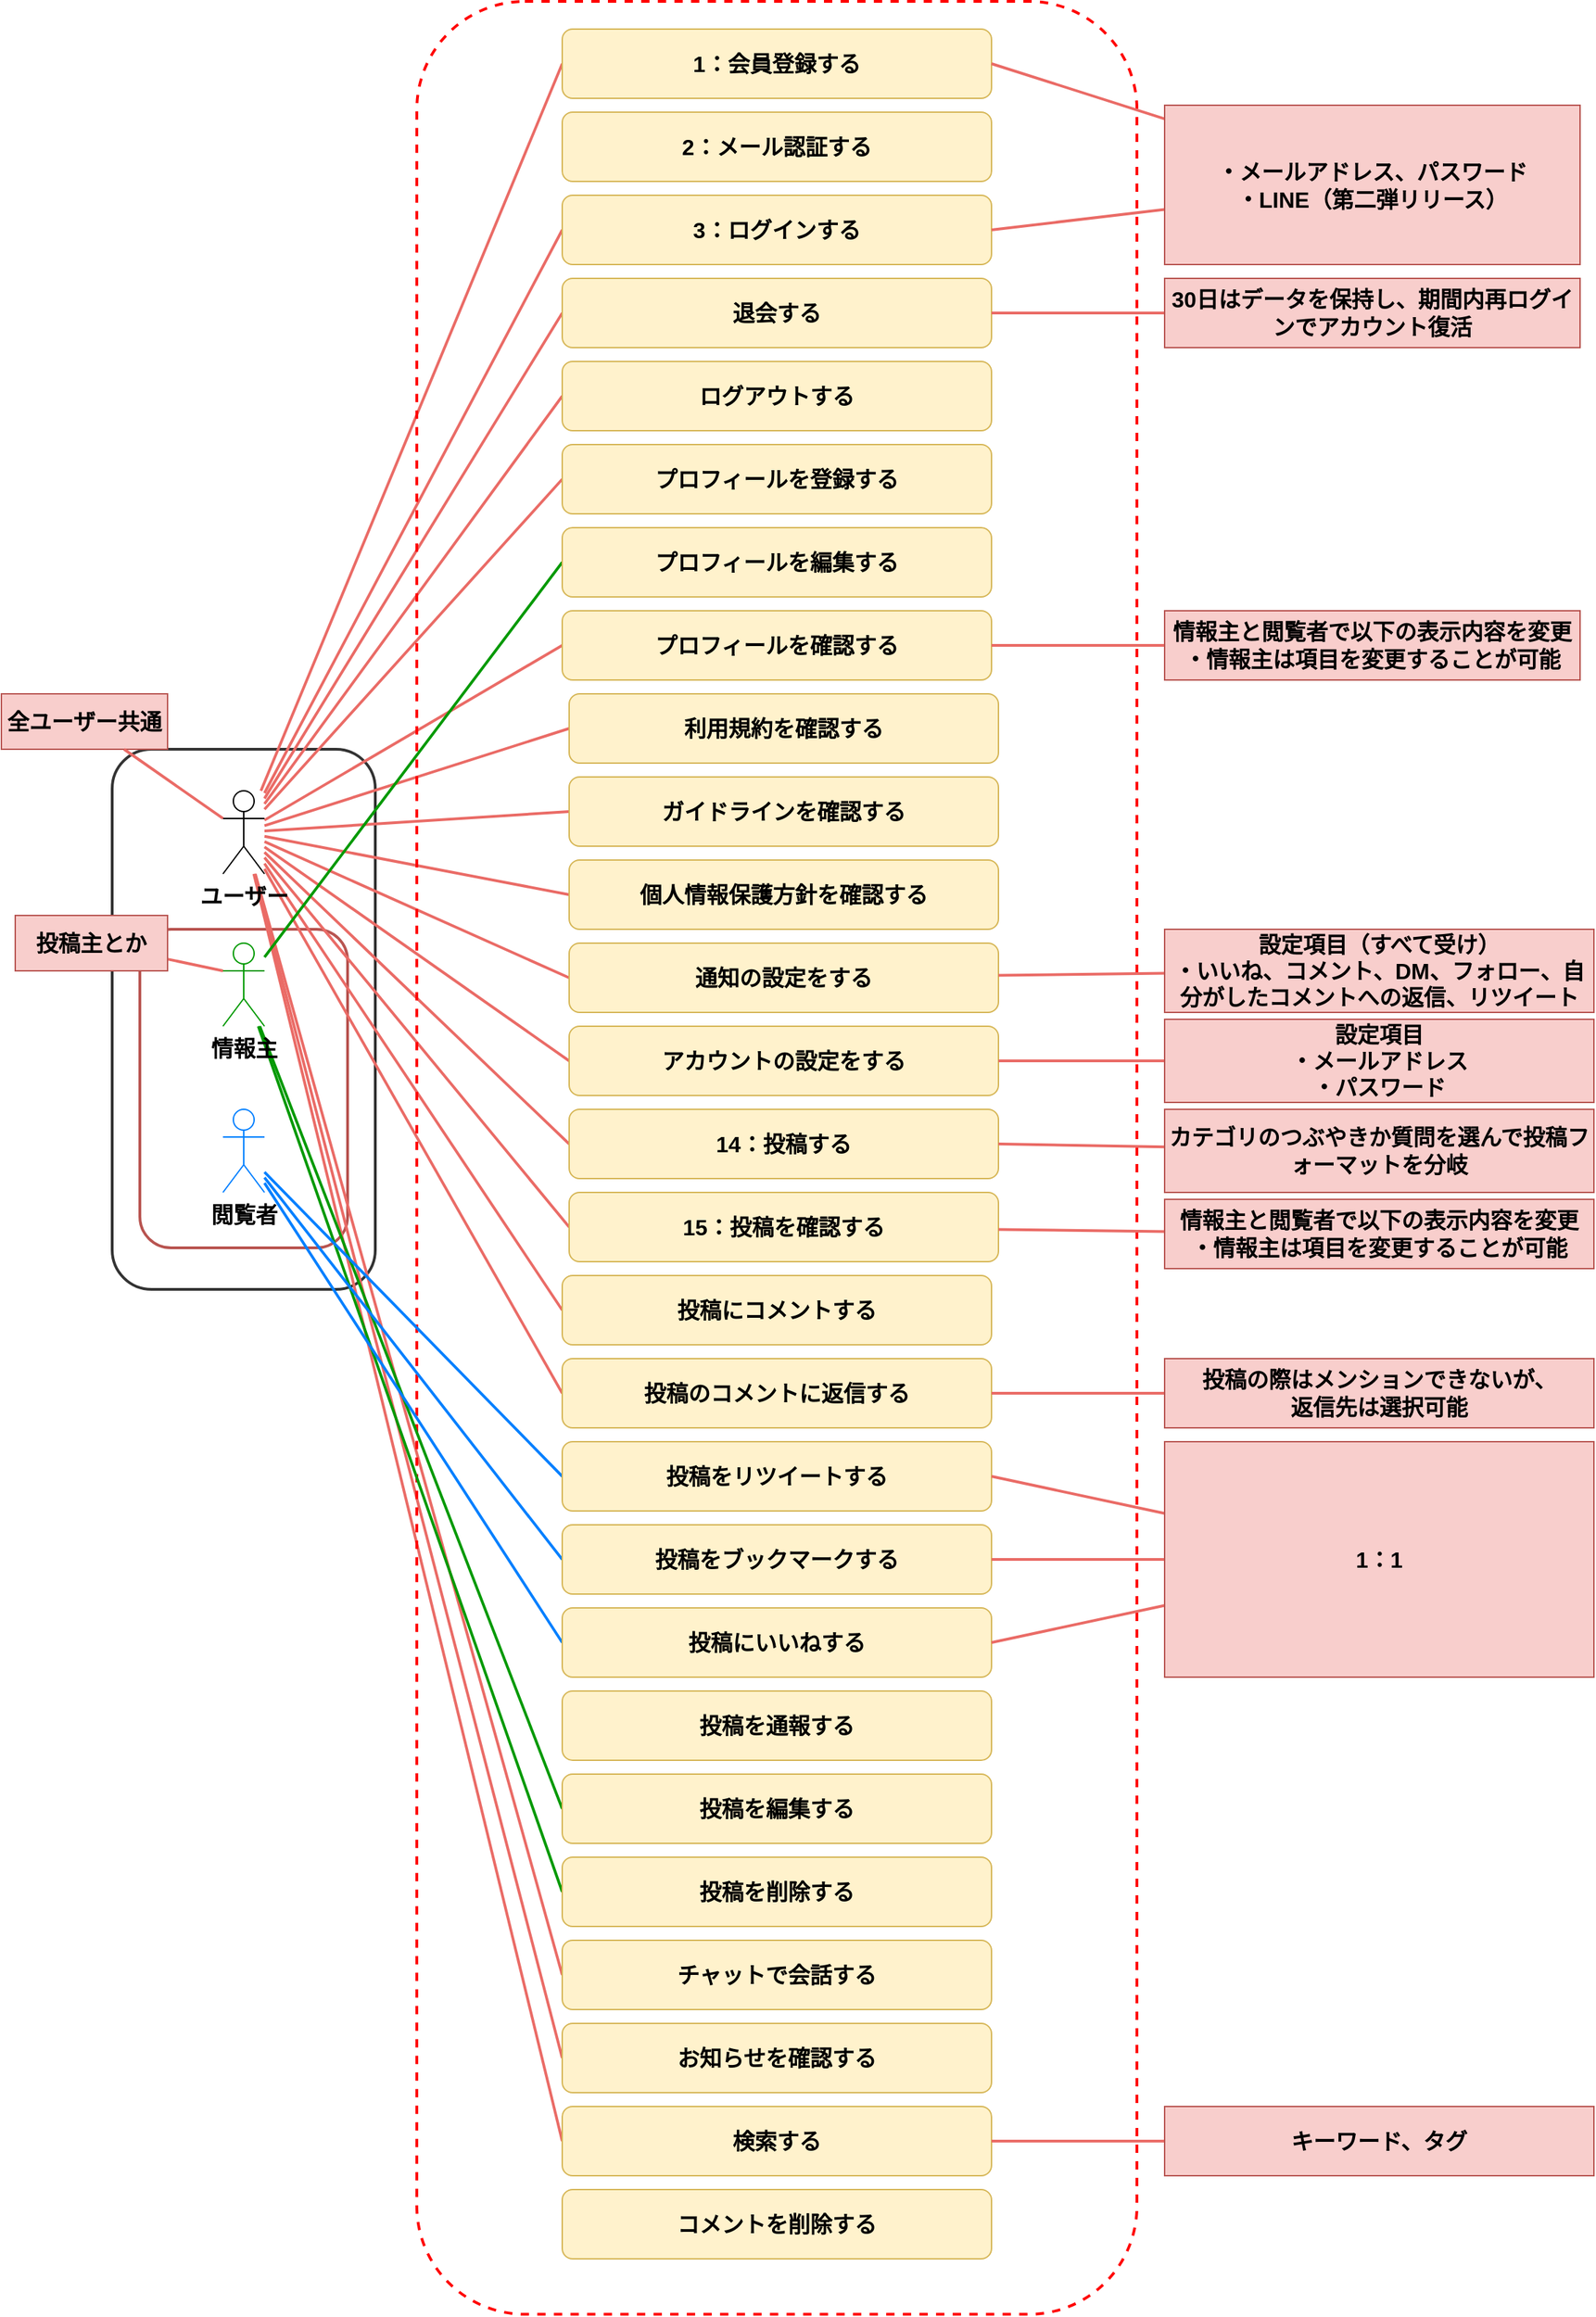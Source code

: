 <mxfile version="24.6.4" type="github" pages="2">
  <diagram name="ユースケース図" id="WGTsjL8ZVUWMKIDuKt0u">
    <mxGraphModel grid="1" page="1" gridSize="10" guides="1" tooltips="1" connect="1" arrows="1" fold="1" pageScale="1" pageWidth="1654" pageHeight="2336" math="0" shadow="0">
      <root>
        <mxCell id="0" />
        <mxCell id="1" parent="0" />
        <mxCell id="4o01He_aQZHZ-05-Wp81-10" value="" style="rounded=1;whiteSpace=wrap;html=1;strokeColor=#b85450;align=center;verticalAlign=middle;fontFamily=Helvetica;fontSize=16;fontColor=default;fontStyle=1;fillColor=none;strokeWidth=2;" parent="1" vertex="1">
          <mxGeometry x="70" y="740" width="150" height="230" as="geometry" />
        </mxCell>
        <mxCell id="4o01He_aQZHZ-05-Wp81-9" value="" style="rounded=1;whiteSpace=wrap;html=1;strokeColor=#333333;align=center;verticalAlign=middle;fontFamily=Helvetica;fontSize=16;fontColor=default;fontStyle=1;fillColor=none;strokeWidth=2;" parent="1" vertex="1">
          <mxGeometry x="50" y="610" width="190" height="390" as="geometry" />
        </mxCell>
        <mxCell id="4o01He_aQZHZ-05-Wp81-61" style="edgeStyle=none;shape=connector;rounded=0;orthogonalLoop=1;jettySize=auto;html=1;entryX=0;entryY=0.5;entryDx=0;entryDy=0;strokeColor=#EA6B66;strokeWidth=2;align=center;verticalAlign=middle;fontFamily=Helvetica;fontSize=16;fontColor=default;fontStyle=1;labelBackgroundColor=default;endArrow=none;endFill=0;" parent="1" source="4o01He_aQZHZ-05-Wp81-1" target="4o01He_aQZHZ-05-Wp81-4" edge="1">
          <mxGeometry relative="1" as="geometry" />
        </mxCell>
        <mxCell id="4o01He_aQZHZ-05-Wp81-62" style="edgeStyle=none;shape=connector;rounded=0;orthogonalLoop=1;jettySize=auto;html=1;entryX=0;entryY=0.5;entryDx=0;entryDy=0;strokeColor=#EA6B66;strokeWidth=2;align=center;verticalAlign=middle;fontFamily=Helvetica;fontSize=16;fontColor=default;fontStyle=1;labelBackgroundColor=default;endArrow=none;endFill=0;" parent="1" source="4o01He_aQZHZ-05-Wp81-1" target="4o01He_aQZHZ-05-Wp81-3" edge="1">
          <mxGeometry relative="1" as="geometry" />
        </mxCell>
        <mxCell id="4o01He_aQZHZ-05-Wp81-63" style="edgeStyle=none;shape=connector;rounded=0;orthogonalLoop=1;jettySize=auto;html=1;entryX=0;entryY=0.5;entryDx=0;entryDy=0;strokeColor=#EA6B66;strokeWidth=2;align=center;verticalAlign=middle;fontFamily=Helvetica;fontSize=16;fontColor=default;fontStyle=1;labelBackgroundColor=default;endArrow=none;endFill=0;" parent="1" source="4o01He_aQZHZ-05-Wp81-1" target="4o01He_aQZHZ-05-Wp81-14" edge="1">
          <mxGeometry relative="1" as="geometry" />
        </mxCell>
        <mxCell id="4o01He_aQZHZ-05-Wp81-64" style="edgeStyle=none;shape=connector;rounded=0;orthogonalLoop=1;jettySize=auto;html=1;entryX=0;entryY=0.5;entryDx=0;entryDy=0;strokeColor=#EA6B66;strokeWidth=2;align=center;verticalAlign=middle;fontFamily=Helvetica;fontSize=16;fontColor=default;fontStyle=1;labelBackgroundColor=default;endArrow=none;endFill=0;" parent="1" source="4o01He_aQZHZ-05-Wp81-1" target="4o01He_aQZHZ-05-Wp81-15" edge="1">
          <mxGeometry relative="1" as="geometry" />
        </mxCell>
        <mxCell id="4o01He_aQZHZ-05-Wp81-65" style="edgeStyle=none;shape=connector;rounded=0;orthogonalLoop=1;jettySize=auto;html=1;entryX=0;entryY=0.5;entryDx=0;entryDy=0;strokeColor=#EA6B66;strokeWidth=2;align=center;verticalAlign=middle;fontFamily=Helvetica;fontSize=16;fontColor=default;fontStyle=1;labelBackgroundColor=default;endArrow=none;endFill=0;" parent="1" source="4o01He_aQZHZ-05-Wp81-1" target="4o01He_aQZHZ-05-Wp81-16" edge="1">
          <mxGeometry relative="1" as="geometry" />
        </mxCell>
        <mxCell id="4o01He_aQZHZ-05-Wp81-68" style="edgeStyle=none;shape=connector;rounded=0;orthogonalLoop=1;jettySize=auto;html=1;entryX=0;entryY=0.5;entryDx=0;entryDy=0;strokeColor=#EA6B66;strokeWidth=2;align=center;verticalAlign=middle;fontFamily=Helvetica;fontSize=16;fontColor=default;fontStyle=1;labelBackgroundColor=default;endArrow=none;endFill=0;" parent="1" source="4o01He_aQZHZ-05-Wp81-1" target="4o01He_aQZHZ-05-Wp81-18" edge="1">
          <mxGeometry relative="1" as="geometry" />
        </mxCell>
        <mxCell id="4o01He_aQZHZ-05-Wp81-69" style="edgeStyle=none;shape=connector;rounded=0;orthogonalLoop=1;jettySize=auto;html=1;entryX=0;entryY=0.5;entryDx=0;entryDy=0;strokeColor=#EA6B66;strokeWidth=2;align=center;verticalAlign=middle;fontFamily=Helvetica;fontSize=16;fontColor=default;fontStyle=1;labelBackgroundColor=default;endArrow=none;endFill=0;" parent="1" source="4o01He_aQZHZ-05-Wp81-1" target="4o01He_aQZHZ-05-Wp81-19" edge="1">
          <mxGeometry relative="1" as="geometry" />
        </mxCell>
        <mxCell id="4o01He_aQZHZ-05-Wp81-70" style="edgeStyle=none;shape=connector;rounded=0;orthogonalLoop=1;jettySize=auto;html=1;entryX=0;entryY=0.5;entryDx=0;entryDy=0;strokeColor=#EA6B66;strokeWidth=2;align=center;verticalAlign=middle;fontFamily=Helvetica;fontSize=16;fontColor=default;fontStyle=1;labelBackgroundColor=default;endArrow=none;endFill=0;" parent="1" source="4o01He_aQZHZ-05-Wp81-1" target="4o01He_aQZHZ-05-Wp81-26" edge="1">
          <mxGeometry relative="1" as="geometry" />
        </mxCell>
        <mxCell id="4o01He_aQZHZ-05-Wp81-72" style="edgeStyle=none;shape=connector;rounded=0;orthogonalLoop=1;jettySize=auto;html=1;entryX=0;entryY=0.5;entryDx=0;entryDy=0;strokeColor=#EA6B66;strokeWidth=2;align=center;verticalAlign=middle;fontFamily=Helvetica;fontSize=16;fontColor=default;fontStyle=1;labelBackgroundColor=default;endArrow=none;endFill=0;" parent="1" source="4o01He_aQZHZ-05-Wp81-1" target="4o01He_aQZHZ-05-Wp81-25" edge="1">
          <mxGeometry relative="1" as="geometry" />
        </mxCell>
        <mxCell id="4o01He_aQZHZ-05-Wp81-73" style="edgeStyle=none;shape=connector;rounded=0;orthogonalLoop=1;jettySize=auto;html=1;entryX=0;entryY=0.5;entryDx=0;entryDy=0;strokeColor=#EA6B66;strokeWidth=2;align=center;verticalAlign=middle;fontFamily=Helvetica;fontSize=16;fontColor=default;fontStyle=1;labelBackgroundColor=default;endArrow=none;endFill=0;" parent="1" source="4o01He_aQZHZ-05-Wp81-1" target="4o01He_aQZHZ-05-Wp81-24" edge="1">
          <mxGeometry relative="1" as="geometry" />
        </mxCell>
        <mxCell id="4o01He_aQZHZ-05-Wp81-74" style="edgeStyle=none;shape=connector;rounded=0;orthogonalLoop=1;jettySize=auto;html=1;entryX=0;entryY=0.5;entryDx=0;entryDy=0;strokeColor=#EA6B66;strokeWidth=2;align=center;verticalAlign=middle;fontFamily=Helvetica;fontSize=16;fontColor=default;fontStyle=1;labelBackgroundColor=default;endArrow=none;endFill=0;" parent="1" source="4o01He_aQZHZ-05-Wp81-1" target="4o01He_aQZHZ-05-Wp81-23" edge="1">
          <mxGeometry relative="1" as="geometry" />
        </mxCell>
        <mxCell id="4o01He_aQZHZ-05-Wp81-75" style="edgeStyle=none;shape=connector;rounded=0;orthogonalLoop=1;jettySize=auto;html=1;entryX=0;entryY=0.5;entryDx=0;entryDy=0;strokeColor=#EA6B66;strokeWidth=2;align=center;verticalAlign=middle;fontFamily=Helvetica;fontSize=16;fontColor=default;fontStyle=1;labelBackgroundColor=default;endArrow=none;endFill=0;" parent="1" source="4o01He_aQZHZ-05-Wp81-1" target="4o01He_aQZHZ-05-Wp81-22" edge="1">
          <mxGeometry relative="1" as="geometry" />
        </mxCell>
        <mxCell id="4o01He_aQZHZ-05-Wp81-77" style="edgeStyle=none;shape=connector;rounded=0;orthogonalLoop=1;jettySize=auto;html=1;entryX=0;entryY=0.5;entryDx=0;entryDy=0;strokeColor=#EA6B66;strokeWidth=2;align=center;verticalAlign=middle;fontFamily=Helvetica;fontSize=16;fontColor=default;fontStyle=1;labelBackgroundColor=default;endArrow=none;endFill=0;" parent="1" source="4o01He_aQZHZ-05-Wp81-1" target="4o01He_aQZHZ-05-Wp81-21" edge="1">
          <mxGeometry relative="1" as="geometry" />
        </mxCell>
        <mxCell id="4o01He_aQZHZ-05-Wp81-78" style="edgeStyle=none;shape=connector;rounded=0;orthogonalLoop=1;jettySize=auto;html=1;entryX=0;entryY=0.5;entryDx=0;entryDy=0;strokeColor=#EA6B66;strokeWidth=2;align=center;verticalAlign=middle;fontFamily=Helvetica;fontSize=16;fontColor=default;fontStyle=1;labelBackgroundColor=default;endArrow=none;endFill=0;" parent="1" source="4o01He_aQZHZ-05-Wp81-1" target="4o01He_aQZHZ-05-Wp81-20" edge="1">
          <mxGeometry relative="1" as="geometry" />
        </mxCell>
        <mxCell id="4o01He_aQZHZ-05-Wp81-79" style="edgeStyle=none;shape=connector;rounded=0;orthogonalLoop=1;jettySize=auto;html=1;entryX=0;entryY=0.5;entryDx=0;entryDy=0;strokeColor=#EA6B66;strokeWidth=2;align=center;verticalAlign=middle;fontFamily=Helvetica;fontSize=16;fontColor=default;fontStyle=1;labelBackgroundColor=default;endArrow=none;endFill=0;" parent="1" source="4o01He_aQZHZ-05-Wp81-1" target="4o01He_aQZHZ-05-Wp81-46" edge="1">
          <mxGeometry relative="1" as="geometry" />
        </mxCell>
        <mxCell id="4o01He_aQZHZ-05-Wp81-86" style="edgeStyle=none;shape=connector;rounded=0;orthogonalLoop=1;jettySize=auto;html=1;entryX=0;entryY=0.5;entryDx=0;entryDy=0;strokeColor=#EA6B66;strokeWidth=2;align=center;verticalAlign=middle;fontFamily=Helvetica;fontSize=16;fontColor=default;fontStyle=1;labelBackgroundColor=default;endArrow=none;endFill=0;" parent="1" source="4o01He_aQZHZ-05-Wp81-1" target="4o01He_aQZHZ-05-Wp81-29" edge="1">
          <mxGeometry relative="1" as="geometry" />
        </mxCell>
        <mxCell id="4o01He_aQZHZ-05-Wp81-87" style="edgeStyle=none;shape=connector;rounded=0;orthogonalLoop=1;jettySize=auto;html=1;entryX=0;entryY=0.5;entryDx=0;entryDy=0;strokeColor=#EA6B66;strokeWidth=2;align=center;verticalAlign=middle;fontFamily=Helvetica;fontSize=16;fontColor=default;fontStyle=1;labelBackgroundColor=default;endArrow=none;endFill=0;" parent="1" source="4o01He_aQZHZ-05-Wp81-1" target="4o01He_aQZHZ-05-Wp81-28" edge="1">
          <mxGeometry relative="1" as="geometry" />
        </mxCell>
        <mxCell id="4o01He_aQZHZ-05-Wp81-88" style="edgeStyle=none;shape=connector;rounded=0;orthogonalLoop=1;jettySize=auto;html=1;entryX=0;entryY=0.5;entryDx=0;entryDy=0;strokeColor=#EA6B66;strokeWidth=2;align=center;verticalAlign=middle;fontFamily=Helvetica;fontSize=16;fontColor=default;fontStyle=1;labelBackgroundColor=default;endArrow=none;endFill=0;" parent="1" source="4o01He_aQZHZ-05-Wp81-1" target="4o01He_aQZHZ-05-Wp81-35" edge="1">
          <mxGeometry relative="1" as="geometry" />
        </mxCell>
        <mxCell id="4o01He_aQZHZ-05-Wp81-1" value="ユーザー" style="shape=umlActor;verticalLabelPosition=bottom;verticalAlign=top;html=1;outlineConnect=0;fontSize=16;fontStyle=1" parent="1" vertex="1">
          <mxGeometry x="130" y="640" width="30" height="60" as="geometry" />
        </mxCell>
        <mxCell id="4o01He_aQZHZ-05-Wp81-2" value="" style="rounded=1;whiteSpace=wrap;html=1;strokeColor=#FF0000;align=center;verticalAlign=top;fontFamily=Helvetica;fontSize=16;fontColor=default;fontStyle=1;fillColor=none;strokeWidth=2;dashed=1;" parent="1" vertex="1">
          <mxGeometry x="270" y="70" width="520" height="1670" as="geometry" />
        </mxCell>
        <mxCell id="4o01He_aQZHZ-05-Wp81-3" value="3：ログインする" style="rounded=1;whiteSpace=wrap;html=1;strokeColor=#d6b656;align=center;verticalAlign=middle;fontFamily=Helvetica;fontSize=16;fontStyle=1;fillColor=#fff2cc;" parent="1" vertex="1">
          <mxGeometry x="375" y="210" width="310" height="50" as="geometry" />
        </mxCell>
        <mxCell id="4o01He_aQZHZ-05-Wp81-4" value="1：会員登録する" style="rounded=1;whiteSpace=wrap;html=1;strokeColor=#d6b656;align=center;verticalAlign=middle;fontFamily=Helvetica;fontSize=16;fontStyle=1;fillColor=#fff2cc;" parent="1" vertex="1">
          <mxGeometry x="375" y="90" width="310" height="50" as="geometry" />
        </mxCell>
        <mxCell id="4o01He_aQZHZ-05-Wp81-66" style="edgeStyle=none;shape=connector;rounded=0;orthogonalLoop=1;jettySize=auto;html=1;entryX=0;entryY=0.5;entryDx=0;entryDy=0;strokeColor=#009900;strokeWidth=2;align=center;verticalAlign=middle;fontFamily=Helvetica;fontSize=16;fontColor=default;fontStyle=1;labelBackgroundColor=default;endArrow=none;endFill=0;" parent="1" source="4o01He_aQZHZ-05-Wp81-5" target="4o01He_aQZHZ-05-Wp81-17" edge="1">
          <mxGeometry relative="1" as="geometry" />
        </mxCell>
        <mxCell id="4o01He_aQZHZ-05-Wp81-84" style="edgeStyle=none;shape=connector;rounded=0;orthogonalLoop=1;jettySize=auto;html=1;entryX=0;entryY=0.5;entryDx=0;entryDy=0;strokeColor=#009900;strokeWidth=2;align=center;verticalAlign=middle;fontFamily=Helvetica;fontSize=16;fontColor=default;fontStyle=1;labelBackgroundColor=default;endArrow=none;endFill=0;" parent="1" source="4o01He_aQZHZ-05-Wp81-5" target="4o01He_aQZHZ-05-Wp81-31" edge="1">
          <mxGeometry relative="1" as="geometry" />
        </mxCell>
        <mxCell id="4o01He_aQZHZ-05-Wp81-85" style="edgeStyle=none;shape=connector;rounded=0;orthogonalLoop=1;jettySize=auto;html=1;entryX=0;entryY=0.5;entryDx=0;entryDy=0;strokeColor=#009900;strokeWidth=2;align=center;verticalAlign=middle;fontFamily=Helvetica;fontSize=16;fontColor=default;fontStyle=1;labelBackgroundColor=default;endArrow=none;endFill=0;" parent="1" source="4o01He_aQZHZ-05-Wp81-5" target="4o01He_aQZHZ-05-Wp81-30" edge="1">
          <mxGeometry relative="1" as="geometry" />
        </mxCell>
        <mxCell id="4o01He_aQZHZ-05-Wp81-5" value="情報主" style="shape=umlActor;verticalLabelPosition=bottom;verticalAlign=top;html=1;outlineConnect=0;fontSize=16;fontStyle=1;strokeColor=#009900;" parent="1" vertex="1">
          <mxGeometry x="130" y="750" width="30" height="60" as="geometry" />
        </mxCell>
        <mxCell id="4o01He_aQZHZ-05-Wp81-80" style="edgeStyle=none;shape=connector;rounded=0;orthogonalLoop=1;jettySize=auto;html=1;entryX=0;entryY=0.5;entryDx=0;entryDy=0;strokeColor=#007FFF;strokeWidth=2;align=center;verticalAlign=middle;fontFamily=Helvetica;fontSize=16;fontColor=default;fontStyle=1;labelBackgroundColor=default;endArrow=none;endFill=0;" parent="1" source="4o01He_aQZHZ-05-Wp81-6" target="4o01He_aQZHZ-05-Wp81-34" edge="1">
          <mxGeometry relative="1" as="geometry" />
        </mxCell>
        <mxCell id="4o01He_aQZHZ-05-Wp81-82" style="edgeStyle=none;shape=connector;rounded=0;orthogonalLoop=1;jettySize=auto;html=1;entryX=0;entryY=0.5;entryDx=0;entryDy=0;strokeColor=#007FFF;strokeWidth=2;align=center;verticalAlign=middle;fontFamily=Helvetica;fontSize=16;fontColor=default;fontStyle=1;labelBackgroundColor=default;endArrow=none;endFill=0;" parent="1" source="4o01He_aQZHZ-05-Wp81-6" target="4o01He_aQZHZ-05-Wp81-33" edge="1">
          <mxGeometry relative="1" as="geometry" />
        </mxCell>
        <mxCell id="4o01He_aQZHZ-05-Wp81-83" style="edgeStyle=none;shape=connector;rounded=0;orthogonalLoop=1;jettySize=auto;html=1;entryX=0;entryY=0.5;entryDx=0;entryDy=0;strokeColor=#007FFF;strokeWidth=2;align=center;verticalAlign=middle;fontFamily=Helvetica;fontSize=16;fontColor=default;fontStyle=1;labelBackgroundColor=default;endArrow=none;endFill=0;" parent="1" source="4o01He_aQZHZ-05-Wp81-6" target="4o01He_aQZHZ-05-Wp81-32" edge="1">
          <mxGeometry relative="1" as="geometry" />
        </mxCell>
        <mxCell id="4o01He_aQZHZ-05-Wp81-6" value="閲覧者" style="shape=umlActor;verticalLabelPosition=bottom;verticalAlign=top;html=1;outlineConnect=0;fontSize=16;fontStyle=1;strokeColor=#007FFF;" parent="1" vertex="1">
          <mxGeometry x="130" y="870" width="30" height="60" as="geometry" />
        </mxCell>
        <mxCell id="4o01He_aQZHZ-05-Wp81-8" style="rounded=0;orthogonalLoop=1;jettySize=auto;html=1;entryX=0;entryY=0.333;entryDx=0;entryDy=0;entryPerimeter=0;fontFamily=Helvetica;fontSize=16;fontColor=default;fontStyle=1;strokeWidth=2;strokeColor=#EA6B66;endArrow=none;endFill=0;" parent="1" source="4o01He_aQZHZ-05-Wp81-7" target="4o01He_aQZHZ-05-Wp81-5" edge="1">
          <mxGeometry relative="1" as="geometry" />
        </mxCell>
        <mxCell id="4o01He_aQZHZ-05-Wp81-7" value="投稿主とか" style="rounded=0;whiteSpace=wrap;html=1;strokeColor=#b85450;align=center;verticalAlign=middle;fontFamily=Helvetica;fontSize=16;fontStyle=1;fillColor=#f8cecc;" parent="1" vertex="1">
          <mxGeometry x="-20" y="730" width="110" height="40" as="geometry" />
        </mxCell>
        <mxCell id="4o01He_aQZHZ-05-Wp81-11" value="全ユーザー共通" style="rounded=0;whiteSpace=wrap;html=1;strokeColor=#b85450;align=center;verticalAlign=middle;fontFamily=Helvetica;fontSize=16;fontColor=default;fontStyle=1;fillColor=#f8cecc;" parent="1" vertex="1">
          <mxGeometry x="-30" y="570" width="120" height="40" as="geometry" />
        </mxCell>
        <mxCell id="4o01He_aQZHZ-05-Wp81-13" style="rounded=0;orthogonalLoop=1;jettySize=auto;html=1;entryX=0;entryY=0.333;entryDx=0;entryDy=0;entryPerimeter=0;fontFamily=Helvetica;fontSize=16;fontColor=default;fontStyle=1;strokeWidth=2;strokeColor=#EA6B66;endArrow=none;endFill=0;" parent="1" source="4o01He_aQZHZ-05-Wp81-11" target="4o01He_aQZHZ-05-Wp81-1" edge="1">
          <mxGeometry relative="1" as="geometry" />
        </mxCell>
        <mxCell id="4o01He_aQZHZ-05-Wp81-14" value="退会する" style="rounded=1;whiteSpace=wrap;html=1;strokeColor=#d6b656;align=center;verticalAlign=middle;fontFamily=Helvetica;fontSize=16;fontStyle=1;fillColor=#fff2cc;" parent="1" vertex="1">
          <mxGeometry x="375" y="270" width="310" height="50" as="geometry" />
        </mxCell>
        <mxCell id="4o01He_aQZHZ-05-Wp81-15" value="ログアウトする" style="rounded=1;whiteSpace=wrap;html=1;strokeColor=#d6b656;align=center;verticalAlign=middle;fontFamily=Helvetica;fontSize=16;fontStyle=1;fillColor=#fff2cc;" parent="1" vertex="1">
          <mxGeometry x="375" y="330" width="310" height="50" as="geometry" />
        </mxCell>
        <mxCell id="4o01He_aQZHZ-05-Wp81-16" value="プロフィールを登録する" style="rounded=1;whiteSpace=wrap;html=1;strokeColor=#d6b656;align=center;verticalAlign=middle;fontFamily=Helvetica;fontSize=16;fontStyle=1;fillColor=#fff2cc;" parent="1" vertex="1">
          <mxGeometry x="375" y="390" width="310" height="50" as="geometry" />
        </mxCell>
        <mxCell id="4o01He_aQZHZ-05-Wp81-17" value="プロフィールを編集する" style="rounded=1;whiteSpace=wrap;html=1;strokeColor=#d6b656;align=center;verticalAlign=middle;fontFamily=Helvetica;fontSize=16;fontStyle=1;fillColor=#fff2cc;" parent="1" vertex="1">
          <mxGeometry x="375" y="450" width="310" height="50" as="geometry" />
        </mxCell>
        <mxCell id="4o01He_aQZHZ-05-Wp81-18" value="プロフィールを確認&lt;span style=&quot;background-color: initial;&quot;&gt;する&lt;/span&gt;" style="rounded=1;whiteSpace=wrap;html=1;strokeColor=#d6b656;align=center;verticalAlign=middle;fontFamily=Helvetica;fontSize=16;fontStyle=1;fillColor=#fff2cc;" parent="1" vertex="1">
          <mxGeometry x="375" y="510" width="310" height="50" as="geometry" />
        </mxCell>
        <mxCell id="4o01He_aQZHZ-05-Wp81-19" value="利用規約を確認&lt;span style=&quot;background-color: initial;&quot;&gt;する&lt;/span&gt;" style="rounded=1;whiteSpace=wrap;html=1;strokeColor=#d6b656;align=center;verticalAlign=middle;fontFamily=Helvetica;fontSize=16;fontStyle=1;fillColor=#fff2cc;" parent="1" vertex="1">
          <mxGeometry x="380" y="570" width="310" height="50" as="geometry" />
        </mxCell>
        <mxCell id="4o01He_aQZHZ-05-Wp81-20" value="投稿にコメントする" style="rounded=1;whiteSpace=wrap;html=1;strokeColor=#d6b656;align=center;verticalAlign=middle;fontFamily=Helvetica;fontSize=16;fontStyle=1;fillColor=#fff2cc;" parent="1" vertex="1">
          <mxGeometry x="375" y="990" width="310" height="50" as="geometry" />
        </mxCell>
        <mxCell id="4o01He_aQZHZ-05-Wp81-21" value="15：&lt;span style=&quot;background-color: initial;&quot;&gt;投稿を確認&lt;/span&gt;&lt;span style=&quot;background-color: initial;&quot;&gt;する&lt;/span&gt;" style="rounded=1;whiteSpace=wrap;html=1;strokeColor=#d6b656;align=center;verticalAlign=middle;fontFamily=Helvetica;fontSize=16;fontStyle=1;fillColor=#fff2cc;" parent="1" vertex="1">
          <mxGeometry x="380" y="930" width="310" height="50" as="geometry" />
        </mxCell>
        <mxCell id="4o01He_aQZHZ-05-Wp81-22" value="14：投稿する" style="rounded=1;whiteSpace=wrap;html=1;strokeColor=#d6b656;align=center;verticalAlign=middle;fontFamily=Helvetica;fontSize=16;fontStyle=1;fillColor=#fff2cc;" parent="1" vertex="1">
          <mxGeometry x="380" y="870" width="310" height="50" as="geometry" />
        </mxCell>
        <mxCell id="4o01He_aQZHZ-05-Wp81-23" value="アカウントの設定をする" style="rounded=1;whiteSpace=wrap;html=1;strokeColor=#d6b656;align=center;verticalAlign=middle;fontFamily=Helvetica;fontSize=16;fontStyle=1;fillColor=#fff2cc;" parent="1" vertex="1">
          <mxGeometry x="380" y="810" width="310" height="50" as="geometry" />
        </mxCell>
        <mxCell id="4o01He_aQZHZ-05-Wp81-24" value="通知の設定をする" style="rounded=1;whiteSpace=wrap;html=1;strokeColor=#d6b656;align=center;verticalAlign=middle;fontFamily=Helvetica;fontSize=16;fontStyle=1;fillColor=#fff2cc;" parent="1" vertex="1">
          <mxGeometry x="380" y="750" width="310" height="50" as="geometry" />
        </mxCell>
        <mxCell id="4o01He_aQZHZ-05-Wp81-25" value="個人情報保護方針を確認する" style="rounded=1;whiteSpace=wrap;html=1;strokeColor=#d6b656;align=center;verticalAlign=middle;fontFamily=Helvetica;fontSize=16;fontStyle=1;fillColor=#fff2cc;" parent="1" vertex="1">
          <mxGeometry x="380" y="690" width="310" height="50" as="geometry" />
        </mxCell>
        <mxCell id="4o01He_aQZHZ-05-Wp81-26" value="ガイドラインを確認する" style="rounded=1;whiteSpace=wrap;html=1;strokeColor=#d6b656;align=center;verticalAlign=middle;fontFamily=Helvetica;fontSize=16;fontStyle=1;fillColor=#fff2cc;" parent="1" vertex="1">
          <mxGeometry x="380" y="630" width="310" height="50" as="geometry" />
        </mxCell>
        <mxCell id="4o01He_aQZHZ-05-Wp81-28" value="お知らせを確認する" style="rounded=1;whiteSpace=wrap;html=1;strokeColor=#d6b656;align=center;verticalAlign=middle;fontFamily=Helvetica;fontSize=16;fontStyle=1;fillColor=#fff2cc;" parent="1" vertex="1">
          <mxGeometry x="375" y="1530" width="310" height="50" as="geometry" />
        </mxCell>
        <mxCell id="4o01He_aQZHZ-05-Wp81-29" value="チャットで会話する" style="rounded=1;whiteSpace=wrap;html=1;strokeColor=#d6b656;align=center;verticalAlign=middle;fontFamily=Helvetica;fontSize=16;fontStyle=1;fillColor=#fff2cc;" parent="1" vertex="1">
          <mxGeometry x="375" y="1470" width="310" height="50" as="geometry" />
        </mxCell>
        <mxCell id="4o01He_aQZHZ-05-Wp81-30" value="投稿を削除する" style="rounded=1;whiteSpace=wrap;html=1;strokeColor=#d6b656;align=center;verticalAlign=middle;fontFamily=Helvetica;fontSize=16;fontStyle=1;fillColor=#fff2cc;" parent="1" vertex="1">
          <mxGeometry x="375" y="1410" width="310" height="50" as="geometry" />
        </mxCell>
        <mxCell id="4o01He_aQZHZ-05-Wp81-31" value="投稿を編集する" style="rounded=1;whiteSpace=wrap;html=1;strokeColor=#d6b656;align=center;verticalAlign=middle;fontFamily=Helvetica;fontSize=16;fontStyle=1;fillColor=#fff2cc;" parent="1" vertex="1">
          <mxGeometry x="375" y="1350" width="310" height="50" as="geometry" />
        </mxCell>
        <mxCell id="4o01He_aQZHZ-05-Wp81-32" value="投稿にいいねする" style="rounded=1;whiteSpace=wrap;html=1;strokeColor=#d6b656;align=center;verticalAlign=middle;fontFamily=Helvetica;fontSize=16;fontStyle=1;fillColor=#fff2cc;" parent="1" vertex="1">
          <mxGeometry x="375" y="1230" width="310" height="50" as="geometry" />
        </mxCell>
        <mxCell id="4o01He_aQZHZ-05-Wp81-33" value="投稿をブックマークする" style="rounded=1;whiteSpace=wrap;html=1;strokeColor=#d6b656;align=center;verticalAlign=middle;fontFamily=Helvetica;fontSize=16;fontStyle=1;fillColor=#fff2cc;" parent="1" vertex="1">
          <mxGeometry x="375" y="1170" width="310" height="50" as="geometry" />
        </mxCell>
        <mxCell id="4o01He_aQZHZ-05-Wp81-34" value="投稿をリツイートする" style="rounded=1;whiteSpace=wrap;html=1;strokeColor=#d6b656;align=center;verticalAlign=middle;fontFamily=Helvetica;fontSize=16;fontStyle=1;fillColor=#fff2cc;" parent="1" vertex="1">
          <mxGeometry x="375" y="1110" width="310" height="50" as="geometry" />
        </mxCell>
        <mxCell id="4o01He_aQZHZ-05-Wp81-35" value="検索する" style="rounded=1;whiteSpace=wrap;html=1;strokeColor=#d6b656;align=center;verticalAlign=middle;fontFamily=Helvetica;fontSize=16;fontStyle=1;fillColor=#fff2cc;" parent="1" vertex="1">
          <mxGeometry x="375" y="1590" width="310" height="50" as="geometry" />
        </mxCell>
        <mxCell id="4o01He_aQZHZ-05-Wp81-37" style="edgeStyle=none;shape=connector;rounded=0;orthogonalLoop=1;jettySize=auto;html=1;entryX=1;entryY=0.5;entryDx=0;entryDy=0;strokeColor=#EA6B66;strokeWidth=2;align=center;verticalAlign=middle;fontFamily=Helvetica;fontSize=16;fontColor=default;fontStyle=1;labelBackgroundColor=default;endArrow=none;endFill=0;" parent="1" source="4o01He_aQZHZ-05-Wp81-36" target="4o01He_aQZHZ-05-Wp81-4" edge="1">
          <mxGeometry relative="1" as="geometry" />
        </mxCell>
        <mxCell id="4o01He_aQZHZ-05-Wp81-38" style="edgeStyle=none;shape=connector;rounded=0;orthogonalLoop=1;jettySize=auto;html=1;entryX=1;entryY=0.5;entryDx=0;entryDy=0;strokeColor=#EA6B66;strokeWidth=2;align=center;verticalAlign=middle;fontFamily=Helvetica;fontSize=16;fontColor=default;fontStyle=1;labelBackgroundColor=default;endArrow=none;endFill=0;" parent="1" source="4o01He_aQZHZ-05-Wp81-36" target="4o01He_aQZHZ-05-Wp81-3" edge="1">
          <mxGeometry relative="1" as="geometry" />
        </mxCell>
        <mxCell id="4o01He_aQZHZ-05-Wp81-36" value="・メールアドレス、パスワード&lt;div&gt;・LINE（第二弾リリース）&lt;/div&gt;" style="rounded=0;whiteSpace=wrap;html=1;strokeColor=#b85450;align=center;verticalAlign=middle;fontFamily=Helvetica;fontSize=16;fontColor=default;fontStyle=1;labelBackgroundColor=none;fillColor=#f8cecc;" parent="1" vertex="1">
          <mxGeometry x="810" y="145" width="300" height="115" as="geometry" />
        </mxCell>
        <mxCell id="4o01He_aQZHZ-05-Wp81-40" style="edgeStyle=none;shape=connector;rounded=0;orthogonalLoop=1;jettySize=auto;html=1;entryX=1;entryY=0.5;entryDx=0;entryDy=0;strokeColor=#EA6B66;strokeWidth=2;align=center;verticalAlign=middle;fontFamily=Helvetica;fontSize=16;fontColor=default;fontStyle=1;labelBackgroundColor=default;endArrow=none;endFill=0;" parent="1" source="4o01He_aQZHZ-05-Wp81-39" target="4o01He_aQZHZ-05-Wp81-14" edge="1">
          <mxGeometry relative="1" as="geometry" />
        </mxCell>
        <mxCell id="4o01He_aQZHZ-05-Wp81-39" value="30日はデータを保持し、期間内再ログインでアカウント復活" style="rounded=0;whiteSpace=wrap;html=1;strokeColor=#b85450;align=center;verticalAlign=middle;fontFamily=Helvetica;fontSize=16;fontColor=default;fontStyle=1;labelBackgroundColor=none;fillColor=#f8cecc;" parent="1" vertex="1">
          <mxGeometry x="810" y="270" width="300" height="50" as="geometry" />
        </mxCell>
        <mxCell id="4o01He_aQZHZ-05-Wp81-42" style="edgeStyle=none;shape=connector;rounded=0;orthogonalLoop=1;jettySize=auto;html=1;entryX=1;entryY=0.5;entryDx=0;entryDy=0;strokeColor=#EA6B66;strokeWidth=2;align=center;verticalAlign=middle;fontFamily=Helvetica;fontSize=16;fontColor=default;fontStyle=1;labelBackgroundColor=default;endArrow=none;endFill=0;" parent="1" source="4o01He_aQZHZ-05-Wp81-41" target="4o01He_aQZHZ-05-Wp81-18" edge="1">
          <mxGeometry relative="1" as="geometry" />
        </mxCell>
        <mxCell id="4o01He_aQZHZ-05-Wp81-41" value="情報主と閲覧者で以下の&lt;span style=&quot;background-color: initial;&quot;&gt;表示内容を変更&lt;/span&gt;&lt;div&gt;・情報主は項目を変更することが可能&lt;/div&gt;" style="rounded=0;whiteSpace=wrap;html=1;strokeColor=#b85450;align=center;verticalAlign=middle;fontFamily=Helvetica;fontSize=16;fontColor=default;fontStyle=1;labelBackgroundColor=none;fillColor=#f8cecc;" parent="1" vertex="1">
          <mxGeometry x="810" y="510" width="300" height="50" as="geometry" />
        </mxCell>
        <mxCell id="4o01He_aQZHZ-05-Wp81-47" style="edgeStyle=none;shape=connector;rounded=0;orthogonalLoop=1;jettySize=auto;html=1;strokeColor=#EA6B66;strokeWidth=2;align=center;verticalAlign=middle;fontFamily=Helvetica;fontSize=16;fontColor=default;fontStyle=1;labelBackgroundColor=default;endArrow=none;endFill=0;" parent="1" source="4o01He_aQZHZ-05-Wp81-43" target="4o01He_aQZHZ-05-Wp81-24" edge="1">
          <mxGeometry relative="1" as="geometry" />
        </mxCell>
        <mxCell id="4o01He_aQZHZ-05-Wp81-43" value="設定項目（すべて受け）&lt;div&gt;・いいね、コメント、DM、フォロー、自分がしたコメントへの返信、リツイート&lt;/div&gt;" style="rounded=0;whiteSpace=wrap;html=1;strokeColor=#b85450;align=center;verticalAlign=middle;fontFamily=Helvetica;fontSize=16;fontColor=default;fontStyle=1;labelBackgroundColor=none;fillColor=#f8cecc;" parent="1" vertex="1">
          <mxGeometry x="810" y="740" width="310" height="60" as="geometry" />
        </mxCell>
        <mxCell id="4o01He_aQZHZ-05-Wp81-46" value="投稿のコメントに返信する" style="rounded=1;whiteSpace=wrap;html=1;strokeColor=#d6b656;align=center;verticalAlign=middle;fontFamily=Helvetica;fontSize=16;fontStyle=1;fillColor=#fff2cc;" parent="1" vertex="1">
          <mxGeometry x="375" y="1050" width="310" height="50" as="geometry" />
        </mxCell>
        <mxCell id="4o01He_aQZHZ-05-Wp81-49" style="edgeStyle=none;shape=connector;rounded=0;orthogonalLoop=1;jettySize=auto;html=1;strokeColor=#EA6B66;strokeWidth=2;align=center;verticalAlign=middle;fontFamily=Helvetica;fontSize=16;fontColor=default;fontStyle=1;labelBackgroundColor=default;endArrow=none;endFill=0;" parent="1" source="4o01He_aQZHZ-05-Wp81-48" target="4o01He_aQZHZ-05-Wp81-23" edge="1">
          <mxGeometry relative="1" as="geometry" />
        </mxCell>
        <mxCell id="4o01He_aQZHZ-05-Wp81-48" value="設定項目&lt;div&gt;・メールアドレス&lt;/div&gt;&lt;div&gt;・パスワード&lt;/div&gt;" style="rounded=0;whiteSpace=wrap;html=1;strokeColor=#b85450;align=center;verticalAlign=middle;fontFamily=Helvetica;fontSize=16;fontColor=default;fontStyle=1;labelBackgroundColor=none;fillColor=#f8cecc;" parent="1" vertex="1">
          <mxGeometry x="810" y="805" width="310" height="60" as="geometry" />
        </mxCell>
        <mxCell id="4o01He_aQZHZ-05-Wp81-54" style="edgeStyle=none;shape=connector;rounded=0;orthogonalLoop=1;jettySize=auto;html=1;entryX=1;entryY=0.5;entryDx=0;entryDy=0;strokeColor=#EA6B66;strokeWidth=2;align=center;verticalAlign=middle;fontFamily=Helvetica;fontSize=16;fontColor=default;fontStyle=1;labelBackgroundColor=default;endArrow=none;endFill=0;" parent="1" source="4o01He_aQZHZ-05-Wp81-51" target="4o01He_aQZHZ-05-Wp81-22" edge="1">
          <mxGeometry relative="1" as="geometry" />
        </mxCell>
        <mxCell id="4o01He_aQZHZ-05-Wp81-51" value="カテゴリのつぶやきか質問を選んで投稿フォーマットを分岐" style="rounded=0;whiteSpace=wrap;html=1;strokeColor=#b85450;align=center;verticalAlign=middle;fontFamily=Helvetica;fontSize=16;fontColor=default;fontStyle=1;labelBackgroundColor=none;fillColor=#f8cecc;" parent="1" vertex="1">
          <mxGeometry x="810" y="870" width="310" height="60" as="geometry" />
        </mxCell>
        <mxCell id="4o01He_aQZHZ-05-Wp81-53" style="edgeStyle=none;shape=connector;rounded=0;orthogonalLoop=1;jettySize=auto;html=1;strokeColor=#EA6B66;strokeWidth=2;align=center;verticalAlign=middle;fontFamily=Helvetica;fontSize=16;fontColor=default;fontStyle=1;labelBackgroundColor=default;endArrow=none;endFill=0;" parent="1" source="4o01He_aQZHZ-05-Wp81-52" target="4o01He_aQZHZ-05-Wp81-21" edge="1">
          <mxGeometry relative="1" as="geometry" />
        </mxCell>
        <mxCell id="4o01He_aQZHZ-05-Wp81-52" value="情報主と閲覧者で以下の&lt;span style=&quot;background-color: initial;&quot;&gt;表示内容を変更&lt;/span&gt;&lt;div&gt;・情報主は項目を変更することが可能&lt;/div&gt;" style="rounded=0;whiteSpace=wrap;html=1;strokeColor=#b85450;align=center;verticalAlign=middle;fontFamily=Helvetica;fontSize=16;fontColor=default;fontStyle=1;labelBackgroundColor=none;fillColor=#f8cecc;" parent="1" vertex="1">
          <mxGeometry x="810" y="935" width="310" height="50" as="geometry" />
        </mxCell>
        <mxCell id="4o01He_aQZHZ-05-Wp81-59" style="edgeStyle=none;shape=connector;rounded=0;orthogonalLoop=1;jettySize=auto;html=1;entryX=1;entryY=0.5;entryDx=0;entryDy=0;strokeColor=#EA6B66;strokeWidth=2;align=center;verticalAlign=middle;fontFamily=Helvetica;fontSize=16;fontColor=default;fontStyle=1;labelBackgroundColor=default;endArrow=none;endFill=0;" parent="1" source="4o01He_aQZHZ-05-Wp81-55" target="4o01He_aQZHZ-05-Wp81-46" edge="1">
          <mxGeometry relative="1" as="geometry" />
        </mxCell>
        <mxCell id="4o01He_aQZHZ-05-Wp81-55" value="投稿の際はメンションできないが、&lt;div&gt;返信先は選択可能&lt;/div&gt;" style="rounded=0;whiteSpace=wrap;html=1;strokeColor=#b85450;align=center;verticalAlign=middle;fontFamily=Helvetica;fontSize=16;fontColor=default;fontStyle=1;labelBackgroundColor=none;fillColor=#f8cecc;" parent="1" vertex="1">
          <mxGeometry x="810" y="1050" width="310" height="50" as="geometry" />
        </mxCell>
        <mxCell id="4o01He_aQZHZ-05-Wp81-60" style="edgeStyle=none;shape=connector;rounded=0;orthogonalLoop=1;jettySize=auto;html=1;strokeColor=#EA6B66;strokeWidth=2;align=center;verticalAlign=middle;fontFamily=Helvetica;fontSize=16;fontColor=default;fontStyle=1;labelBackgroundColor=default;endArrow=none;endFill=0;" parent="1" source="4o01He_aQZHZ-05-Wp81-57" target="4o01He_aQZHZ-05-Wp81-35" edge="1">
          <mxGeometry relative="1" as="geometry" />
        </mxCell>
        <mxCell id="4o01He_aQZHZ-05-Wp81-57" value="キーワード、タグ" style="rounded=0;whiteSpace=wrap;html=1;strokeColor=#b85450;align=center;verticalAlign=middle;fontFamily=Helvetica;fontSize=16;fontColor=default;fontStyle=1;labelBackgroundColor=none;fillColor=#f8cecc;" parent="1" vertex="1">
          <mxGeometry x="810" y="1590" width="310" height="50" as="geometry" />
        </mxCell>
        <mxCell id="4o01He_aQZHZ-05-Wp81-81" style="edgeStyle=none;shape=connector;rounded=0;orthogonalLoop=1;jettySize=auto;html=1;exitX=0;exitY=1;exitDx=0;exitDy=0;exitPerimeter=0;strokeColor=#EA6B66;strokeWidth=2;align=center;verticalAlign=middle;fontFamily=Helvetica;fontSize=16;fontColor=default;fontStyle=1;labelBackgroundColor=default;endArrow=none;endFill=0;" parent="1" source="4o01He_aQZHZ-05-Wp81-6" target="4o01He_aQZHZ-05-Wp81-6" edge="1">
          <mxGeometry relative="1" as="geometry" />
        </mxCell>
        <mxCell id="4o01He_aQZHZ-05-Wp81-90" style="edgeStyle=none;shape=connector;rounded=0;orthogonalLoop=1;jettySize=auto;html=1;entryX=1;entryY=0.5;entryDx=0;entryDy=0;strokeColor=#EA6B66;strokeWidth=2;align=center;verticalAlign=middle;fontFamily=Helvetica;fontSize=16;fontColor=default;fontStyle=1;labelBackgroundColor=default;endArrow=none;endFill=0;" parent="1" source="4o01He_aQZHZ-05-Wp81-89" target="4o01He_aQZHZ-05-Wp81-34" edge="1">
          <mxGeometry relative="1" as="geometry" />
        </mxCell>
        <mxCell id="4o01He_aQZHZ-05-Wp81-91" style="edgeStyle=none;shape=connector;rounded=0;orthogonalLoop=1;jettySize=auto;html=1;entryX=1;entryY=0.5;entryDx=0;entryDy=0;strokeColor=#EA6B66;strokeWidth=2;align=center;verticalAlign=middle;fontFamily=Helvetica;fontSize=16;fontColor=default;fontStyle=1;labelBackgroundColor=default;endArrow=none;endFill=0;" parent="1" source="4o01He_aQZHZ-05-Wp81-89" target="4o01He_aQZHZ-05-Wp81-33" edge="1">
          <mxGeometry relative="1" as="geometry" />
        </mxCell>
        <mxCell id="4o01He_aQZHZ-05-Wp81-92" style="edgeStyle=none;shape=connector;rounded=0;orthogonalLoop=1;jettySize=auto;html=1;entryX=1;entryY=0.5;entryDx=0;entryDy=0;strokeColor=#EA6B66;strokeWidth=2;align=center;verticalAlign=middle;fontFamily=Helvetica;fontSize=16;fontColor=default;fontStyle=1;labelBackgroundColor=default;endArrow=none;endFill=0;" parent="1" source="4o01He_aQZHZ-05-Wp81-89" target="4o01He_aQZHZ-05-Wp81-32" edge="1">
          <mxGeometry relative="1" as="geometry" />
        </mxCell>
        <mxCell id="4o01He_aQZHZ-05-Wp81-89" value="1：1" style="rounded=0;whiteSpace=wrap;html=1;strokeColor=#b85450;align=center;verticalAlign=middle;fontFamily=Helvetica;fontSize=16;fontColor=default;fontStyle=1;labelBackgroundColor=none;fillColor=#f8cecc;" parent="1" vertex="1">
          <mxGeometry x="810" y="1110" width="310" height="170" as="geometry" />
        </mxCell>
        <mxCell id="4o01He_aQZHZ-05-Wp81-93" value="投稿を通報する" style="rounded=1;whiteSpace=wrap;html=1;strokeColor=#d6b656;align=center;verticalAlign=middle;fontFamily=Helvetica;fontSize=16;fontStyle=1;fillColor=#fff2cc;" parent="1" vertex="1">
          <mxGeometry x="375" y="1290" width="310" height="50" as="geometry" />
        </mxCell>
        <mxCell id="RjnXXXwKK8Rkh7F74SQu-1" value="2：メール認証する" style="rounded=1;whiteSpace=wrap;html=1;strokeColor=#d6b656;align=center;verticalAlign=middle;fontFamily=Helvetica;fontSize=16;fontStyle=1;fillColor=#fff2cc;" parent="1" vertex="1">
          <mxGeometry x="375" y="150" width="310" height="50" as="geometry" />
        </mxCell>
        <mxCell id="E5iVPtUmm4C5OWsAhe_t-1" value="コメントを削除する" style="rounded=1;whiteSpace=wrap;html=1;strokeColor=#d6b656;align=center;verticalAlign=middle;fontFamily=Helvetica;fontSize=16;fontStyle=1;fillColor=#fff2cc;" vertex="1" parent="1">
          <mxGeometry x="375" y="1650" width="310" height="50" as="geometry" />
        </mxCell>
      </root>
    </mxGraphModel>
  </diagram>
  <diagram id="6prwGvwBMCrnNyXNs6o9" name="アクティビティ図">
    <mxGraphModel dx="1257" dy="796" grid="1" gridSize="10" guides="1" tooltips="1" connect="1" arrows="1" fold="1" page="1" pageScale="1" pageWidth="850" pageHeight="1100" math="0" shadow="0">
      <root>
        <mxCell id="0" />
        <mxCell id="1" parent="0" />
        <mxCell id="jcqNd7H2SvZkg7ZEyrYX-67" value="" style="shape=table;startSize=0;container=1;collapsible=0;childLayout=tableLayout;pointerEvents=1;strokeColor=inherit;align=center;verticalAlign=middle;fontFamily=Helvetica;fontSize=12;fontColor=default;fontStyle=1;labelBackgroundColor=none;autosize=0;resizable=1;fillColor=none;" parent="1" vertex="1">
          <mxGeometry x="50" y="120" width="580" height="970" as="geometry" />
        </mxCell>
        <mxCell id="jcqNd7H2SvZkg7ZEyrYX-68" value="" style="shape=tableRow;horizontal=0;startSize=0;swimlaneHead=0;swimlaneBody=0;strokeColor=inherit;top=0;left=0;bottom=0;right=0;collapsible=0;dropTarget=0;fillColor=none;points=[[0,0.5],[1,0.5]];portConstraint=eastwest;pointerEvents=1;align=center;verticalAlign=middle;fontFamily=Helvetica;fontSize=12;fontColor=default;fontStyle=1;labelBackgroundColor=none;autosize=0;resizable=1;" parent="jcqNd7H2SvZkg7ZEyrYX-67" vertex="1">
          <mxGeometry width="580" height="970" as="geometry" />
        </mxCell>
        <mxCell id="jcqNd7H2SvZkg7ZEyrYX-69" value="" style="shape=partialRectangle;html=1;whiteSpace=wrap;connectable=0;strokeColor=inherit;overflow=hidden;fillColor=none;top=0;left=0;bottom=0;right=0;pointerEvents=1;align=center;verticalAlign=middle;fontFamily=Helvetica;fontSize=12;fontColor=default;fontStyle=1;labelBackgroundColor=none;autosize=0;resizable=1;" parent="jcqNd7H2SvZkg7ZEyrYX-68" vertex="1">
          <mxGeometry width="193" height="970" as="geometry">
            <mxRectangle width="193" height="970" as="alternateBounds" />
          </mxGeometry>
        </mxCell>
        <mxCell id="jcqNd7H2SvZkg7ZEyrYX-70" value="" style="shape=partialRectangle;html=1;whiteSpace=wrap;connectable=0;strokeColor=inherit;overflow=hidden;fillColor=none;top=0;left=0;bottom=0;right=0;pointerEvents=1;align=center;verticalAlign=middle;fontFamily=Helvetica;fontSize=12;fontColor=default;fontStyle=1;labelBackgroundColor=none;autosize=0;resizable=1;" parent="jcqNd7H2SvZkg7ZEyrYX-68" vertex="1">
          <mxGeometry x="193" width="194" height="970" as="geometry">
            <mxRectangle width="194" height="970" as="alternateBounds" />
          </mxGeometry>
        </mxCell>
        <mxCell id="jcqNd7H2SvZkg7ZEyrYX-71" value="" style="shape=partialRectangle;html=1;whiteSpace=wrap;connectable=0;strokeColor=inherit;overflow=hidden;fillColor=none;top=0;left=0;bottom=0;right=0;pointerEvents=1;align=center;verticalAlign=middle;fontFamily=Helvetica;fontSize=12;fontColor=default;fontStyle=1;labelBackgroundColor=none;autosize=0;resizable=1;" parent="jcqNd7H2SvZkg7ZEyrYX-68" vertex="1">
          <mxGeometry x="387" width="193" height="970" as="geometry">
            <mxRectangle width="193" height="970" as="alternateBounds" />
          </mxGeometry>
        </mxCell>
        <mxCell id="Gq9tVYDxeTwgEAQ8ALx6-1" value="■1：会員登録する" style="text;html=1;align=center;verticalAlign=middle;whiteSpace=wrap;rounded=0;fontFamily=Helvetica;fontSize=16;fontColor=default;fontStyle=1;autosize=0;resizable=1;" parent="1" vertex="1">
          <mxGeometry x="40" y="20" width="180" height="30" as="geometry" />
        </mxCell>
        <mxCell id="jcqNd7H2SvZkg7ZEyrYX-1" value="■15：投稿を確認する" style="text;html=1;align=center;verticalAlign=middle;whiteSpace=wrap;rounded=0;fontFamily=Helvetica;fontSize=16;fontColor=default;fontStyle=1;autosize=0;resizable=1;" parent="1" vertex="1">
          <mxGeometry x="560" y="20" width="180" height="30" as="geometry" />
        </mxCell>
        <mxCell id="jcqNd7H2SvZkg7ZEyrYX-2" value="■2&lt;span style=&quot;background-color: initial;&quot;&gt;：メール認証する&lt;/span&gt;" style="text;html=1;align=center;verticalAlign=middle;whiteSpace=wrap;rounded=0;fontFamily=Helvetica;fontSize=16;fontColor=default;fontStyle=1;autosize=0;resizable=1;" parent="1" vertex="1">
          <mxGeometry x="210" y="20" width="180" height="30" as="geometry" />
        </mxCell>
        <mxCell id="jcqNd7H2SvZkg7ZEyrYX-3" value="■3：ログインする" style="text;html=1;align=center;verticalAlign=middle;whiteSpace=wrap;rounded=0;fontFamily=Helvetica;fontSize=16;fontColor=default;fontStyle=1;autosize=0;resizable=1;" parent="1" vertex="1">
          <mxGeometry x="390" y="20" width="180" height="30" as="geometry" />
        </mxCell>
        <mxCell id="jcqNd7H2SvZkg7ZEyrYX-16" style="edgeStyle=orthogonalEdgeStyle;rounded=0;orthogonalLoop=1;jettySize=auto;html=1;entryX=0.5;entryY=0;entryDx=0;entryDy=0;fontFamily=Helvetica;fontSize=12;fontColor=default;fontStyle=1;autosize=0;resizable=1;strokeColor=#FF0000;" parent="1" source="jcqNd7H2SvZkg7ZEyrYX-17" target="jcqNd7H2SvZkg7ZEyrYX-19" edge="1">
          <mxGeometry relative="1" as="geometry" />
        </mxCell>
        <mxCell id="jcqNd7H2SvZkg7ZEyrYX-17" value="" style="ellipse;whiteSpace=wrap;html=1;aspect=fixed;rounded=1;strokeColor=#d6b656;align=center;verticalAlign=middle;fontFamily=Helvetica;fontSize=12;fontColor=default;fontStyle=1;autosize=0;resizable=1;fillColor=#000000;" parent="1" vertex="1">
          <mxGeometry x="130" y="140" width="40" height="40" as="geometry" />
        </mxCell>
        <mxCell id="jcqNd7H2SvZkg7ZEyrYX-19" value="アプリインストール＆アクセス" style="rounded=1;whiteSpace=wrap;html=1;strokeColor=#000000;align=center;verticalAlign=middle;fontFamily=Helvetica;fontSize=16;fontStyle=1;autosize=0;resizable=1;fillColor=#dae8fc;" parent="1" vertex="1">
          <mxGeometry x="70" y="200" width="160" height="60" as="geometry" />
        </mxCell>
        <mxCell id="jcqNd7H2SvZkg7ZEyrYX-48" style="edgeStyle=orthogonalEdgeStyle;shape=connector;rounded=0;orthogonalLoop=1;jettySize=auto;html=1;entryX=1;entryY=0.5;entryDx=0;entryDy=0;strokeColor=#FF0000;align=center;verticalAlign=middle;fontFamily=Helvetica;fontSize=12;fontColor=default;fontStyle=1;labelBackgroundColor=default;autosize=0;resizable=1;endArrow=classic;" parent="1" target="jcqNd7H2SvZkg7ZEyrYX-27" edge="1">
          <mxGeometry relative="1" as="geometry">
            <mxPoint x="530" y="370" as="sourcePoint" />
            <Array as="points">
              <mxPoint x="530" y="440" />
            </Array>
          </mxGeometry>
        </mxCell>
        <mxCell id="jcqNd7H2SvZkg7ZEyrYX-21" style="edgeStyle=elbowEdgeStyle;shape=connector;rounded=0;orthogonalLoop=1;jettySize=auto;elbow=vertical;html=1;entryX=0;entryY=0.5;entryDx=0;entryDy=0;strokeColor=#FF0000;align=center;verticalAlign=middle;fontFamily=Helvetica;fontSize=12;fontColor=default;fontStyle=1;labelBackgroundColor=default;autosize=0;resizable=1;endArrow=classic;" parent="1" source="jcqNd7H2SvZkg7ZEyrYX-23" target="jcqNd7H2SvZkg7ZEyrYX-24" edge="1">
          <mxGeometry relative="1" as="geometry" />
        </mxCell>
        <mxCell id="jcqNd7H2SvZkg7ZEyrYX-23" value="メールアドレス・パスワードを入力" style="rounded=1;whiteSpace=wrap;html=1;strokeColor=#000000;align=center;verticalAlign=middle;fontFamily=Helvetica;fontSize=16;fontStyle=1;autosize=0;resizable=1;fillColor=#dae8fc;" parent="1" vertex="1">
          <mxGeometry x="70" y="310" width="160" height="60" as="geometry" />
        </mxCell>
        <mxCell id="jcqNd7H2SvZkg7ZEyrYX-47" value="" style="edgeStyle=orthogonalEdgeStyle;shape=connector;rounded=0;orthogonalLoop=1;jettySize=auto;html=1;strokeColor=#FF0000;align=center;verticalAlign=middle;fontFamily=Helvetica;fontSize=12;fontColor=default;fontStyle=1;labelBackgroundColor=default;autosize=0;resizable=1;endArrow=classic;entryX=0;entryY=0.5;entryDx=0;entryDy=0;" parent="1" source="jcqNd7H2SvZkg7ZEyrYX-24" target="jcqNd7H2SvZkg7ZEyrYX-74" edge="1">
          <mxGeometry relative="1" as="geometry">
            <mxPoint x="450" y="340" as="targetPoint" />
          </mxGeometry>
        </mxCell>
        <mxCell id="jcqNd7H2SvZkg7ZEyrYX-24" value="仮会員情報を登録" style="rounded=1;whiteSpace=wrap;html=1;strokeColor=#000000;align=center;verticalAlign=middle;fontFamily=Helvetica;fontSize=16;fontStyle=1;autosize=0;resizable=1;fillColor=#dae8fc;" parent="1" vertex="1">
          <mxGeometry x="260" y="310" width="160" height="60" as="geometry" />
        </mxCell>
        <mxCell id="jcqNd7H2SvZkg7ZEyrYX-25" style="edgeStyle=elbowEdgeStyle;rounded=0;orthogonalLoop=1;jettySize=auto;html=1;fontFamily=Helvetica;fontSize=12;fontColor=default;fontStyle=1;autosize=0;resizable=1;entryX=0.5;entryY=0;entryDx=0;entryDy=0;elbow=vertical;strokeColor=#FF0000;exitX=0.5;exitY=1;exitDx=0;exitDy=0;" parent="1" source="jcqNd7H2SvZkg7ZEyrYX-19" target="jcqNd7H2SvZkg7ZEyrYX-23" edge="1">
          <mxGeometry relative="1" as="geometry">
            <mxPoint x="150" y="300" as="targetPoint" />
          </mxGeometry>
        </mxCell>
        <mxCell id="jcqNd7H2SvZkg7ZEyrYX-51" style="edgeStyle=orthogonalEdgeStyle;shape=connector;rounded=0;orthogonalLoop=1;jettySize=auto;html=1;strokeColor=#FF0000;align=center;verticalAlign=middle;fontFamily=Helvetica;fontSize=12;fontColor=default;fontStyle=1;labelBackgroundColor=default;autosize=0;resizable=1;endArrow=classic;entryX=0.5;entryY=0;entryDx=0;entryDy=0;" parent="1" source="jcqNd7H2SvZkg7ZEyrYX-27" target="jcqNd7H2SvZkg7ZEyrYX-77" edge="1">
          <mxGeometry relative="1" as="geometry">
            <Array as="points">
              <mxPoint x="150" y="490" />
              <mxPoint x="530" y="490" />
            </Array>
          </mxGeometry>
        </mxCell>
        <mxCell id="jcqNd7H2SvZkg7ZEyrYX-27" value="メールを認証する" style="rounded=1;whiteSpace=wrap;html=1;strokeColor=#000000;align=center;verticalAlign=middle;fontFamily=Helvetica;fontSize=16;fontStyle=1;autosize=0;resizable=1;fillColor=#dae8fc;" parent="1" vertex="1">
          <mxGeometry x="70" y="410" width="160" height="60" as="geometry" />
        </mxCell>
        <mxCell id="jcqNd7H2SvZkg7ZEyrYX-55" style="edgeStyle=orthogonalEdgeStyle;shape=connector;rounded=0;orthogonalLoop=1;jettySize=auto;html=1;entryX=0;entryY=0.5;entryDx=0;entryDy=0;strokeColor=#FF0000;align=center;verticalAlign=middle;fontFamily=Helvetica;fontSize=12;fontColor=default;fontStyle=1;labelBackgroundColor=default;autosize=0;resizable=1;endArrow=classic;" parent="1" source="jcqNd7H2SvZkg7ZEyrYX-31" target="jcqNd7H2SvZkg7ZEyrYX-80" edge="1">
          <mxGeometry relative="1" as="geometry">
            <Array as="points">
              <mxPoint x="150" y="725" />
            </Array>
          </mxGeometry>
        </mxCell>
        <mxCell id="jcqNd7H2SvZkg7ZEyrYX-31" value="ログイン情報を入力" style="rounded=1;whiteSpace=wrap;html=1;strokeColor=#000000;align=center;verticalAlign=middle;fontFamily=Helvetica;fontSize=16;fontStyle=1;autosize=0;resizable=1;fillColor=#dae8fc;" parent="1" vertex="1">
          <mxGeometry x="70" y="600" width="160" height="60" as="geometry" />
        </mxCell>
        <mxCell id="jcqNd7H2SvZkg7ZEyrYX-58" style="edgeStyle=orthogonalEdgeStyle;shape=connector;rounded=0;orthogonalLoop=1;jettySize=auto;html=1;entryX=0;entryY=0.5;entryDx=0;entryDy=0;strokeColor=#FF0000;align=center;verticalAlign=middle;fontFamily=Helvetica;fontSize=12;fontColor=default;fontStyle=1;labelBackgroundColor=default;autosize=0;resizable=1;endArrow=classic;" parent="1" source="jcqNd7H2SvZkg7ZEyrYX-33" target="jcqNd7H2SvZkg7ZEyrYX-57" edge="1">
          <mxGeometry relative="1" as="geometry">
            <Array as="points">
              <mxPoint x="150" y="900" />
            </Array>
          </mxGeometry>
        </mxCell>
        <mxCell id="jcqNd7H2SvZkg7ZEyrYX-33" value="位置情報使用を承認" style="rounded=1;whiteSpace=wrap;html=1;strokeColor=#000000;align=center;verticalAlign=middle;fontFamily=Helvetica;fontSize=16;fontStyle=1;autosize=0;resizable=1;fillColor=#dae8fc;" parent="1" vertex="1">
          <mxGeometry x="70" y="870" width="160" height="60" as="geometry" />
        </mxCell>
        <mxCell id="jcqNd7H2SvZkg7ZEyrYX-56" style="edgeStyle=orthogonalEdgeStyle;shape=connector;rounded=0;orthogonalLoop=1;jettySize=auto;html=1;entryX=1;entryY=0.5;entryDx=0;entryDy=0;strokeColor=#FF0000;align=center;verticalAlign=middle;fontFamily=Helvetica;fontSize=12;fontColor=default;fontStyle=1;labelBackgroundColor=default;autosize=0;resizable=1;endArrow=classic;" parent="1" source="jcqNd7H2SvZkg7ZEyrYX-35" target="jcqNd7H2SvZkg7ZEyrYX-33" edge="1">
          <mxGeometry relative="1" as="geometry">
            <Array as="points">
              <mxPoint x="340" y="820" />
            </Array>
          </mxGeometry>
        </mxCell>
        <mxCell id="jcqNd7H2SvZkg7ZEyrYX-35" value="位置情報使用確認を表示" style="rounded=1;whiteSpace=wrap;html=1;strokeColor=#000000;align=center;verticalAlign=middle;fontFamily=Helvetica;fontSize=16;fontStyle=1;autosize=0;resizable=1;fillColor=#dae8fc;" parent="1" vertex="1">
          <mxGeometry x="260" y="800" width="160" height="60" as="geometry" />
        </mxCell>
        <mxCell id="jcqNd7H2SvZkg7ZEyrYX-42" style="edgeStyle=elbowEdgeStyle;shape=connector;rounded=0;orthogonalLoop=1;jettySize=auto;elbow=vertical;html=1;exitX=1;exitY=0.5;exitDx=0;exitDy=0;strokeColor=#FF0000;align=center;verticalAlign=middle;fontFamily=Helvetica;fontSize=12;fontColor=default;fontStyle=1;labelBackgroundColor=default;autosize=0;resizable=1;endArrow=classic;" parent="1" edge="1">
          <mxGeometry relative="1" as="geometry">
            <mxPoint x="230" y="1060" as="sourcePoint" />
            <mxPoint x="230" y="1060" as="targetPoint" />
          </mxGeometry>
        </mxCell>
        <mxCell id="jcqNd7H2SvZkg7ZEyrYX-43" style="edgeStyle=elbowEdgeStyle;shape=connector;rounded=0;orthogonalLoop=1;jettySize=auto;elbow=vertical;html=1;entryX=0.5;entryY=0;entryDx=0;entryDy=0;strokeColor=#FF0000;align=center;verticalAlign=middle;fontFamily=Helvetica;fontSize=12;fontColor=default;fontStyle=1;labelBackgroundColor=default;autosize=0;resizable=1;endArrow=classic;" parent="1" target="jcqNd7H2SvZkg7ZEyrYX-45" edge="1">
          <mxGeometry relative="1" as="geometry">
            <mxPoint x="340" y="1010" as="sourcePoint" />
          </mxGeometry>
        </mxCell>
        <mxCell id="jcqNd7H2SvZkg7ZEyrYX-45" value="" style="ellipse;html=1;shape=endState;fillColor=strokeColor;rounded=1;strokeColor=#000000;align=center;verticalAlign=middle;fontFamily=Helvetica;fontSize=12;fontColor=default;fontStyle=1;labelBackgroundColor=default;autosize=0;resizable=1;" parent="1" vertex="1">
          <mxGeometry x="325" y="1050" width="30" height="30" as="geometry" />
        </mxCell>
        <mxCell id="jcqNd7H2SvZkg7ZEyrYX-50" value="会員情報を本会員情報に更新" style="rounded=1;whiteSpace=wrap;html=1;strokeColor=#000000;align=center;verticalAlign=middle;fontFamily=Helvetica;fontSize=16;fontStyle=1;autosize=0;resizable=1;fillColor=#dae8fc;" parent="1" vertex="1">
          <mxGeometry x="260" y="510" width="160" height="60" as="geometry" />
        </mxCell>
        <mxCell id="jcqNd7H2SvZkg7ZEyrYX-54" style="edgeStyle=orthogonalEdgeStyle;shape=connector;rounded=0;orthogonalLoop=1;jettySize=auto;html=1;entryX=1;entryY=0.5;entryDx=0;entryDy=0;strokeColor=#FF0000;align=center;verticalAlign=middle;fontFamily=Helvetica;fontSize=12;fontColor=default;fontStyle=1;labelBackgroundColor=default;autosize=0;resizable=1;endArrow=classic;" parent="1" source="jcqNd7H2SvZkg7ZEyrYX-52" target="jcqNd7H2SvZkg7ZEyrYX-31" edge="1">
          <mxGeometry relative="1" as="geometry">
            <Array as="points">
              <mxPoint x="370" y="630" />
              <mxPoint x="370" y="630" />
            </Array>
          </mxGeometry>
        </mxCell>
        <mxCell id="jcqNd7H2SvZkg7ZEyrYX-52" value="認証完了メールを&lt;div&gt;送信&lt;/div&gt;" style="rounded=1;whiteSpace=wrap;html=1;strokeColor=#000000;align=center;verticalAlign=middle;fontFamily=Helvetica;fontSize=16;fontStyle=1;autosize=0;resizable=1;fillColor=#dae8fc;" parent="1" vertex="1">
          <mxGeometry x="450" y="600" width="160" height="60" as="geometry" />
        </mxCell>
        <mxCell id="jcqNd7H2SvZkg7ZEyrYX-57" value="地域の投稿を表示" style="rounded=1;whiteSpace=wrap;html=1;strokeColor=#000000;align=center;verticalAlign=middle;fontFamily=Helvetica;fontSize=16;fontStyle=1;autosize=0;resizable=1;fillColor=#dae8fc;" parent="1" vertex="1">
          <mxGeometry x="260" y="950" width="160" height="60" as="geometry" />
        </mxCell>
        <mxCell id="jcqNd7H2SvZkg7ZEyrYX-60" value="" style="edgeStyle=orthogonalEdgeStyle;shape=connector;rounded=0;orthogonalLoop=1;jettySize=auto;html=1;strokeColor=#FF0000;align=center;verticalAlign=middle;fontFamily=Helvetica;fontSize=12;fontColor=default;fontStyle=1;labelBackgroundColor=default;autosize=0;resizable=1;endArrow=classic;exitX=0.5;exitY=1;exitDx=0;exitDy=0;" parent="1" source="jcqNd7H2SvZkg7ZEyrYX-80" target="jcqNd7H2SvZkg7ZEyrYX-35" edge="1">
          <mxGeometry relative="1" as="geometry">
            <mxPoint x="340" y="770" as="sourcePoint" />
          </mxGeometry>
        </mxCell>
        <mxCell id="jcqNd7H2SvZkg7ZEyrYX-61" value="" style="shape=table;startSize=0;container=1;collapsible=0;childLayout=tableLayout;fontFamily=Helvetica;fontSize=18;fontStyle=1;labelBackgroundColor=default;autosize=0;resizable=1;fillColor=#fff2cc;strokeColor=#d6b656;" parent="1" vertex="1">
          <mxGeometry x="50" y="60" width="580" height="60" as="geometry" />
        </mxCell>
        <mxCell id="jcqNd7H2SvZkg7ZEyrYX-62" value="" style="shape=tableRow;horizontal=0;startSize=0;swimlaneHead=0;swimlaneBody=0;strokeColor=inherit;top=0;left=0;bottom=0;right=0;collapsible=0;dropTarget=0;fillColor=none;points=[[0,0.5],[1,0.5]];portConstraint=eastwest;fontFamily=Helvetica;fontSize=12;fontColor=default;fontStyle=1;labelBackgroundColor=default;autosize=0;resizable=1;" parent="jcqNd7H2SvZkg7ZEyrYX-61" vertex="1">
          <mxGeometry width="580" height="60" as="geometry" />
        </mxCell>
        <mxCell id="jcqNd7H2SvZkg7ZEyrYX-63" value="&lt;font style=&quot;font-size: 18px;&quot;&gt;ユーザー&lt;/font&gt;" style="shape=partialRectangle;html=1;whiteSpace=wrap;connectable=0;strokeColor=inherit;overflow=hidden;fillColor=none;top=0;left=0;bottom=0;right=0;pointerEvents=1;fontFamily=Helvetica;fontSize=12;fontColor=default;fontStyle=1;labelBackgroundColor=none;autosize=0;resizable=1;" parent="jcqNd7H2SvZkg7ZEyrYX-62" vertex="1">
          <mxGeometry width="194" height="60" as="geometry">
            <mxRectangle width="194" height="60" as="alternateBounds" />
          </mxGeometry>
        </mxCell>
        <mxCell id="jcqNd7H2SvZkg7ZEyrYX-64" value="&lt;font style=&quot;font-size: 18px;&quot;&gt;アプリ&lt;/font&gt;" style="shape=partialRectangle;html=1;whiteSpace=wrap;connectable=0;strokeColor=inherit;overflow=hidden;fillColor=none;top=0;left=0;bottom=0;right=0;pointerEvents=1;fontFamily=Helvetica;fontSize=12;fontColor=default;fontStyle=1;labelBackgroundColor=none;autosize=0;resizable=1;" parent="jcqNd7H2SvZkg7ZEyrYX-62" vertex="1">
          <mxGeometry x="194" width="192" height="60" as="geometry">
            <mxRectangle width="192" height="60" as="alternateBounds" />
          </mxGeometry>
        </mxCell>
        <mxCell id="jcqNd7H2SvZkg7ZEyrYX-65" value="&lt;font style=&quot;font-size: 18px;&quot;&gt;メール認証システム&lt;/font&gt;" style="shape=partialRectangle;html=1;whiteSpace=wrap;connectable=0;strokeColor=inherit;overflow=hidden;fillColor=none;top=0;left=0;bottom=0;right=0;pointerEvents=1;fontFamily=Helvetica;fontSize=18;fontColor=default;fontStyle=1;labelBackgroundColor=none;autosize=0;resizable=1;" parent="jcqNd7H2SvZkg7ZEyrYX-62" vertex="1">
          <mxGeometry x="386" width="194" height="60" as="geometry">
            <mxRectangle width="194" height="60" as="alternateBounds" />
          </mxGeometry>
        </mxCell>
        <mxCell id="jcqNd7H2SvZkg7ZEyrYX-72" value="OK" style="edgeLabel;html=1;align=center;verticalAlign=middle;resizable=0;points=[];rounded=1;strokeColor=#d6b656;fontFamily=Helvetica;fontSize=16;fontColor=default;fontStyle=1;labelBackgroundColor=default;autosize=0;fillColor=#fff2cc;" parent="1" vertex="1" connectable="0">
          <mxGeometry x="777" y="350" as="geometry">
            <mxPoint x="-187" y="20" as="offset" />
          </mxGeometry>
        </mxCell>
        <mxCell id="jcqNd7H2SvZkg7ZEyrYX-73" value="" style="edgeLabel;html=1;align=center;verticalAlign=middle;resizable=0;points=[];rounded=1;strokeColor=#d6b656;fontFamily=Helvetica;fontSize=12;fontColor=default;fontStyle=1;labelBackgroundColor=default;autosize=0;fillColor=#fff2cc;" parent="1" vertex="1" connectable="0">
          <mxGeometry x="590" y="320" as="geometry" />
        </mxCell>
        <mxCell id="jcqNd7H2SvZkg7ZEyrYX-76" style="edgeStyle=orthogonalEdgeStyle;shape=connector;rounded=0;orthogonalLoop=1;jettySize=auto;html=1;entryX=0.5;entryY=0;entryDx=0;entryDy=0;strokeColor=#FF0000;align=center;verticalAlign=middle;fontFamily=Helvetica;fontSize=12;fontColor=default;fontStyle=1;labelBackgroundColor=none;autosize=0;resizable=1;endArrow=classic;" parent="1" source="jcqNd7H2SvZkg7ZEyrYX-74" target="jcqNd7H2SvZkg7ZEyrYX-23" edge="1">
          <mxGeometry relative="1" as="geometry">
            <Array as="points">
              <mxPoint x="530" y="270" />
              <mxPoint x="150" y="270" />
            </Array>
          </mxGeometry>
        </mxCell>
        <mxCell id="jcqNd7H2SvZkg7ZEyrYX-74" value="認証メール&lt;div&gt;を&lt;span style=&quot;background-color: initial;&quot;&gt;送信&lt;/span&gt;&lt;/div&gt;" style="rhombus;whiteSpace=wrap;html=1;rounded=1;align=center;verticalAlign=middle;fontFamily=Helvetica;fontSize=16;fontStyle=1;labelBackgroundColor=none;autosize=0;resizable=1;fillColor=#dae8fc;strokeColor=#000000;" parent="1" vertex="1">
          <mxGeometry x="470" y="295" width="120" height="90" as="geometry" />
        </mxCell>
        <mxCell id="jcqNd7H2SvZkg7ZEyrYX-78" value="" style="edgeStyle=orthogonalEdgeStyle;shape=connector;rounded=0;orthogonalLoop=1;jettySize=auto;html=1;strokeColor=#FF0000;align=center;verticalAlign=middle;fontFamily=Helvetica;fontSize=12;fontColor=default;fontStyle=1;labelBackgroundColor=none;autosize=0;resizable=1;endArrow=classic;" parent="1" source="jcqNd7H2SvZkg7ZEyrYX-77" target="jcqNd7H2SvZkg7ZEyrYX-50" edge="1">
          <mxGeometry relative="1" as="geometry" />
        </mxCell>
        <mxCell id="jcqNd7H2SvZkg7ZEyrYX-79" value="" style="edgeStyle=orthogonalEdgeStyle;shape=connector;rounded=0;orthogonalLoop=1;jettySize=auto;html=1;strokeColor=#FF0000;align=center;verticalAlign=middle;fontFamily=Helvetica;fontSize=12;fontColor=default;fontStyle=1;labelBackgroundColor=none;autosize=0;resizable=1;endArrow=classic;" parent="1" source="jcqNd7H2SvZkg7ZEyrYX-77" target="jcqNd7H2SvZkg7ZEyrYX-52" edge="1">
          <mxGeometry relative="1" as="geometry" />
        </mxCell>
        <mxCell id="jcqNd7H2SvZkg7ZEyrYX-77" value="認証完了を確認" style="rounded=1;whiteSpace=wrap;html=1;strokeColor=#000000;align=center;verticalAlign=middle;fontFamily=Helvetica;fontSize=16;fontStyle=1;autosize=0;resizable=1;fillColor=#dae8fc;" parent="1" vertex="1">
          <mxGeometry x="450" y="510" width="160" height="60" as="geometry" />
        </mxCell>
        <mxCell id="jcqNd7H2SvZkg7ZEyrYX-85" style="edgeStyle=orthogonalEdgeStyle;shape=connector;rounded=0;orthogonalLoop=1;jettySize=auto;html=1;entryX=1;entryY=0.5;entryDx=0;entryDy=0;strokeColor=#FF0000;align=center;verticalAlign=middle;fontFamily=Helvetica;fontSize=12;fontColor=default;fontStyle=1;labelBackgroundColor=none;autosize=0;resizable=1;endArrow=classic;" parent="1" source="jcqNd7H2SvZkg7ZEyrYX-80" target="jcqNd7H2SvZkg7ZEyrYX-31" edge="1">
          <mxGeometry relative="1" as="geometry">
            <Array as="points">
              <mxPoint x="340" y="630" />
            </Array>
          </mxGeometry>
        </mxCell>
        <mxCell id="jcqNd7H2SvZkg7ZEyrYX-80" value="認証する" style="rhombus;whiteSpace=wrap;html=1;rounded=1;align=center;verticalAlign=middle;fontFamily=Helvetica;fontSize=16;fontStyle=1;labelBackgroundColor=none;autosize=0;resizable=1;fillColor=#dae8fc;strokeColor=#000000;" parent="1" vertex="1">
          <mxGeometry x="280" y="680" width="120" height="90" as="geometry" />
        </mxCell>
        <mxCell id="jcqNd7H2SvZkg7ZEyrYX-82" value="NG" style="edgeLabel;html=1;align=center;verticalAlign=middle;resizable=0;points=[];rounded=1;strokeColor=#d6b656;fontFamily=Helvetica;fontSize=16;fontColor=default;fontStyle=1;labelBackgroundColor=default;autosize=0;fillColor=#fff2cc;" parent="1" vertex="1" connectable="0">
          <mxGeometry x="580" y="675" as="geometry">
            <mxPoint x="-187" y="20" as="offset" />
          </mxGeometry>
        </mxCell>
        <mxCell id="jcqNd7H2SvZkg7ZEyrYX-83" value="&lt;font style=&quot;font-size: 16px;&quot;&gt;OK&lt;/font&gt;" style="edgeLabel;html=1;align=center;verticalAlign=middle;resizable=0;points=[];rounded=1;strokeColor=#d6b656;fontFamily=Helvetica;fontSize=12;fontColor=default;fontStyle=1;labelBackgroundColor=default;autosize=0;fillColor=#fff2cc;" parent="1" vertex="1" connectable="0">
          <mxGeometry x="393" y="755" as="geometry" />
        </mxCell>
        <mxCell id="EbMgI3DyIKJ_vXnaiGBH-1" value="■14：投稿する" style="text;html=1;align=center;verticalAlign=middle;whiteSpace=wrap;rounded=0;fontFamily=Helvetica;fontSize=16;fontColor=default;fontStyle=1;autosize=0;resizable=1;" vertex="1" parent="1">
          <mxGeometry x="820" y="20" width="180" height="30" as="geometry" />
        </mxCell>
        <mxCell id="EbMgI3DyIKJ_vXnaiGBH-2" value="■15：投稿を確認する" style="text;html=1;align=center;verticalAlign=middle;whiteSpace=wrap;rounded=0;fontFamily=Helvetica;fontSize=16;fontColor=default;fontStyle=1;autosize=0;resizable=1;" vertex="1" parent="1">
          <mxGeometry x="980" y="20" width="180" height="30" as="geometry" />
        </mxCell>
        <mxCell id="EbMgI3DyIKJ_vXnaiGBH-3" value="" style="shape=table;startSize=0;container=1;collapsible=0;childLayout=tableLayout;fillColor=#fff2cc;strokeColor=#d6b656;fontSize=18;" vertex="1" parent="1">
          <mxGeometry x="840" y="60" width="390" height="60" as="geometry" />
        </mxCell>
        <mxCell id="EbMgI3DyIKJ_vXnaiGBH-4" value="" style="shape=tableRow;horizontal=0;startSize=0;swimlaneHead=0;swimlaneBody=0;strokeColor=inherit;top=0;left=0;bottom=0;right=0;collapsible=0;dropTarget=0;fillColor=none;points=[[0,0.5],[1,0.5]];portConstraint=eastwest;" vertex="1" parent="EbMgI3DyIKJ_vXnaiGBH-3">
          <mxGeometry width="390" height="60" as="geometry" />
        </mxCell>
        <mxCell id="EbMgI3DyIKJ_vXnaiGBH-5" value="ユーザー" style="shape=partialRectangle;html=1;whiteSpace=wrap;connectable=0;strokeColor=inherit;overflow=hidden;fillColor=none;top=0;left=0;bottom=0;right=0;pointerEvents=1;fontSize=18;fontStyle=1" vertex="1" parent="EbMgI3DyIKJ_vXnaiGBH-4">
          <mxGeometry width="195" height="60" as="geometry">
            <mxRectangle width="195" height="60" as="alternateBounds" />
          </mxGeometry>
        </mxCell>
        <mxCell id="EbMgI3DyIKJ_vXnaiGBH-6" value="アプリ" style="shape=partialRectangle;html=1;whiteSpace=wrap;connectable=0;strokeColor=inherit;overflow=hidden;fillColor=none;top=0;left=0;bottom=0;right=0;pointerEvents=1;fontSize=18;fontStyle=1" vertex="1" parent="EbMgI3DyIKJ_vXnaiGBH-4">
          <mxGeometry x="195" width="195" height="60" as="geometry">
            <mxRectangle width="195" height="60" as="alternateBounds" />
          </mxGeometry>
        </mxCell>
        <mxCell id="EbMgI3DyIKJ_vXnaiGBH-8" value="" style="shape=table;startSize=0;container=1;collapsible=0;childLayout=tableLayout;pointerEvents=1;align=center;verticalAlign=middle;fontFamily=Helvetica;fontSize=18;fontStyle=1;" vertex="1" parent="1">
          <mxGeometry x="840" y="120" width="390" height="530" as="geometry" />
        </mxCell>
        <mxCell id="EbMgI3DyIKJ_vXnaiGBH-9" value="" style="shape=tableRow;horizontal=0;startSize=0;swimlaneHead=0;swimlaneBody=0;strokeColor=inherit;top=0;left=0;bottom=0;right=0;collapsible=0;dropTarget=0;fillColor=none;points=[[0,0.5],[1,0.5]];portConstraint=eastwest;pointerEvents=1;align=center;verticalAlign=middle;fontFamily=Helvetica;fontSize=18;fontColor=default;fontStyle=1;" vertex="1" parent="EbMgI3DyIKJ_vXnaiGBH-8">
          <mxGeometry width="390" height="530" as="geometry" />
        </mxCell>
        <mxCell id="EbMgI3DyIKJ_vXnaiGBH-10" value="" style="shape=partialRectangle;html=1;whiteSpace=wrap;connectable=0;strokeColor=inherit;overflow=hidden;fillColor=none;top=0;left=0;bottom=0;right=0;pointerEvents=1;align=center;verticalAlign=middle;fontFamily=Helvetica;fontSize=18;fontColor=default;fontStyle=1;" vertex="1" parent="EbMgI3DyIKJ_vXnaiGBH-9">
          <mxGeometry width="195" height="530" as="geometry">
            <mxRectangle width="195" height="530" as="alternateBounds" />
          </mxGeometry>
        </mxCell>
        <mxCell id="EbMgI3DyIKJ_vXnaiGBH-11" value="" style="shape=partialRectangle;html=1;whiteSpace=wrap;connectable=0;strokeColor=inherit;overflow=hidden;fillColor=none;top=0;left=0;bottom=0;right=0;pointerEvents=1;align=center;verticalAlign=middle;fontFamily=Helvetica;fontSize=18;fontColor=default;fontStyle=1;" vertex="1" parent="EbMgI3DyIKJ_vXnaiGBH-9">
          <mxGeometry x="195" width="195" height="530" as="geometry">
            <mxRectangle width="195" height="530" as="alternateBounds" />
          </mxGeometry>
        </mxCell>
        <mxCell id="EbMgI3DyIKJ_vXnaiGBH-22" value="" style="edgeStyle=orthogonalEdgeStyle;shape=connector;rounded=0;orthogonalLoop=1;jettySize=auto;html=1;strokeColor=#FF0000;align=center;verticalAlign=middle;fontFamily=Helvetica;fontSize=12;fontColor=default;fontStyle=1;labelBackgroundColor=none;autosize=0;resizable=1;endArrow=classic;" edge="1" parent="1" source="EbMgI3DyIKJ_vXnaiGBH-12" target="EbMgI3DyIKJ_vXnaiGBH-21">
          <mxGeometry relative="1" as="geometry" />
        </mxCell>
        <mxCell id="EbMgI3DyIKJ_vXnaiGBH-12" value="" style="ellipse;whiteSpace=wrap;html=1;aspect=fixed;rounded=1;strokeColor=#d6b656;align=center;verticalAlign=middle;fontFamily=Helvetica;fontSize=12;fontColor=default;fontStyle=1;autosize=0;resizable=1;fillColor=#000000;" vertex="1" parent="1">
          <mxGeometry x="920" y="140" width="40" height="40" as="geometry" />
        </mxCell>
        <mxCell id="EbMgI3DyIKJ_vXnaiGBH-20" value="" style="edgeStyle=orthogonalEdgeStyle;shape=connector;rounded=0;orthogonalLoop=1;jettySize=auto;html=1;strokeColor=#FF0000;align=center;verticalAlign=middle;fontFamily=Helvetica;fontSize=12;fontColor=default;fontStyle=1;labelBackgroundColor=none;autosize=0;resizable=1;endArrow=classic;" edge="1" parent="1" source="EbMgI3DyIKJ_vXnaiGBH-13" target="EbMgI3DyIKJ_vXnaiGBH-19">
          <mxGeometry relative="1" as="geometry" />
        </mxCell>
        <mxCell id="EbMgI3DyIKJ_vXnaiGBH-13" value="投稿作成画面を開く" style="rounded=1;whiteSpace=wrap;html=1;strokeColor=#000000;align=center;verticalAlign=middle;fontFamily=Helvetica;fontSize=16;fontStyle=1;autosize=0;resizable=1;fillColor=#dae8fc;" vertex="1" parent="1">
          <mxGeometry x="860" y="310" width="160" height="60" as="geometry" />
        </mxCell>
        <mxCell id="EbMgI3DyIKJ_vXnaiGBH-18" value="" style="edgeStyle=orthogonalEdgeStyle;shape=connector;rounded=0;orthogonalLoop=1;jettySize=auto;html=1;strokeColor=#FF0000;align=center;verticalAlign=middle;fontFamily=Helvetica;fontSize=12;fontColor=default;fontStyle=1;labelBackgroundColor=none;autosize=0;resizable=1;endArrow=classic;" edge="1" parent="1" source="EbMgI3DyIKJ_vXnaiGBH-15" target="EbMgI3DyIKJ_vXnaiGBH-17">
          <mxGeometry relative="1" as="geometry" />
        </mxCell>
        <mxCell id="EbMgI3DyIKJ_vXnaiGBH-15" value="投稿内容、タグ入力&lt;div&gt;画像・動画添付&lt;/div&gt;&lt;div&gt;ユーザーネームを表示するか選択&lt;/div&gt;" style="rounded=1;whiteSpace=wrap;html=1;strokeColor=#000000;align=center;verticalAlign=middle;fontFamily=Helvetica;fontSize=16;fontStyle=1;autosize=0;resizable=1;fillColor=#dae8fc;" vertex="1" parent="1">
          <mxGeometry x="860" y="410" width="160" height="80" as="geometry" />
        </mxCell>
        <mxCell id="EbMgI3DyIKJ_vXnaiGBH-30" value="" style="edgeStyle=orthogonalEdgeStyle;shape=connector;rounded=0;orthogonalLoop=1;jettySize=auto;html=1;strokeColor=#FF0000;align=center;verticalAlign=middle;fontFamily=Helvetica;fontSize=12;fontColor=default;fontStyle=1;labelBackgroundColor=none;autosize=0;resizable=1;endArrow=classic;" edge="1" parent="1" source="EbMgI3DyIKJ_vXnaiGBH-17" target="EbMgI3DyIKJ_vXnaiGBH-27">
          <mxGeometry relative="1" as="geometry" />
        </mxCell>
        <mxCell id="EbMgI3DyIKJ_vXnaiGBH-17" value="投稿を登録" style="rounded=1;whiteSpace=wrap;html=1;strokeColor=#000000;align=center;verticalAlign=middle;fontFamily=Helvetica;fontSize=16;fontStyle=1;autosize=0;resizable=1;fillColor=#dae8fc;" vertex="1" parent="1">
          <mxGeometry x="1050" y="420" width="160" height="60" as="geometry" />
        </mxCell>
        <mxCell id="EbMgI3DyIKJ_vXnaiGBH-26" style="edgeStyle=orthogonalEdgeStyle;shape=connector;rounded=0;orthogonalLoop=1;jettySize=auto;html=1;entryX=0.5;entryY=0;entryDx=0;entryDy=0;strokeColor=#FF0000;align=center;verticalAlign=middle;fontFamily=Helvetica;fontSize=12;fontColor=default;fontStyle=1;labelBackgroundColor=none;autosize=0;resizable=1;endArrow=classic;" edge="1" parent="1" source="EbMgI3DyIKJ_vXnaiGBH-19" target="EbMgI3DyIKJ_vXnaiGBH-15">
          <mxGeometry relative="1" as="geometry">
            <Array as="points">
              <mxPoint x="1130" y="390" />
              <mxPoint x="940" y="390" />
            </Array>
          </mxGeometry>
        </mxCell>
        <mxCell id="EbMgI3DyIKJ_vXnaiGBH-19" value="投稿作成画面を表示" style="rounded=1;whiteSpace=wrap;html=1;strokeColor=#000000;align=center;verticalAlign=middle;fontFamily=Helvetica;fontSize=16;fontStyle=1;autosize=0;resizable=1;fillColor=#dae8fc;" vertex="1" parent="1">
          <mxGeometry x="1050" y="310" width="160" height="60" as="geometry" />
        </mxCell>
        <mxCell id="EbMgI3DyIKJ_vXnaiGBH-24" value="" style="edgeStyle=orthogonalEdgeStyle;shape=connector;rounded=0;orthogonalLoop=1;jettySize=auto;html=1;strokeColor=#FF0000;align=center;verticalAlign=middle;fontFamily=Helvetica;fontSize=12;fontColor=default;fontStyle=1;labelBackgroundColor=none;autosize=0;resizable=1;endArrow=classic;" edge="1" parent="1" source="EbMgI3DyIKJ_vXnaiGBH-21" target="EbMgI3DyIKJ_vXnaiGBH-23">
          <mxGeometry relative="1" as="geometry" />
        </mxCell>
        <mxCell id="EbMgI3DyIKJ_vXnaiGBH-21" value="投稿したいグループのタイムライン画面を&lt;div&gt;開く&lt;/div&gt;" style="rounded=1;whiteSpace=wrap;html=1;strokeColor=#000000;align=center;verticalAlign=middle;fontFamily=Helvetica;fontSize=16;fontStyle=1;autosize=0;resizable=1;fillColor=#dae8fc;" vertex="1" parent="1">
          <mxGeometry x="860" y="210" width="160" height="60" as="geometry" />
        </mxCell>
        <mxCell id="EbMgI3DyIKJ_vXnaiGBH-25" style="edgeStyle=orthogonalEdgeStyle;shape=connector;rounded=0;orthogonalLoop=1;jettySize=auto;html=1;entryX=0.5;entryY=0;entryDx=0;entryDy=0;strokeColor=#FF0000;align=center;verticalAlign=middle;fontFamily=Helvetica;fontSize=12;fontColor=default;fontStyle=1;labelBackgroundColor=none;autosize=0;resizable=1;endArrow=classic;" edge="1" parent="1" source="EbMgI3DyIKJ_vXnaiGBH-23" target="EbMgI3DyIKJ_vXnaiGBH-13">
          <mxGeometry relative="1" as="geometry">
            <Array as="points">
              <mxPoint x="1130" y="290" />
              <mxPoint x="940" y="290" />
            </Array>
          </mxGeometry>
        </mxCell>
        <mxCell id="EbMgI3DyIKJ_vXnaiGBH-23" value="タイムライン画面を&lt;div&gt;表示&lt;/div&gt;" style="rounded=1;whiteSpace=wrap;html=1;strokeColor=#000000;align=center;verticalAlign=middle;fontFamily=Helvetica;fontSize=16;fontStyle=1;autosize=0;resizable=1;fillColor=#dae8fc;" vertex="1" parent="1">
          <mxGeometry x="1050" y="210" width="160" height="60" as="geometry" />
        </mxCell>
        <mxCell id="wk2aDkmvd2OegQF3Ed63-2" value="" style="edgeStyle=orthogonalEdgeStyle;shape=connector;rounded=0;orthogonalLoop=1;jettySize=auto;html=1;strokeColor=#FF0000;align=center;verticalAlign=middle;fontFamily=Helvetica;fontSize=12;fontColor=default;fontStyle=1;labelBackgroundColor=none;autosize=0;resizable=1;endArrow=classic;" edge="1" parent="1" source="EbMgI3DyIKJ_vXnaiGBH-27" target="wk2aDkmvd2OegQF3Ed63-1">
          <mxGeometry relative="1" as="geometry" />
        </mxCell>
        <mxCell id="EbMgI3DyIKJ_vXnaiGBH-27" value="タイムライン画面を&lt;div&gt;表示&lt;/div&gt;" style="rounded=1;whiteSpace=wrap;html=1;strokeColor=#000000;align=center;verticalAlign=middle;fontFamily=Helvetica;fontSize=16;fontStyle=1;autosize=0;resizable=1;fillColor=#dae8fc;" vertex="1" parent="1">
          <mxGeometry x="1050" y="510" width="160" height="60" as="geometry" />
        </mxCell>
        <mxCell id="wk2aDkmvd2OegQF3Ed63-1" value="" style="ellipse;html=1;shape=endState;fillColor=strokeColor;rounded=1;strokeColor=#000000;align=center;verticalAlign=middle;fontFamily=Helvetica;fontSize=12;fontColor=default;fontStyle=1;labelBackgroundColor=default;autosize=0;resizable=1;" vertex="1" parent="1">
          <mxGeometry x="1115" y="600" width="30" height="30" as="geometry" />
        </mxCell>
        <mxCell id="wk2aDkmvd2OegQF3Ed63-3" value="■：投稿を編集する" style="text;html=1;align=center;verticalAlign=middle;whiteSpace=wrap;rounded=0;fontFamily=Helvetica;fontSize=16;fontColor=default;fontStyle=1;autosize=0;resizable=1;" vertex="1" parent="1">
          <mxGeometry x="1320" y="20" width="180" height="30" as="geometry" />
        </mxCell>
        <mxCell id="wk2aDkmvd2OegQF3Ed63-4" value="■15：投稿を確認する" style="text;html=1;align=center;verticalAlign=middle;whiteSpace=wrap;rounded=0;fontFamily=Helvetica;fontSize=16;fontColor=default;fontStyle=1;autosize=0;resizable=1;" vertex="1" parent="1">
          <mxGeometry x="1500" y="20" width="180" height="30" as="geometry" />
        </mxCell>
        <mxCell id="wk2aDkmvd2OegQF3Ed63-5" value="" style="shape=table;startSize=0;container=1;collapsible=0;childLayout=tableLayout;fillColor=#fff2cc;strokeColor=#d6b656;fontSize=18;" vertex="1" parent="1">
          <mxGeometry x="1340" y="60" width="390" height="60" as="geometry" />
        </mxCell>
        <mxCell id="wk2aDkmvd2OegQF3Ed63-6" value="" style="shape=tableRow;horizontal=0;startSize=0;swimlaneHead=0;swimlaneBody=0;strokeColor=inherit;top=0;left=0;bottom=0;right=0;collapsible=0;dropTarget=0;fillColor=none;points=[[0,0.5],[1,0.5]];portConstraint=eastwest;" vertex="1" parent="wk2aDkmvd2OegQF3Ed63-5">
          <mxGeometry width="390" height="60" as="geometry" />
        </mxCell>
        <mxCell id="wk2aDkmvd2OegQF3Ed63-7" value="投稿した&lt;span style=&quot;background-color: initial;&quot;&gt;ユーザー&lt;/span&gt;" style="shape=partialRectangle;html=1;whiteSpace=wrap;connectable=0;strokeColor=inherit;overflow=hidden;fillColor=none;top=0;left=0;bottom=0;right=0;pointerEvents=1;fontSize=18;fontStyle=1" vertex="1" parent="wk2aDkmvd2OegQF3Ed63-6">
          <mxGeometry width="195" height="60" as="geometry">
            <mxRectangle width="195" height="60" as="alternateBounds" />
          </mxGeometry>
        </mxCell>
        <mxCell id="wk2aDkmvd2OegQF3Ed63-8" value="アプリ" style="shape=partialRectangle;html=1;whiteSpace=wrap;connectable=0;strokeColor=inherit;overflow=hidden;fillColor=none;top=0;left=0;bottom=0;right=0;pointerEvents=1;fontSize=18;fontStyle=1" vertex="1" parent="wk2aDkmvd2OegQF3Ed63-6">
          <mxGeometry x="195" width="195" height="60" as="geometry">
            <mxRectangle width="195" height="60" as="alternateBounds" />
          </mxGeometry>
        </mxCell>
        <mxCell id="wk2aDkmvd2OegQF3Ed63-9" value="" style="shape=table;startSize=0;container=1;collapsible=0;childLayout=tableLayout;pointerEvents=1;align=center;verticalAlign=middle;fontFamily=Helvetica;fontSize=18;fontStyle=1;" vertex="1" parent="1">
          <mxGeometry x="1340" y="120" width="390" height="530" as="geometry" />
        </mxCell>
        <mxCell id="wk2aDkmvd2OegQF3Ed63-10" value="" style="shape=tableRow;horizontal=0;startSize=0;swimlaneHead=0;swimlaneBody=0;strokeColor=inherit;top=0;left=0;bottom=0;right=0;collapsible=0;dropTarget=0;fillColor=none;points=[[0,0.5],[1,0.5]];portConstraint=eastwest;pointerEvents=1;align=center;verticalAlign=middle;fontFamily=Helvetica;fontSize=18;fontColor=default;fontStyle=1;" vertex="1" parent="wk2aDkmvd2OegQF3Ed63-9">
          <mxGeometry width="390" height="530" as="geometry" />
        </mxCell>
        <mxCell id="wk2aDkmvd2OegQF3Ed63-11" value="" style="shape=partialRectangle;html=1;whiteSpace=wrap;connectable=0;strokeColor=inherit;overflow=hidden;fillColor=none;top=0;left=0;bottom=0;right=0;pointerEvents=1;align=center;verticalAlign=middle;fontFamily=Helvetica;fontSize=18;fontColor=default;fontStyle=1;" vertex="1" parent="wk2aDkmvd2OegQF3Ed63-10">
          <mxGeometry width="195" height="530" as="geometry">
            <mxRectangle width="195" height="530" as="alternateBounds" />
          </mxGeometry>
        </mxCell>
        <mxCell id="wk2aDkmvd2OegQF3Ed63-12" value="" style="shape=partialRectangle;html=1;whiteSpace=wrap;connectable=0;strokeColor=inherit;overflow=hidden;fillColor=none;top=0;left=0;bottom=0;right=0;pointerEvents=1;align=center;verticalAlign=middle;fontFamily=Helvetica;fontSize=18;fontColor=default;fontStyle=1;" vertex="1" parent="wk2aDkmvd2OegQF3Ed63-10">
          <mxGeometry x="195" width="195" height="530" as="geometry">
            <mxRectangle width="195" height="530" as="alternateBounds" />
          </mxGeometry>
        </mxCell>
        <mxCell id="wk2aDkmvd2OegQF3Ed63-13" value="" style="edgeStyle=orthogonalEdgeStyle;shape=connector;rounded=0;orthogonalLoop=1;jettySize=auto;html=1;strokeColor=#FF0000;align=center;verticalAlign=middle;fontFamily=Helvetica;fontSize=12;fontColor=default;fontStyle=1;labelBackgroundColor=none;autosize=0;resizable=1;endArrow=classic;" edge="1" source="wk2aDkmvd2OegQF3Ed63-14" target="wk2aDkmvd2OegQF3Ed63-24" parent="1">
          <mxGeometry relative="1" as="geometry" />
        </mxCell>
        <mxCell id="wk2aDkmvd2OegQF3Ed63-14" value="" style="ellipse;whiteSpace=wrap;html=1;aspect=fixed;rounded=1;strokeColor=#d6b656;align=center;verticalAlign=middle;fontFamily=Helvetica;fontSize=12;fontColor=default;fontStyle=1;autosize=0;resizable=1;fillColor=#000000;" vertex="1" parent="1">
          <mxGeometry x="1420" y="140" width="40" height="40" as="geometry" />
        </mxCell>
        <mxCell id="wk2aDkmvd2OegQF3Ed63-15" value="" style="edgeStyle=orthogonalEdgeStyle;shape=connector;rounded=0;orthogonalLoop=1;jettySize=auto;html=1;strokeColor=#FF0000;align=center;verticalAlign=middle;fontFamily=Helvetica;fontSize=12;fontColor=default;fontStyle=1;labelBackgroundColor=none;autosize=0;resizable=1;endArrow=classic;" edge="1" source="wk2aDkmvd2OegQF3Ed63-16" target="wk2aDkmvd2OegQF3Ed63-22" parent="1">
          <mxGeometry relative="1" as="geometry" />
        </mxCell>
        <mxCell id="wk2aDkmvd2OegQF3Ed63-16" value="投稿を編集するを&lt;div&gt;クリック&lt;/div&gt;" style="rounded=1;whiteSpace=wrap;html=1;strokeColor=#000000;align=center;verticalAlign=middle;fontFamily=Helvetica;fontSize=16;fontStyle=1;autosize=0;resizable=1;fillColor=#dae8fc;" vertex="1" parent="1">
          <mxGeometry x="1360" y="310" width="160" height="60" as="geometry" />
        </mxCell>
        <mxCell id="wk2aDkmvd2OegQF3Ed63-17" value="" style="edgeStyle=orthogonalEdgeStyle;shape=connector;rounded=0;orthogonalLoop=1;jettySize=auto;html=1;strokeColor=#FF0000;align=center;verticalAlign=middle;fontFamily=Helvetica;fontSize=12;fontColor=default;fontStyle=1;labelBackgroundColor=none;autosize=0;resizable=1;endArrow=classic;" edge="1" source="wk2aDkmvd2OegQF3Ed63-18" target="wk2aDkmvd2OegQF3Ed63-20" parent="1">
          <mxGeometry relative="1" as="geometry" />
        </mxCell>
        <mxCell id="wk2aDkmvd2OegQF3Ed63-18" value="投稿内容、タグ編集&lt;div&gt;画像・動画添付&lt;/div&gt;" style="rounded=1;whiteSpace=wrap;html=1;strokeColor=#000000;align=center;verticalAlign=middle;fontFamily=Helvetica;fontSize=16;fontStyle=1;autosize=0;resizable=1;fillColor=#dae8fc;" vertex="1" parent="1">
          <mxGeometry x="1360" y="410" width="160" height="60" as="geometry" />
        </mxCell>
        <mxCell id="wk2aDkmvd2OegQF3Ed63-19" value="" style="edgeStyle=orthogonalEdgeStyle;shape=connector;rounded=0;orthogonalLoop=1;jettySize=auto;html=1;strokeColor=#FF0000;align=center;verticalAlign=middle;fontFamily=Helvetica;fontSize=12;fontColor=default;fontStyle=1;labelBackgroundColor=none;autosize=0;resizable=1;endArrow=classic;" edge="1" source="wk2aDkmvd2OegQF3Ed63-20" target="wk2aDkmvd2OegQF3Ed63-28" parent="1">
          <mxGeometry relative="1" as="geometry" />
        </mxCell>
        <mxCell id="wk2aDkmvd2OegQF3Ed63-20" value="投稿を更新" style="rounded=1;whiteSpace=wrap;html=1;strokeColor=#000000;align=center;verticalAlign=middle;fontFamily=Helvetica;fontSize=16;fontStyle=1;autosize=0;resizable=1;fillColor=#dae8fc;" vertex="1" parent="1">
          <mxGeometry x="1550" y="410" width="160" height="60" as="geometry" />
        </mxCell>
        <mxCell id="wk2aDkmvd2OegQF3Ed63-21" style="edgeStyle=orthogonalEdgeStyle;shape=connector;rounded=0;orthogonalLoop=1;jettySize=auto;html=1;entryX=0.5;entryY=0;entryDx=0;entryDy=0;strokeColor=#FF0000;align=center;verticalAlign=middle;fontFamily=Helvetica;fontSize=12;fontColor=default;fontStyle=1;labelBackgroundColor=none;autosize=0;resizable=1;endArrow=classic;" edge="1" source="wk2aDkmvd2OegQF3Ed63-22" target="wk2aDkmvd2OegQF3Ed63-18" parent="1">
          <mxGeometry relative="1" as="geometry">
            <Array as="points">
              <mxPoint x="1630" y="390" />
              <mxPoint x="1440" y="390" />
            </Array>
          </mxGeometry>
        </mxCell>
        <mxCell id="wk2aDkmvd2OegQF3Ed63-22" value="投稿編集画面を表示" style="rounded=1;whiteSpace=wrap;html=1;strokeColor=#000000;align=center;verticalAlign=middle;fontFamily=Helvetica;fontSize=16;fontStyle=1;autosize=0;resizable=1;fillColor=#dae8fc;" vertex="1" parent="1">
          <mxGeometry x="1550" y="310" width="160" height="60" as="geometry" />
        </mxCell>
        <mxCell id="wk2aDkmvd2OegQF3Ed63-23" value="" style="edgeStyle=orthogonalEdgeStyle;shape=connector;rounded=0;orthogonalLoop=1;jettySize=auto;html=1;strokeColor=#FF0000;align=center;verticalAlign=middle;fontFamily=Helvetica;fontSize=12;fontColor=default;fontStyle=1;labelBackgroundColor=none;autosize=0;resizable=1;endArrow=classic;" edge="1" source="wk2aDkmvd2OegQF3Ed63-24" target="wk2aDkmvd2OegQF3Ed63-26" parent="1">
          <mxGeometry relative="1" as="geometry" />
        </mxCell>
        <mxCell id="wk2aDkmvd2OegQF3Ed63-24" value="編集したい投稿を&lt;div&gt;開く&lt;/div&gt;" style="rounded=1;whiteSpace=wrap;html=1;strokeColor=#000000;align=center;verticalAlign=middle;fontFamily=Helvetica;fontSize=16;fontStyle=1;autosize=0;resizable=1;fillColor=#dae8fc;" vertex="1" parent="1">
          <mxGeometry x="1360" y="210" width="160" height="60" as="geometry" />
        </mxCell>
        <mxCell id="wk2aDkmvd2OegQF3Ed63-25" style="edgeStyle=orthogonalEdgeStyle;shape=connector;rounded=0;orthogonalLoop=1;jettySize=auto;html=1;entryX=0.5;entryY=0;entryDx=0;entryDy=0;strokeColor=#FF0000;align=center;verticalAlign=middle;fontFamily=Helvetica;fontSize=12;fontColor=default;fontStyle=1;labelBackgroundColor=none;autosize=0;resizable=1;endArrow=classic;" edge="1" source="wk2aDkmvd2OegQF3Ed63-26" target="wk2aDkmvd2OegQF3Ed63-16" parent="1">
          <mxGeometry relative="1" as="geometry">
            <Array as="points">
              <mxPoint x="1630" y="290" />
              <mxPoint x="1440" y="290" />
            </Array>
          </mxGeometry>
        </mxCell>
        <mxCell id="wk2aDkmvd2OegQF3Ed63-26" value="投稿詳細画面を&lt;div&gt;表示&lt;/div&gt;" style="rounded=1;whiteSpace=wrap;html=1;strokeColor=#000000;align=center;verticalAlign=middle;fontFamily=Helvetica;fontSize=16;fontStyle=1;autosize=0;resizable=1;fillColor=#dae8fc;" vertex="1" parent="1">
          <mxGeometry x="1550" y="210" width="160" height="60" as="geometry" />
        </mxCell>
        <mxCell id="wk2aDkmvd2OegQF3Ed63-27" value="" style="edgeStyle=orthogonalEdgeStyle;shape=connector;rounded=0;orthogonalLoop=1;jettySize=auto;html=1;strokeColor=#FF0000;align=center;verticalAlign=middle;fontFamily=Helvetica;fontSize=12;fontColor=default;fontStyle=1;labelBackgroundColor=none;autosize=0;resizable=1;endArrow=classic;" edge="1" source="wk2aDkmvd2OegQF3Ed63-28" target="wk2aDkmvd2OegQF3Ed63-29" parent="1">
          <mxGeometry relative="1" as="geometry" />
        </mxCell>
        <mxCell id="wk2aDkmvd2OegQF3Ed63-28" value="タイムライン画面を&lt;div&gt;表示&lt;/div&gt;" style="rounded=1;whiteSpace=wrap;html=1;strokeColor=#000000;align=center;verticalAlign=middle;fontFamily=Helvetica;fontSize=16;fontStyle=1;autosize=0;resizable=1;fillColor=#dae8fc;" vertex="1" parent="1">
          <mxGeometry x="1550" y="500" width="160" height="60" as="geometry" />
        </mxCell>
        <mxCell id="wk2aDkmvd2OegQF3Ed63-29" value="" style="ellipse;html=1;shape=endState;fillColor=strokeColor;rounded=1;strokeColor=#000000;align=center;verticalAlign=middle;fontFamily=Helvetica;fontSize=12;fontColor=default;fontStyle=1;labelBackgroundColor=default;autosize=0;resizable=1;" vertex="1" parent="1">
          <mxGeometry x="1615" y="590" width="30" height="30" as="geometry" />
        </mxCell>
        <mxCell id="ampYiMVAsnp5EtN1utPk-2" value="■：投稿にコメントする" style="text;html=1;align=center;verticalAlign=middle;whiteSpace=wrap;rounded=0;fontFamily=Helvetica;fontSize=16;fontColor=default;fontStyle=1;autosize=0;resizable=1;" vertex="1" parent="1">
          <mxGeometry x="1860" y="20" width="180" height="30" as="geometry" />
        </mxCell>
        <mxCell id="ampYiMVAsnp5EtN1utPk-3" value="■15：投稿を確認する" style="text;html=1;align=center;verticalAlign=middle;whiteSpace=wrap;rounded=0;fontFamily=Helvetica;fontSize=16;fontColor=default;fontStyle=1;autosize=0;resizable=1;" vertex="1" parent="1">
          <mxGeometry x="2040" y="20" width="180" height="30" as="geometry" />
        </mxCell>
        <mxCell id="ampYiMVAsnp5EtN1utPk-4" value="" style="shape=table;startSize=0;container=1;collapsible=0;childLayout=tableLayout;fillColor=#fff2cc;strokeColor=#d6b656;fontSize=18;" vertex="1" parent="1">
          <mxGeometry x="1880" y="60" width="975" height="60" as="geometry" />
        </mxCell>
        <mxCell id="ampYiMVAsnp5EtN1utPk-5" value="" style="shape=tableRow;horizontal=0;startSize=0;swimlaneHead=0;swimlaneBody=0;strokeColor=inherit;top=0;left=0;bottom=0;right=0;collapsible=0;dropTarget=0;fillColor=none;points=[[0,0.5],[1,0.5]];portConstraint=eastwest;" vertex="1" parent="ampYiMVAsnp5EtN1utPk-4">
          <mxGeometry width="975" height="60" as="geometry" />
        </mxCell>
        <mxCell id="ampYiMVAsnp5EtN1utPk-40" value="投稿したユーザー" style="shape=partialRectangle;html=1;whiteSpace=wrap;connectable=0;strokeColor=inherit;overflow=hidden;fillColor=none;top=0;left=0;bottom=0;right=0;pointerEvents=1;fontSize=18;fontStyle=1" vertex="1" parent="ampYiMVAsnp5EtN1utPk-5">
          <mxGeometry width="195" height="60" as="geometry">
            <mxRectangle width="195" height="60" as="alternateBounds" />
          </mxGeometry>
        </mxCell>
        <mxCell id="ampYiMVAsnp5EtN1utPk-6" value="ユーザー1" style="shape=partialRectangle;html=1;whiteSpace=wrap;connectable=0;strokeColor=inherit;overflow=hidden;fillColor=none;top=0;left=0;bottom=0;right=0;pointerEvents=1;fontSize=18;fontStyle=1" vertex="1" parent="ampYiMVAsnp5EtN1utPk-5">
          <mxGeometry x="195" width="195" height="60" as="geometry">
            <mxRectangle width="195" height="60" as="alternateBounds" />
          </mxGeometry>
        </mxCell>
        <mxCell id="ampYiMVAsnp5EtN1utPk-7" value="ユーザー2" style="shape=partialRectangle;html=1;whiteSpace=wrap;connectable=0;strokeColor=inherit;overflow=hidden;fillColor=none;top=0;left=0;bottom=0;right=0;pointerEvents=1;fontSize=18;fontStyle=1" vertex="1" parent="ampYiMVAsnp5EtN1utPk-5">
          <mxGeometry x="390" width="195" height="60" as="geometry">
            <mxRectangle width="195" height="60" as="alternateBounds" />
          </mxGeometry>
        </mxCell>
        <mxCell id="ampYiMVAsnp5EtN1utPk-31" value="アプリ" style="shape=partialRectangle;html=1;whiteSpace=wrap;connectable=0;strokeColor=inherit;overflow=hidden;fillColor=none;top=0;left=0;bottom=0;right=0;pointerEvents=1;fontSize=18;fontStyle=1" vertex="1" parent="ampYiMVAsnp5EtN1utPk-5">
          <mxGeometry x="585" width="195" height="60" as="geometry">
            <mxRectangle width="195" height="60" as="alternateBounds" />
          </mxGeometry>
        </mxCell>
        <mxCell id="ampYiMVAsnp5EtN1utPk-44" value="通知システム" style="shape=partialRectangle;html=1;whiteSpace=wrap;connectable=0;strokeColor=inherit;overflow=hidden;fillColor=none;top=0;left=0;bottom=0;right=0;pointerEvents=1;fontSize=18;fontStyle=1" vertex="1" parent="ampYiMVAsnp5EtN1utPk-5">
          <mxGeometry x="780" width="195" height="60" as="geometry">
            <mxRectangle width="195" height="60" as="alternateBounds" />
          </mxGeometry>
        </mxCell>
        <mxCell id="ampYiMVAsnp5EtN1utPk-8" value="" style="shape=table;startSize=0;container=1;collapsible=0;childLayout=tableLayout;pointerEvents=1;align=center;verticalAlign=middle;fontFamily=Helvetica;fontSize=18;fontStyle=1;" vertex="1" parent="1">
          <mxGeometry x="1880" y="120" width="975" height="1050" as="geometry" />
        </mxCell>
        <mxCell id="ampYiMVAsnp5EtN1utPk-9" value="" style="shape=tableRow;horizontal=0;startSize=0;swimlaneHead=0;swimlaneBody=0;strokeColor=inherit;top=0;left=0;bottom=0;right=0;collapsible=0;dropTarget=0;fillColor=none;points=[[0,0.5],[1,0.5]];portConstraint=eastwest;pointerEvents=1;align=center;verticalAlign=middle;fontFamily=Helvetica;fontSize=18;fontColor=default;fontStyle=1;" vertex="1" parent="ampYiMVAsnp5EtN1utPk-8">
          <mxGeometry width="975" height="1050" as="geometry" />
        </mxCell>
        <mxCell id="ampYiMVAsnp5EtN1utPk-43" style="shape=partialRectangle;html=1;whiteSpace=wrap;connectable=0;strokeColor=inherit;overflow=hidden;fillColor=none;top=0;left=0;bottom=0;right=0;pointerEvents=1;align=center;verticalAlign=middle;fontFamily=Helvetica;fontSize=18;fontColor=default;fontStyle=1;" vertex="1" parent="ampYiMVAsnp5EtN1utPk-9">
          <mxGeometry width="195" height="1050" as="geometry">
            <mxRectangle width="195" height="1050" as="alternateBounds" />
          </mxGeometry>
        </mxCell>
        <mxCell id="ampYiMVAsnp5EtN1utPk-10" value="" style="shape=partialRectangle;html=1;whiteSpace=wrap;connectable=0;strokeColor=inherit;overflow=hidden;fillColor=none;top=0;left=0;bottom=0;right=0;pointerEvents=1;align=center;verticalAlign=middle;fontFamily=Helvetica;fontSize=18;fontColor=default;fontStyle=1;" vertex="1" parent="ampYiMVAsnp5EtN1utPk-9">
          <mxGeometry x="195" width="195" height="1050" as="geometry">
            <mxRectangle width="195" height="1050" as="alternateBounds" />
          </mxGeometry>
        </mxCell>
        <mxCell id="ampYiMVAsnp5EtN1utPk-11" value="" style="shape=partialRectangle;html=1;whiteSpace=wrap;connectable=0;strokeColor=inherit;overflow=hidden;fillColor=none;top=0;left=0;bottom=0;right=0;pointerEvents=1;align=center;verticalAlign=middle;fontFamily=Helvetica;fontSize=18;fontColor=default;fontStyle=1;" vertex="1" parent="ampYiMVAsnp5EtN1utPk-9">
          <mxGeometry x="390" width="195" height="1050" as="geometry">
            <mxRectangle width="195" height="1050" as="alternateBounds" />
          </mxGeometry>
        </mxCell>
        <mxCell id="ampYiMVAsnp5EtN1utPk-32" style="shape=partialRectangle;html=1;whiteSpace=wrap;connectable=0;strokeColor=inherit;overflow=hidden;fillColor=none;top=0;left=0;bottom=0;right=0;pointerEvents=1;align=center;verticalAlign=middle;fontFamily=Helvetica;fontSize=18;fontColor=default;fontStyle=1;" vertex="1" parent="ampYiMVAsnp5EtN1utPk-9">
          <mxGeometry x="585" width="195" height="1050" as="geometry">
            <mxRectangle width="195" height="1050" as="alternateBounds" />
          </mxGeometry>
        </mxCell>
        <mxCell id="ampYiMVAsnp5EtN1utPk-45" style="shape=partialRectangle;html=1;whiteSpace=wrap;connectable=0;strokeColor=inherit;overflow=hidden;fillColor=none;top=0;left=0;bottom=0;right=0;pointerEvents=1;align=center;verticalAlign=middle;fontFamily=Helvetica;fontSize=18;fontColor=default;fontStyle=1;" vertex="1" parent="ampYiMVAsnp5EtN1utPk-9">
          <mxGeometry x="780" width="195" height="1050" as="geometry">
            <mxRectangle width="195" height="1050" as="alternateBounds" />
          </mxGeometry>
        </mxCell>
        <mxCell id="ampYiMVAsnp5EtN1utPk-12" value="" style="edgeStyle=orthogonalEdgeStyle;shape=connector;rounded=0;orthogonalLoop=1;jettySize=auto;html=1;strokeColor=#FF0000;align=center;verticalAlign=middle;fontFamily=Helvetica;fontSize=12;fontColor=default;fontStyle=1;labelBackgroundColor=none;autosize=0;resizable=1;endArrow=classic;" edge="1" source="ampYiMVAsnp5EtN1utPk-13" target="ampYiMVAsnp5EtN1utPk-23" parent="1">
          <mxGeometry relative="1" as="geometry" />
        </mxCell>
        <mxCell id="ampYiMVAsnp5EtN1utPk-13" value="" style="ellipse;whiteSpace=wrap;html=1;aspect=fixed;rounded=1;strokeColor=#d6b656;align=center;verticalAlign=middle;fontFamily=Helvetica;fontSize=12;fontColor=default;fontStyle=1;autosize=0;resizable=1;fillColor=#000000;" vertex="1" parent="1">
          <mxGeometry x="2154" y="150" width="40" height="40" as="geometry" />
        </mxCell>
        <mxCell id="ampYiMVAsnp5EtN1utPk-14" value="" style="edgeStyle=orthogonalEdgeStyle;shape=connector;rounded=0;orthogonalLoop=1;jettySize=auto;html=1;strokeColor=#FF0000;align=center;verticalAlign=middle;fontFamily=Helvetica;fontSize=12;fontColor=default;fontStyle=1;labelBackgroundColor=none;autosize=0;resizable=1;endArrow=classic;" edge="1" source="ampYiMVAsnp5EtN1utPk-15" target="ampYiMVAsnp5EtN1utPk-21" parent="1">
          <mxGeometry relative="1" as="geometry" />
        </mxCell>
        <mxCell id="ampYiMVAsnp5EtN1utPk-15" value="コメントを入力" style="rounded=1;whiteSpace=wrap;html=1;strokeColor=#000000;align=center;verticalAlign=middle;fontFamily=Helvetica;fontSize=16;fontStyle=1;autosize=0;resizable=1;fillColor=#dae8fc;" vertex="1" parent="1">
          <mxGeometry x="2094" y="320" width="160" height="60" as="geometry" />
        </mxCell>
        <mxCell id="ampYiMVAsnp5EtN1utPk-17" value="コメントを確認" style="rounded=1;whiteSpace=wrap;html=1;strokeColor=#000000;align=center;verticalAlign=middle;fontFamily=Helvetica;fontSize=16;fontStyle=1;autosize=0;resizable=1;fillColor=#dae8fc;" vertex="1" parent="1">
          <mxGeometry x="2094" y="450" width="160" height="60" as="geometry" />
        </mxCell>
        <mxCell id="ampYiMVAsnp5EtN1utPk-36" value="" style="edgeStyle=orthogonalEdgeStyle;shape=connector;rounded=0;orthogonalLoop=1;jettySize=auto;html=1;strokeColor=#FF0000;align=center;verticalAlign=middle;fontFamily=Helvetica;fontSize=12;fontColor=default;fontStyle=1;labelBackgroundColor=none;autosize=0;resizable=1;endArrow=classic;" edge="1" parent="1" source="ampYiMVAsnp5EtN1utPk-19" target="ampYiMVAsnp5EtN1utPk-27">
          <mxGeometry relative="1" as="geometry" />
        </mxCell>
        <mxCell id="ampYiMVAsnp5EtN1utPk-19" value="コメントを確認" style="rounded=1;whiteSpace=wrap;html=1;strokeColor=#000000;align=center;verticalAlign=middle;fontFamily=Helvetica;fontSize=16;fontStyle=1;autosize=0;resizable=1;fillColor=#dae8fc;" vertex="1" parent="1">
          <mxGeometry x="2287.5" y="450" width="160" height="60" as="geometry" />
        </mxCell>
        <mxCell id="ampYiMVAsnp5EtN1utPk-50" style="edgeStyle=orthogonalEdgeStyle;shape=connector;rounded=0;orthogonalLoop=1;jettySize=auto;html=1;strokeColor=#FF0000;align=center;verticalAlign=middle;fontFamily=Helvetica;fontSize=12;fontColor=default;fontStyle=1;labelBackgroundColor=none;autosize=0;resizable=1;endArrow=classic;" edge="1" parent="1" source="ampYiMVAsnp5EtN1utPk-21" target="ampYiMVAsnp5EtN1utPk-19">
          <mxGeometry relative="1" as="geometry">
            <Array as="points">
              <mxPoint x="2564" y="400" />
              <mxPoint x="2368" y="400" />
            </Array>
          </mxGeometry>
        </mxCell>
        <mxCell id="ampYiMVAsnp5EtN1utPk-54" value="" style="edgeStyle=orthogonalEdgeStyle;shape=connector;rounded=0;orthogonalLoop=1;jettySize=auto;html=1;strokeColor=#FF0000;align=center;verticalAlign=middle;fontFamily=Helvetica;fontSize=12;fontColor=default;fontStyle=1;labelBackgroundColor=none;autosize=0;resizable=1;endArrow=classic;" edge="1" parent="1" source="ampYiMVAsnp5EtN1utPk-21" target="ampYiMVAsnp5EtN1utPk-47">
          <mxGeometry relative="1" as="geometry" />
        </mxCell>
        <mxCell id="ampYiMVAsnp5EtN1utPk-59" style="edgeStyle=orthogonalEdgeStyle;shape=connector;rounded=0;orthogonalLoop=1;jettySize=auto;html=1;strokeColor=#FF0000;align=center;verticalAlign=middle;fontFamily=Helvetica;fontSize=12;fontColor=default;fontStyle=1;labelBackgroundColor=none;autosize=0;resizable=1;endArrow=classic;" edge="1" parent="1" source="ampYiMVAsnp5EtN1utPk-21" target="ampYiMVAsnp5EtN1utPk-17">
          <mxGeometry relative="1" as="geometry">
            <Array as="points">
              <mxPoint x="2564" y="400" />
              <mxPoint x="2174" y="400" />
            </Array>
          </mxGeometry>
        </mxCell>
        <mxCell id="ampYiMVAsnp5EtN1utPk-21" value="コメントを登録" style="rounded=1;whiteSpace=wrap;html=1;strokeColor=#000000;align=center;verticalAlign=middle;fontFamily=Helvetica;fontSize=16;fontStyle=1;autosize=0;resizable=1;fillColor=#dae8fc;" vertex="1" parent="1">
          <mxGeometry x="2484" y="320" width="160" height="60" as="geometry" />
        </mxCell>
        <mxCell id="ampYiMVAsnp5EtN1utPk-22" value="" style="edgeStyle=orthogonalEdgeStyle;shape=connector;rounded=0;orthogonalLoop=1;jettySize=auto;html=1;strokeColor=#FF0000;align=center;verticalAlign=middle;fontFamily=Helvetica;fontSize=12;fontColor=default;fontStyle=1;labelBackgroundColor=none;autosize=0;resizable=1;endArrow=classic;" edge="1" source="ampYiMVAsnp5EtN1utPk-23" target="ampYiMVAsnp5EtN1utPk-25" parent="1">
          <mxGeometry relative="1" as="geometry" />
        </mxCell>
        <mxCell id="ampYiMVAsnp5EtN1utPk-23" value="コメントしたい投稿を&lt;span style=&quot;background-color: initial;&quot;&gt;開く&lt;/span&gt;" style="rounded=1;whiteSpace=wrap;html=1;strokeColor=#000000;align=center;verticalAlign=middle;fontFamily=Helvetica;fontSize=16;fontStyle=1;autosize=0;resizable=1;fillColor=#dae8fc;" vertex="1" parent="1">
          <mxGeometry x="2094" y="220" width="160" height="60" as="geometry" />
        </mxCell>
        <mxCell id="ampYiMVAsnp5EtN1utPk-24" style="edgeStyle=orthogonalEdgeStyle;shape=connector;rounded=0;orthogonalLoop=1;jettySize=auto;html=1;entryX=0.5;entryY=0;entryDx=0;entryDy=0;strokeColor=#FF0000;align=center;verticalAlign=middle;fontFamily=Helvetica;fontSize=12;fontColor=default;fontStyle=1;labelBackgroundColor=none;autosize=0;resizable=1;endArrow=classic;" edge="1" source="ampYiMVAsnp5EtN1utPk-25" target="ampYiMVAsnp5EtN1utPk-15" parent="1">
          <mxGeometry relative="1" as="geometry">
            <Array as="points">
              <mxPoint x="2364" y="300" />
              <mxPoint x="2174" y="300" />
            </Array>
          </mxGeometry>
        </mxCell>
        <mxCell id="ampYiMVAsnp5EtN1utPk-25" value="投稿詳細画面を&lt;div&gt;表示&lt;/div&gt;" style="rounded=1;whiteSpace=wrap;html=1;strokeColor=#000000;align=center;verticalAlign=middle;fontFamily=Helvetica;fontSize=16;fontStyle=1;autosize=0;resizable=1;fillColor=#dae8fc;" vertex="1" parent="1">
          <mxGeometry x="2484" y="220" width="160" height="60" as="geometry" />
        </mxCell>
        <mxCell id="ampYiMVAsnp5EtN1utPk-37" value="" style="edgeStyle=orthogonalEdgeStyle;shape=connector;rounded=0;orthogonalLoop=1;jettySize=auto;html=1;strokeColor=#FF0000;align=center;verticalAlign=middle;fontFamily=Helvetica;fontSize=12;fontColor=default;fontStyle=1;labelBackgroundColor=none;autosize=0;resizable=1;endArrow=classic;" edge="1" parent="1" source="ampYiMVAsnp5EtN1utPk-27" target="ampYiMVAsnp5EtN1utPk-34">
          <mxGeometry relative="1" as="geometry" />
        </mxCell>
        <mxCell id="ampYiMVAsnp5EtN1utPk-27" value="コメントをクリック" style="rounded=1;whiteSpace=wrap;html=1;strokeColor=#000000;align=center;verticalAlign=middle;fontFamily=Helvetica;fontSize=16;fontStyle=1;autosize=0;resizable=1;fillColor=#dae8fc;" vertex="1" parent="1">
          <mxGeometry x="2287.5" y="540" width="160" height="60" as="geometry" />
        </mxCell>
        <mxCell id="ampYiMVAsnp5EtN1utPk-28" value="" style="ellipse;html=1;shape=endState;fillColor=strokeColor;rounded=1;strokeColor=#000000;align=center;verticalAlign=middle;fontFamily=Helvetica;fontSize=12;fontColor=default;fontStyle=1;labelBackgroundColor=default;autosize=0;resizable=1;" vertex="1" parent="1">
          <mxGeometry x="1965" y="1110" width="30" height="30" as="geometry" />
        </mxCell>
        <mxCell id="ampYiMVAsnp5EtN1utPk-38" value="" style="edgeStyle=orthogonalEdgeStyle;shape=connector;rounded=0;orthogonalLoop=1;jettySize=auto;html=1;strokeColor=#FF0000;align=center;verticalAlign=middle;fontFamily=Helvetica;fontSize=12;fontColor=default;fontStyle=1;labelBackgroundColor=none;autosize=0;resizable=1;endArrow=classic;" edge="1" parent="1" source="ampYiMVAsnp5EtN1utPk-34" target="ampYiMVAsnp5EtN1utPk-35">
          <mxGeometry relative="1" as="geometry" />
        </mxCell>
        <mxCell id="ampYiMVAsnp5EtN1utPk-34" value="返信するをクリック" style="rounded=1;whiteSpace=wrap;html=1;strokeColor=#000000;align=center;verticalAlign=middle;fontFamily=Helvetica;fontSize=16;fontStyle=1;autosize=0;resizable=1;fillColor=#dae8fc;" vertex="1" parent="1">
          <mxGeometry x="2287.5" y="630" width="160" height="60" as="geometry" />
        </mxCell>
        <mxCell id="ampYiMVAsnp5EtN1utPk-67" value="" style="edgeStyle=orthogonalEdgeStyle;shape=connector;rounded=0;orthogonalLoop=1;jettySize=auto;html=1;strokeColor=#FF0000;align=center;verticalAlign=middle;fontFamily=Helvetica;fontSize=12;fontColor=default;fontStyle=1;labelBackgroundColor=none;autosize=0;resizable=1;endArrow=classic;" edge="1" parent="1" source="ampYiMVAsnp5EtN1utPk-35" target="ampYiMVAsnp5EtN1utPk-57">
          <mxGeometry relative="1" as="geometry" />
        </mxCell>
        <mxCell id="ampYiMVAsnp5EtN1utPk-35" value="返信内容を入力" style="rounded=1;whiteSpace=wrap;html=1;strokeColor=#000000;align=center;verticalAlign=middle;fontFamily=Helvetica;fontSize=16;fontStyle=1;autosize=0;resizable=1;fillColor=#dae8fc;" vertex="1" parent="1">
          <mxGeometry x="2287.5" y="725" width="160" height="60" as="geometry" />
        </mxCell>
        <mxCell id="ampYiMVAsnp5EtN1utPk-65" style="edgeStyle=orthogonalEdgeStyle;shape=connector;rounded=0;orthogonalLoop=1;jettySize=auto;html=1;entryX=0.5;entryY=0;entryDx=0;entryDy=0;strokeColor=#7EA6E0;align=center;verticalAlign=middle;fontFamily=Helvetica;fontSize=12;fontColor=default;fontStyle=1;labelBackgroundColor=none;autosize=0;resizable=1;endArrow=classic;" edge="1" parent="1" source="ampYiMVAsnp5EtN1utPk-47" target="ampYiMVAsnp5EtN1utPk-63">
          <mxGeometry relative="1" as="geometry">
            <Array as="points">
              <mxPoint x="2760" y="420" />
              <mxPoint x="1980" y="420" />
            </Array>
          </mxGeometry>
        </mxCell>
        <mxCell id="ampYiMVAsnp5EtN1utPk-47" value="端末に通知" style="rounded=1;whiteSpace=wrap;html=1;strokeColor=#000000;align=center;verticalAlign=middle;fontFamily=Helvetica;fontSize=16;fontStyle=1;autosize=0;resizable=1;fillColor=#dae8fc;" vertex="1" parent="1">
          <mxGeometry x="2680" y="320" width="160" height="60" as="geometry" />
        </mxCell>
        <mxCell id="ampYiMVAsnp5EtN1utPk-51" value="コメントを確認" style="rounded=1;whiteSpace=wrap;html=1;strokeColor=#000000;align=center;verticalAlign=middle;fontFamily=Helvetica;fontSize=16;fontStyle=1;autosize=0;resizable=1;fillColor=#dae8fc;" vertex="1" parent="1">
          <mxGeometry x="1900" y="630" width="160" height="60" as="geometry" />
        </mxCell>
        <mxCell id="ampYiMVAsnp5EtN1utPk-56" value="" style="edgeStyle=orthogonalEdgeStyle;shape=connector;rounded=0;orthogonalLoop=1;jettySize=auto;html=1;strokeColor=#FF0000;align=center;verticalAlign=middle;fontFamily=Helvetica;fontSize=12;fontColor=default;fontStyle=1;labelBackgroundColor=none;autosize=0;resizable=1;endArrow=classic;" edge="1" parent="1" source="ampYiMVAsnp5EtN1utPk-52" target="ampYiMVAsnp5EtN1utPk-51">
          <mxGeometry relative="1" as="geometry" />
        </mxCell>
        <mxCell id="ampYiMVAsnp5EtN1utPk-52" value="通知をクリック" style="rounded=1;whiteSpace=wrap;html=1;strokeColor=#000000;align=center;verticalAlign=middle;fontFamily=Helvetica;fontSize=16;fontStyle=1;autosize=0;resizable=1;fillColor=#dae8fc;" vertex="1" parent="1">
          <mxGeometry x="1900" y="540" width="160" height="60" as="geometry" />
        </mxCell>
        <mxCell id="ampYiMVAsnp5EtN1utPk-68" value="" style="edgeStyle=orthogonalEdgeStyle;shape=connector;rounded=0;orthogonalLoop=1;jettySize=auto;html=1;strokeColor=#FF0000;align=center;verticalAlign=middle;fontFamily=Helvetica;fontSize=12;fontColor=default;fontStyle=1;labelBackgroundColor=none;autosize=0;resizable=1;endArrow=classic;" edge="1" parent="1" source="ampYiMVAsnp5EtN1utPk-57" target="ampYiMVAsnp5EtN1utPk-58">
          <mxGeometry relative="1" as="geometry" />
        </mxCell>
        <mxCell id="ampYiMVAsnp5EtN1utPk-57" value="返信内容を登録" style="rounded=1;whiteSpace=wrap;html=1;strokeColor=#000000;align=center;verticalAlign=middle;fontFamily=Helvetica;fontSize=16;fontStyle=1;autosize=0;resizable=1;fillColor=#dae8fc;" vertex="1" parent="1">
          <mxGeometry x="2484" y="725" width="160" height="60" as="geometry" />
        </mxCell>
        <mxCell id="ampYiMVAsnp5EtN1utPk-71" style="edgeStyle=orthogonalEdgeStyle;shape=connector;rounded=0;orthogonalLoop=1;jettySize=auto;html=1;strokeColor=#FF0000;align=center;verticalAlign=middle;fontFamily=Helvetica;fontSize=12;fontColor=default;fontStyle=1;labelBackgroundColor=none;autosize=0;resizable=1;endArrow=classic;" edge="1" parent="1" source="ampYiMVAsnp5EtN1utPk-58" target="ampYiMVAsnp5EtN1utPk-69">
          <mxGeometry relative="1" as="geometry">
            <Array as="points">
              <mxPoint x="2760" y="800" />
              <mxPoint x="1970" y="800" />
            </Array>
          </mxGeometry>
        </mxCell>
        <mxCell id="ampYiMVAsnp5EtN1utPk-72" style="edgeStyle=orthogonalEdgeStyle;shape=connector;rounded=0;orthogonalLoop=1;jettySize=auto;html=1;entryX=0.5;entryY=0;entryDx=0;entryDy=0;strokeColor=#FF0000;align=center;verticalAlign=middle;fontFamily=Helvetica;fontSize=12;fontColor=default;fontStyle=1;labelBackgroundColor=none;autosize=0;resizable=1;endArrow=classic;" edge="1" parent="1" source="ampYiMVAsnp5EtN1utPk-58" target="ampYiMVAsnp5EtN1utPk-70">
          <mxGeometry relative="1" as="geometry">
            <Array as="points">
              <mxPoint x="2760" y="800" />
              <mxPoint x="2174" y="800" />
            </Array>
          </mxGeometry>
        </mxCell>
        <mxCell id="ampYiMVAsnp5EtN1utPk-58" value="端末に通知" style="rounded=1;whiteSpace=wrap;html=1;strokeColor=#000000;align=center;verticalAlign=middle;fontFamily=Helvetica;fontSize=16;fontStyle=1;autosize=0;resizable=1;fillColor=#dae8fc;" vertex="1" parent="1">
          <mxGeometry x="2680" y="725" width="160" height="60" as="geometry" />
        </mxCell>
        <mxCell id="ampYiMVAsnp5EtN1utPk-66" value="" style="edgeStyle=orthogonalEdgeStyle;shape=connector;rounded=0;orthogonalLoop=1;jettySize=auto;html=1;strokeColor=#FF0000;align=center;verticalAlign=middle;fontFamily=Helvetica;fontSize=12;fontColor=default;fontStyle=1;labelBackgroundColor=none;autosize=0;resizable=1;endArrow=classic;" edge="1" parent="1" source="ampYiMVAsnp5EtN1utPk-63" target="ampYiMVAsnp5EtN1utPk-52">
          <mxGeometry relative="1" as="geometry" />
        </mxCell>
        <mxCell id="ampYiMVAsnp5EtN1utPk-63" value="通知を受け取る" style="rounded=1;whiteSpace=wrap;html=1;strokeColor=#000000;align=center;verticalAlign=middle;fontFamily=Helvetica;fontSize=16;fontStyle=1;autosize=0;resizable=1;fillColor=#dae8fc;" vertex="1" parent="1">
          <mxGeometry x="1900" y="450" width="160" height="60" as="geometry" />
        </mxCell>
        <mxCell id="ampYiMVAsnp5EtN1utPk-75" value="" style="edgeStyle=orthogonalEdgeStyle;shape=connector;rounded=0;orthogonalLoop=1;jettySize=auto;html=1;strokeColor=#FF0000;align=center;verticalAlign=middle;fontFamily=Helvetica;fontSize=12;fontColor=default;fontStyle=1;labelBackgroundColor=none;autosize=0;resizable=1;endArrow=classic;" edge="1" parent="1" source="ampYiMVAsnp5EtN1utPk-69" target="ampYiMVAsnp5EtN1utPk-73">
          <mxGeometry relative="1" as="geometry" />
        </mxCell>
        <mxCell id="ampYiMVAsnp5EtN1utPk-69" value="通知を受け取る" style="rounded=1;whiteSpace=wrap;html=1;strokeColor=#000000;align=center;verticalAlign=middle;fontFamily=Helvetica;fontSize=16;fontStyle=1;autosize=0;resizable=1;fillColor=#dae8fc;" vertex="1" parent="1">
          <mxGeometry x="1900" y="830" width="160" height="60" as="geometry" />
        </mxCell>
        <mxCell id="ampYiMVAsnp5EtN1utPk-79" value="" style="edgeStyle=orthogonalEdgeStyle;shape=connector;rounded=0;orthogonalLoop=1;jettySize=auto;html=1;strokeColor=#FF0000;align=center;verticalAlign=middle;fontFamily=Helvetica;fontSize=12;fontColor=default;fontStyle=1;labelBackgroundColor=none;autosize=0;resizable=1;endArrow=classic;" edge="1" parent="1" source="ampYiMVAsnp5EtN1utPk-70" target="ampYiMVAsnp5EtN1utPk-78">
          <mxGeometry relative="1" as="geometry" />
        </mxCell>
        <mxCell id="ampYiMVAsnp5EtN1utPk-70" value="通知を受け取る" style="rounded=1;whiteSpace=wrap;html=1;strokeColor=#000000;align=center;verticalAlign=middle;fontFamily=Helvetica;fontSize=16;fontStyle=1;autosize=0;resizable=1;fillColor=#dae8fc;" vertex="1" parent="1">
          <mxGeometry x="2094" y="830" width="160" height="60" as="geometry" />
        </mxCell>
        <mxCell id="ampYiMVAsnp5EtN1utPk-76" value="" style="edgeStyle=orthogonalEdgeStyle;shape=connector;rounded=0;orthogonalLoop=1;jettySize=auto;html=1;strokeColor=#FF0000;align=center;verticalAlign=middle;fontFamily=Helvetica;fontSize=12;fontColor=default;fontStyle=1;labelBackgroundColor=none;autosize=0;resizable=1;endArrow=classic;" edge="1" parent="1" source="ampYiMVAsnp5EtN1utPk-73" target="ampYiMVAsnp5EtN1utPk-74">
          <mxGeometry relative="1" as="geometry" />
        </mxCell>
        <mxCell id="ampYiMVAsnp5EtN1utPk-73" value="通知をクリック" style="rounded=1;whiteSpace=wrap;html=1;strokeColor=#000000;align=center;verticalAlign=middle;fontFamily=Helvetica;fontSize=16;fontStyle=1;autosize=0;resizable=1;fillColor=#dae8fc;" vertex="1" parent="1">
          <mxGeometry x="1900" y="920" width="160" height="60" as="geometry" />
        </mxCell>
        <mxCell id="u21d5osDpbHw7ucbv2Tg-4" value="" style="edgeStyle=orthogonalEdgeStyle;shape=connector;rounded=0;orthogonalLoop=1;jettySize=auto;html=1;strokeColor=#FF0000;align=center;verticalAlign=middle;fontFamily=Helvetica;fontSize=12;fontColor=default;fontStyle=1;labelBackgroundColor=none;autosize=0;resizable=1;endArrow=classic;" edge="1" parent="1" source="ampYiMVAsnp5EtN1utPk-74" target="ampYiMVAsnp5EtN1utPk-28">
          <mxGeometry relative="1" as="geometry" />
        </mxCell>
        <mxCell id="ampYiMVAsnp5EtN1utPk-74" value="コメントを確認" style="rounded=1;whiteSpace=wrap;html=1;strokeColor=#000000;align=center;verticalAlign=middle;fontFamily=Helvetica;fontSize=16;fontStyle=1;autosize=0;resizable=1;fillColor=#dae8fc;" vertex="1" parent="1">
          <mxGeometry x="1900" y="1010" width="160" height="60" as="geometry" />
        </mxCell>
        <mxCell id="u21d5osDpbHw7ucbv2Tg-3" value="" style="edgeStyle=orthogonalEdgeStyle;shape=connector;rounded=0;orthogonalLoop=1;jettySize=auto;html=1;strokeColor=#FF0000;align=center;verticalAlign=middle;fontFamily=Helvetica;fontSize=12;fontColor=default;fontStyle=1;labelBackgroundColor=none;autosize=0;resizable=1;endArrow=classic;" edge="1" parent="1" source="ampYiMVAsnp5EtN1utPk-77" target="u21d5osDpbHw7ucbv2Tg-2">
          <mxGeometry relative="1" as="geometry" />
        </mxCell>
        <mxCell id="ampYiMVAsnp5EtN1utPk-77" value="コメントを確認" style="rounded=1;whiteSpace=wrap;html=1;strokeColor=#000000;align=center;verticalAlign=middle;fontFamily=Helvetica;fontSize=16;fontStyle=1;autosize=0;resizable=1;fillColor=#dae8fc;" vertex="1" parent="1">
          <mxGeometry x="2094" y="1010" width="160" height="60" as="geometry" />
        </mxCell>
        <mxCell id="ampYiMVAsnp5EtN1utPk-80" value="" style="edgeStyle=orthogonalEdgeStyle;shape=connector;rounded=0;orthogonalLoop=1;jettySize=auto;html=1;strokeColor=#FF0000;align=center;verticalAlign=middle;fontFamily=Helvetica;fontSize=12;fontColor=default;fontStyle=1;labelBackgroundColor=none;autosize=0;resizable=1;endArrow=classic;" edge="1" parent="1" source="ampYiMVAsnp5EtN1utPk-78" target="ampYiMVAsnp5EtN1utPk-77">
          <mxGeometry relative="1" as="geometry" />
        </mxCell>
        <mxCell id="ampYiMVAsnp5EtN1utPk-78" value="通知をクリック" style="rounded=1;whiteSpace=wrap;html=1;strokeColor=#000000;align=center;verticalAlign=middle;fontFamily=Helvetica;fontSize=16;fontStyle=1;autosize=0;resizable=1;fillColor=#dae8fc;" vertex="1" parent="1">
          <mxGeometry x="2094" y="920" width="160" height="60" as="geometry" />
        </mxCell>
        <mxCell id="u21d5osDpbHw7ucbv2Tg-2" value="" style="ellipse;html=1;shape=endState;fillColor=strokeColor;rounded=1;strokeColor=#000000;align=center;verticalAlign=middle;fontFamily=Helvetica;fontSize=12;fontColor=default;fontStyle=1;labelBackgroundColor=default;autosize=0;resizable=1;" vertex="1" parent="1">
          <mxGeometry x="2159" y="1110" width="30" height="30" as="geometry" />
        </mxCell>
        <mxCell id="u21d5osDpbHw7ucbv2Tg-5" value="■：コメントを削除する" style="text;html=1;align=center;verticalAlign=middle;whiteSpace=wrap;rounded=0;fontFamily=Helvetica;fontSize=16;fontColor=default;fontStyle=1;autosize=0;resizable=1;" vertex="1" parent="1">
          <mxGeometry x="2920" y="20" width="180" height="30" as="geometry" />
        </mxCell>
        <mxCell id="u21d5osDpbHw7ucbv2Tg-7" value="" style="shape=table;startSize=0;container=1;collapsible=0;childLayout=tableLayout;fillColor=#fff2cc;strokeColor=#d6b656;fontSize=18;" vertex="1" parent="1">
          <mxGeometry x="2940" y="60" width="390" height="60" as="geometry" />
        </mxCell>
        <mxCell id="u21d5osDpbHw7ucbv2Tg-8" value="" style="shape=tableRow;horizontal=0;startSize=0;swimlaneHead=0;swimlaneBody=0;strokeColor=inherit;top=0;left=0;bottom=0;right=0;collapsible=0;dropTarget=0;fillColor=none;points=[[0,0.5],[1,0.5]];portConstraint=eastwest;" vertex="1" parent="u21d5osDpbHw7ucbv2Tg-7">
          <mxGeometry width="390" height="60" as="geometry" />
        </mxCell>
        <mxCell id="u21d5osDpbHw7ucbv2Tg-9" value="投稿したユーザー&lt;span style=&quot;background-color: initial;&quot;&gt;または&lt;/span&gt;&lt;span style=&quot;background-color: initial;&quot;&gt;コメントの所有者&lt;/span&gt;" style="shape=partialRectangle;html=1;whiteSpace=wrap;connectable=0;strokeColor=inherit;overflow=hidden;fillColor=none;top=0;left=0;bottom=0;right=0;pointerEvents=1;fontSize=18;fontStyle=1" vertex="1" parent="u21d5osDpbHw7ucbv2Tg-8">
          <mxGeometry width="195" height="60" as="geometry">
            <mxRectangle width="195" height="60" as="alternateBounds" />
          </mxGeometry>
        </mxCell>
        <mxCell id="u21d5osDpbHw7ucbv2Tg-10" value="アプリ" style="shape=partialRectangle;html=1;whiteSpace=wrap;connectable=0;strokeColor=inherit;overflow=hidden;fillColor=none;top=0;left=0;bottom=0;right=0;pointerEvents=1;fontSize=18;fontStyle=1" vertex="1" parent="u21d5osDpbHw7ucbv2Tg-8">
          <mxGeometry x="195" width="195" height="60" as="geometry">
            <mxRectangle width="195" height="60" as="alternateBounds" />
          </mxGeometry>
        </mxCell>
        <mxCell id="u21d5osDpbHw7ucbv2Tg-11" value="" style="shape=table;startSize=0;container=1;collapsible=0;childLayout=tableLayout;pointerEvents=1;align=center;verticalAlign=middle;fontFamily=Helvetica;fontSize=18;fontStyle=1;" vertex="1" parent="1">
          <mxGeometry x="2940" y="120" width="390" height="630" as="geometry" />
        </mxCell>
        <mxCell id="u21d5osDpbHw7ucbv2Tg-12" value="" style="shape=tableRow;horizontal=0;startSize=0;swimlaneHead=0;swimlaneBody=0;strokeColor=inherit;top=0;left=0;bottom=0;right=0;collapsible=0;dropTarget=0;fillColor=none;points=[[0,0.5],[1,0.5]];portConstraint=eastwest;pointerEvents=1;align=center;verticalAlign=middle;fontFamily=Helvetica;fontSize=18;fontColor=default;fontStyle=1;" vertex="1" parent="u21d5osDpbHw7ucbv2Tg-11">
          <mxGeometry width="390" height="630" as="geometry" />
        </mxCell>
        <mxCell id="u21d5osDpbHw7ucbv2Tg-13" value="" style="shape=partialRectangle;html=1;whiteSpace=wrap;connectable=0;strokeColor=inherit;overflow=hidden;fillColor=none;top=0;left=0;bottom=0;right=0;pointerEvents=1;align=center;verticalAlign=middle;fontFamily=Helvetica;fontSize=18;fontColor=default;fontStyle=1;" vertex="1" parent="u21d5osDpbHw7ucbv2Tg-12">
          <mxGeometry width="195" height="630" as="geometry">
            <mxRectangle width="195" height="630" as="alternateBounds" />
          </mxGeometry>
        </mxCell>
        <mxCell id="u21d5osDpbHw7ucbv2Tg-14" value="" style="shape=partialRectangle;html=1;whiteSpace=wrap;connectable=0;strokeColor=inherit;overflow=hidden;fillColor=none;top=0;left=0;bottom=0;right=0;pointerEvents=1;align=center;verticalAlign=middle;fontFamily=Helvetica;fontSize=18;fontColor=default;fontStyle=1;" vertex="1" parent="u21d5osDpbHw7ucbv2Tg-12">
          <mxGeometry x="195" width="195" height="630" as="geometry">
            <mxRectangle width="195" height="630" as="alternateBounds" />
          </mxGeometry>
        </mxCell>
        <mxCell id="u21d5osDpbHw7ucbv2Tg-15" value="" style="edgeStyle=orthogonalEdgeStyle;shape=connector;rounded=0;orthogonalLoop=1;jettySize=auto;html=1;strokeColor=#FF0000;align=center;verticalAlign=middle;fontFamily=Helvetica;fontSize=12;fontColor=default;fontStyle=1;labelBackgroundColor=none;autosize=0;resizable=1;endArrow=classic;" edge="1" source="u21d5osDpbHw7ucbv2Tg-16" target="u21d5osDpbHw7ucbv2Tg-26" parent="1">
          <mxGeometry relative="1" as="geometry" />
        </mxCell>
        <mxCell id="u21d5osDpbHw7ucbv2Tg-16" value="" style="ellipse;whiteSpace=wrap;html=1;aspect=fixed;rounded=1;strokeColor=#d6b656;align=center;verticalAlign=middle;fontFamily=Helvetica;fontSize=12;fontColor=default;fontStyle=1;autosize=0;resizable=1;fillColor=#000000;" vertex="1" parent="1">
          <mxGeometry x="3020" y="140" width="40" height="40" as="geometry" />
        </mxCell>
        <mxCell id="u21d5osDpbHw7ucbv2Tg-17" value="" style="edgeStyle=orthogonalEdgeStyle;shape=connector;rounded=0;orthogonalLoop=1;jettySize=auto;html=1;strokeColor=#FF0000;align=center;verticalAlign=middle;fontFamily=Helvetica;fontSize=12;fontColor=default;fontStyle=1;labelBackgroundColor=none;autosize=0;resizable=1;endArrow=classic;" edge="1" source="u21d5osDpbHw7ucbv2Tg-18" target="u21d5osDpbHw7ucbv2Tg-24" parent="1">
          <mxGeometry relative="1" as="geometry" />
        </mxCell>
        <mxCell id="u21d5osDpbHw7ucbv2Tg-18" value="コメントを&lt;span style=&quot;background-color: initial;&quot;&gt;クリック&lt;/span&gt;" style="rounded=1;whiteSpace=wrap;html=1;strokeColor=#000000;align=center;verticalAlign=middle;fontFamily=Helvetica;fontSize=16;fontStyle=1;autosize=0;resizable=1;fillColor=#dae8fc;" vertex="1" parent="1">
          <mxGeometry x="2960" y="310" width="160" height="60" as="geometry" />
        </mxCell>
        <mxCell id="u21d5osDpbHw7ucbv2Tg-19" value="" style="edgeStyle=orthogonalEdgeStyle;shape=connector;rounded=0;orthogonalLoop=1;jettySize=auto;html=1;strokeColor=#FF0000;align=center;verticalAlign=middle;fontFamily=Helvetica;fontSize=12;fontColor=default;fontStyle=1;labelBackgroundColor=none;autosize=0;resizable=1;endArrow=classic;" edge="1" source="u21d5osDpbHw7ucbv2Tg-20" target="u21d5osDpbHw7ucbv2Tg-22" parent="1">
          <mxGeometry relative="1" as="geometry" />
        </mxCell>
        <mxCell id="u21d5osDpbHw7ucbv2Tg-20" value="削除ボタンを&lt;div&gt;クリック&lt;/div&gt;" style="rounded=1;whiteSpace=wrap;html=1;strokeColor=#000000;align=center;verticalAlign=middle;fontFamily=Helvetica;fontSize=16;fontStyle=1;autosize=0;resizable=1;fillColor=#dae8fc;" vertex="1" parent="1">
          <mxGeometry x="2960" y="410" width="160" height="60" as="geometry" />
        </mxCell>
        <mxCell id="u21d5osDpbHw7ucbv2Tg-22" value="削除確認を表示" style="rounded=1;whiteSpace=wrap;html=1;strokeColor=#000000;align=center;verticalAlign=middle;fontFamily=Helvetica;fontSize=16;fontStyle=1;autosize=0;resizable=1;fillColor=#dae8fc;" vertex="1" parent="1">
          <mxGeometry x="3150" y="410" width="160" height="60" as="geometry" />
        </mxCell>
        <mxCell id="u21d5osDpbHw7ucbv2Tg-23" style="edgeStyle=orthogonalEdgeStyle;shape=connector;rounded=0;orthogonalLoop=1;jettySize=auto;html=1;entryX=0.5;entryY=0;entryDx=0;entryDy=0;strokeColor=#FF0000;align=center;verticalAlign=middle;fontFamily=Helvetica;fontSize=12;fontColor=default;fontStyle=1;labelBackgroundColor=none;autosize=0;resizable=1;endArrow=classic;" edge="1" source="u21d5osDpbHw7ucbv2Tg-24" target="u21d5osDpbHw7ucbv2Tg-20" parent="1">
          <mxGeometry relative="1" as="geometry">
            <Array as="points">
              <mxPoint x="3230" y="390" />
              <mxPoint x="3040" y="390" />
            </Array>
          </mxGeometry>
        </mxCell>
        <mxCell id="u21d5osDpbHw7ucbv2Tg-24" value="削除ボタンを表示" style="rounded=1;whiteSpace=wrap;html=1;strokeColor=#000000;align=center;verticalAlign=middle;fontFamily=Helvetica;fontSize=16;fontStyle=1;autosize=0;resizable=1;fillColor=#dae8fc;" vertex="1" parent="1">
          <mxGeometry x="3150" y="310" width="160" height="60" as="geometry" />
        </mxCell>
        <mxCell id="u21d5osDpbHw7ucbv2Tg-25" value="" style="edgeStyle=orthogonalEdgeStyle;shape=connector;rounded=0;orthogonalLoop=1;jettySize=auto;html=1;strokeColor=#FF0000;align=center;verticalAlign=middle;fontFamily=Helvetica;fontSize=12;fontColor=default;fontStyle=1;labelBackgroundColor=none;autosize=0;resizable=1;endArrow=classic;" edge="1" source="u21d5osDpbHw7ucbv2Tg-26" target="u21d5osDpbHw7ucbv2Tg-28" parent="1">
          <mxGeometry relative="1" as="geometry" />
        </mxCell>
        <mxCell id="u21d5osDpbHw7ucbv2Tg-26" value="投稿を&lt;span style=&quot;background-color: initial;&quot;&gt;開く&lt;/span&gt;" style="rounded=1;whiteSpace=wrap;html=1;strokeColor=#000000;align=center;verticalAlign=middle;fontFamily=Helvetica;fontSize=16;fontStyle=1;autosize=0;resizable=1;fillColor=#dae8fc;" vertex="1" parent="1">
          <mxGeometry x="2960" y="210" width="160" height="60" as="geometry" />
        </mxCell>
        <mxCell id="u21d5osDpbHw7ucbv2Tg-27" style="edgeStyle=orthogonalEdgeStyle;shape=connector;rounded=0;orthogonalLoop=1;jettySize=auto;html=1;entryX=0.5;entryY=0;entryDx=0;entryDy=0;strokeColor=#FF0000;align=center;verticalAlign=middle;fontFamily=Helvetica;fontSize=12;fontColor=default;fontStyle=1;labelBackgroundColor=none;autosize=0;resizable=1;endArrow=classic;" edge="1" source="u21d5osDpbHw7ucbv2Tg-28" target="u21d5osDpbHw7ucbv2Tg-18" parent="1">
          <mxGeometry relative="1" as="geometry">
            <Array as="points">
              <mxPoint x="3230" y="290" />
              <mxPoint x="3040" y="290" />
            </Array>
          </mxGeometry>
        </mxCell>
        <mxCell id="u21d5osDpbHw7ucbv2Tg-28" value="投稿詳細画面を&lt;span style=&quot;background-color: initial;&quot;&gt;表示&lt;/span&gt;" style="rounded=1;whiteSpace=wrap;html=1;strokeColor=#000000;align=center;verticalAlign=middle;fontFamily=Helvetica;fontSize=16;fontStyle=1;autosize=0;resizable=1;fillColor=#dae8fc;" vertex="1" parent="1">
          <mxGeometry x="3150" y="210" width="160" height="60" as="geometry" />
        </mxCell>
        <mxCell id="u21d5osDpbHw7ucbv2Tg-29" value="" style="edgeStyle=orthogonalEdgeStyle;shape=connector;rounded=0;orthogonalLoop=1;jettySize=auto;html=1;strokeColor=#FF0000;align=center;verticalAlign=middle;fontFamily=Helvetica;fontSize=12;fontColor=default;fontStyle=1;labelBackgroundColor=none;autosize=0;resizable=1;endArrow=classic;" edge="1" source="u21d5osDpbHw7ucbv2Tg-30" target="u21d5osDpbHw7ucbv2Tg-31" parent="1">
          <mxGeometry relative="1" as="geometry" />
        </mxCell>
        <mxCell id="u21d5osDpbHw7ucbv2Tg-30" value="投稿詳細画面を表示" style="rounded=1;whiteSpace=wrap;html=1;strokeColor=#000000;align=center;verticalAlign=middle;fontFamily=Helvetica;fontSize=16;fontStyle=1;autosize=0;resizable=1;fillColor=#dae8fc;" vertex="1" parent="1">
          <mxGeometry x="3150" y="600" width="160" height="60" as="geometry" />
        </mxCell>
        <mxCell id="u21d5osDpbHw7ucbv2Tg-31" value="" style="ellipse;html=1;shape=endState;fillColor=strokeColor;rounded=1;strokeColor=#000000;align=center;verticalAlign=middle;fontFamily=Helvetica;fontSize=12;fontColor=default;fontStyle=1;labelBackgroundColor=default;autosize=0;resizable=1;" vertex="1" parent="1">
          <mxGeometry x="3215" y="690" width="30" height="30" as="geometry" />
        </mxCell>
        <mxCell id="ag65Ny1IJcGRTv20pKlg-9" value="" style="edgeStyle=orthogonalEdgeStyle;shape=connector;rounded=0;orthogonalLoop=1;jettySize=auto;html=1;strokeColor=#FF0000;align=center;verticalAlign=middle;fontFamily=Helvetica;fontSize=12;fontColor=default;fontStyle=1;labelBackgroundColor=none;autosize=0;resizable=1;endArrow=classic;" edge="1" parent="1" source="zcKWbbZDNIgJMjBh7ygn-1" target="u21d5osDpbHw7ucbv2Tg-30">
          <mxGeometry relative="1" as="geometry" />
        </mxCell>
        <mxCell id="zcKWbbZDNIgJMjBh7ygn-1" value="コメントを削除" style="rounded=1;whiteSpace=wrap;html=1;strokeColor=#000000;align=center;verticalAlign=middle;fontFamily=Helvetica;fontSize=16;fontStyle=1;autosize=0;resizable=1;fillColor=#dae8fc;" vertex="1" parent="1">
          <mxGeometry x="3150" y="505" width="160" height="60" as="geometry" />
        </mxCell>
        <mxCell id="ag65Ny1IJcGRTv20pKlg-6" style="edgeStyle=orthogonalEdgeStyle;shape=connector;rounded=0;orthogonalLoop=1;jettySize=auto;html=1;entryX=0.5;entryY=0;entryDx=0;entryDy=0;strokeColor=#FF0000;align=center;verticalAlign=middle;fontFamily=Helvetica;fontSize=12;fontColor=default;fontStyle=1;labelBackgroundColor=none;autosize=0;resizable=1;endArrow=classic;" edge="1" parent="1" source="ag65Ny1IJcGRTv20pKlg-1" target="u21d5osDpbHw7ucbv2Tg-20">
          <mxGeometry relative="1" as="geometry">
            <Array as="points">
              <mxPoint x="2950" y="535" />
              <mxPoint x="2950" y="390" />
              <mxPoint x="3040" y="390" />
            </Array>
          </mxGeometry>
        </mxCell>
        <mxCell id="ag65Ny1IJcGRTv20pKlg-8" value="" style="edgeStyle=orthogonalEdgeStyle;shape=connector;rounded=0;orthogonalLoop=1;jettySize=auto;html=1;strokeColor=#FF0000;align=center;verticalAlign=middle;fontFamily=Helvetica;fontSize=12;fontColor=default;fontStyle=1;labelBackgroundColor=none;autosize=0;resizable=1;endArrow=classic;" edge="1" parent="1" source="ag65Ny1IJcGRTv20pKlg-1" target="zcKWbbZDNIgJMjBh7ygn-1">
          <mxGeometry relative="1" as="geometry" />
        </mxCell>
        <mxCell id="ag65Ny1IJcGRTv20pKlg-1" value="削除を確認" style="rhombus;whiteSpace=wrap;html=1;rounded=1;align=center;verticalAlign=middle;fontFamily=Helvetica;fontSize=16;fontStyle=1;labelBackgroundColor=none;autosize=0;resizable=1;fillColor=#dae8fc;strokeColor=#000000;" vertex="1" parent="1">
          <mxGeometry x="2975" y="490" width="120" height="90" as="geometry" />
        </mxCell>
        <mxCell id="ag65Ny1IJcGRTv20pKlg-2" value="NG" style="edgeLabel;html=1;align=center;verticalAlign=middle;resizable=0;points=[];rounded=1;strokeColor=#d6b656;fontFamily=Helvetica;fontSize=16;fontColor=default;fontStyle=1;labelBackgroundColor=default;autosize=0;fillColor=#fff2cc;" vertex="1" connectable="0" parent="1">
          <mxGeometry x="777" y="295" as="geometry">
            <mxPoint x="-187" y="20" as="offset" />
          </mxGeometry>
        </mxCell>
        <mxCell id="ag65Ny1IJcGRTv20pKlg-3" value="OK" style="edgeLabel;html=1;align=center;verticalAlign=middle;resizable=0;points=[];rounded=1;strokeColor=#d6b656;fontFamily=Helvetica;fontSize=16;fontColor=default;fontStyle=1;labelBackgroundColor=none;autosize=0;fillColor=#fff2cc;" vertex="1" connectable="0" parent="1">
          <mxGeometry x="3270" y="490" as="geometry">
            <mxPoint x="-187" y="20" as="offset" />
          </mxGeometry>
        </mxCell>
        <mxCell id="ag65Ny1IJcGRTv20pKlg-4" value="NG" style="edgeLabel;html=1;align=center;verticalAlign=middle;resizable=0;points=[];rounded=1;strokeColor=#d6b656;fontFamily=Helvetica;fontSize=16;fontColor=default;fontStyle=1;labelBackgroundColor=default;autosize=0;fillColor=#fff2cc;" vertex="1" connectable="0" parent="1">
          <mxGeometry x="3170" y="490" as="geometry">
            <mxPoint x="-187" y="20" as="offset" />
          </mxGeometry>
        </mxCell>
        <mxCell id="r0wi78K4_5gyiTeTgfc8-1" value="■：投稿をいいねする" style="text;html=1;align=center;verticalAlign=middle;whiteSpace=wrap;rounded=0;fontFamily=Helvetica;fontSize=16;fontColor=default;fontStyle=1;autosize=0;resizable=1;" vertex="1" parent="1">
          <mxGeometry x="3400" y="20" width="180" height="30" as="geometry" />
        </mxCell>
        <mxCell id="r0wi78K4_5gyiTeTgfc8-2" value="" style="shape=table;startSize=0;container=1;collapsible=0;childLayout=tableLayout;fillColor=#fff2cc;strokeColor=#d6b656;fontSize=18;" vertex="1" parent="1">
          <mxGeometry x="3420" y="60" width="390" height="60" as="geometry" />
        </mxCell>
        <mxCell id="r0wi78K4_5gyiTeTgfc8-3" value="" style="shape=tableRow;horizontal=0;startSize=0;swimlaneHead=0;swimlaneBody=0;strokeColor=inherit;top=0;left=0;bottom=0;right=0;collapsible=0;dropTarget=0;fillColor=none;points=[[0,0.5],[1,0.5]];portConstraint=eastwest;" vertex="1" parent="r0wi78K4_5gyiTeTgfc8-2">
          <mxGeometry width="390" height="60" as="geometry" />
        </mxCell>
        <mxCell id="r0wi78K4_5gyiTeTgfc8-4" value="ユーザー" style="shape=partialRectangle;html=1;whiteSpace=wrap;connectable=0;strokeColor=inherit;overflow=hidden;fillColor=none;top=0;left=0;bottom=0;right=0;pointerEvents=1;fontSize=18;fontStyle=1" vertex="1" parent="r0wi78K4_5gyiTeTgfc8-3">
          <mxGeometry width="195" height="60" as="geometry">
            <mxRectangle width="195" height="60" as="alternateBounds" />
          </mxGeometry>
        </mxCell>
        <mxCell id="r0wi78K4_5gyiTeTgfc8-5" value="アプリ" style="shape=partialRectangle;html=1;whiteSpace=wrap;connectable=0;strokeColor=inherit;overflow=hidden;fillColor=none;top=0;left=0;bottom=0;right=0;pointerEvents=1;fontSize=18;fontStyle=1" vertex="1" parent="r0wi78K4_5gyiTeTgfc8-3">
          <mxGeometry x="195" width="195" height="60" as="geometry">
            <mxRectangle width="195" height="60" as="alternateBounds" />
          </mxGeometry>
        </mxCell>
        <mxCell id="r0wi78K4_5gyiTeTgfc8-6" value="" style="shape=table;startSize=0;container=1;collapsible=0;childLayout=tableLayout;pointerEvents=1;align=center;verticalAlign=middle;fontFamily=Helvetica;fontSize=18;fontStyle=1;" vertex="1" parent="1">
          <mxGeometry x="3420" y="120" width="390" height="330" as="geometry" />
        </mxCell>
        <mxCell id="r0wi78K4_5gyiTeTgfc8-7" value="" style="shape=tableRow;horizontal=0;startSize=0;swimlaneHead=0;swimlaneBody=0;strokeColor=inherit;top=0;left=0;bottom=0;right=0;collapsible=0;dropTarget=0;fillColor=none;points=[[0,0.5],[1,0.5]];portConstraint=eastwest;pointerEvents=1;align=center;verticalAlign=middle;fontFamily=Helvetica;fontSize=18;fontColor=default;fontStyle=1;" vertex="1" parent="r0wi78K4_5gyiTeTgfc8-6">
          <mxGeometry width="390" height="330" as="geometry" />
        </mxCell>
        <mxCell id="r0wi78K4_5gyiTeTgfc8-8" value="" style="shape=partialRectangle;html=1;whiteSpace=wrap;connectable=0;strokeColor=inherit;overflow=hidden;fillColor=none;top=0;left=0;bottom=0;right=0;pointerEvents=1;align=center;verticalAlign=middle;fontFamily=Helvetica;fontSize=18;fontColor=default;fontStyle=1;" vertex="1" parent="r0wi78K4_5gyiTeTgfc8-7">
          <mxGeometry width="195" height="330" as="geometry">
            <mxRectangle width="195" height="330" as="alternateBounds" />
          </mxGeometry>
        </mxCell>
        <mxCell id="r0wi78K4_5gyiTeTgfc8-9" value="" style="shape=partialRectangle;html=1;whiteSpace=wrap;connectable=0;strokeColor=inherit;overflow=hidden;fillColor=none;top=0;left=0;bottom=0;right=0;pointerEvents=1;align=center;verticalAlign=middle;fontFamily=Helvetica;fontSize=18;fontColor=default;fontStyle=1;" vertex="1" parent="r0wi78K4_5gyiTeTgfc8-7">
          <mxGeometry x="195" width="195" height="330" as="geometry">
            <mxRectangle width="195" height="330" as="alternateBounds" />
          </mxGeometry>
        </mxCell>
        <mxCell id="r0wi78K4_5gyiTeTgfc8-10" value="" style="edgeStyle=orthogonalEdgeStyle;shape=connector;rounded=0;orthogonalLoop=1;jettySize=auto;html=1;strokeColor=#FF0000;align=center;verticalAlign=middle;fontFamily=Helvetica;fontSize=12;fontColor=default;fontStyle=1;labelBackgroundColor=none;autosize=0;resizable=1;endArrow=classic;" edge="1" source="r0wi78K4_5gyiTeTgfc8-11" target="r0wi78K4_5gyiTeTgfc8-20" parent="1">
          <mxGeometry relative="1" as="geometry" />
        </mxCell>
        <mxCell id="r0wi78K4_5gyiTeTgfc8-11" value="" style="ellipse;whiteSpace=wrap;html=1;aspect=fixed;rounded=1;strokeColor=#d6b656;align=center;verticalAlign=middle;fontFamily=Helvetica;fontSize=12;fontColor=default;fontStyle=1;autosize=0;resizable=1;fillColor=#000000;" vertex="1" parent="1">
          <mxGeometry x="3500" y="140" width="40" height="40" as="geometry" />
        </mxCell>
        <mxCell id="r0wi78K4_5gyiTeTgfc8-12" value="" style="edgeStyle=orthogonalEdgeStyle;shape=connector;rounded=0;orthogonalLoop=1;jettySize=auto;html=1;strokeColor=#FF0000;align=center;verticalAlign=middle;fontFamily=Helvetica;fontSize=12;fontColor=default;fontStyle=1;labelBackgroundColor=none;autosize=0;resizable=1;endArrow=classic;" edge="1" source="r0wi78K4_5gyiTeTgfc8-13" target="r0wi78K4_5gyiTeTgfc8-18" parent="1">
          <mxGeometry relative="1" as="geometry" />
        </mxCell>
        <mxCell id="r0wi78K4_5gyiTeTgfc8-13" value="いいねをクリック" style="rounded=1;whiteSpace=wrap;html=1;strokeColor=#000000;align=center;verticalAlign=middle;fontFamily=Helvetica;fontSize=16;fontStyle=1;autosize=0;resizable=1;fillColor=#dae8fc;" vertex="1" parent="1">
          <mxGeometry x="3440" y="310" width="160" height="60" as="geometry" />
        </mxCell>
        <mxCell id="r0wi78K4_5gyiTeTgfc8-34" value="" style="edgeStyle=orthogonalEdgeStyle;shape=connector;rounded=0;orthogonalLoop=1;jettySize=auto;html=1;strokeColor=#FF0000;align=center;verticalAlign=middle;fontFamily=Helvetica;fontSize=12;fontColor=default;fontStyle=1;labelBackgroundColor=none;autosize=0;resizable=1;endArrow=classic;" edge="1" parent="1" source="r0wi78K4_5gyiTeTgfc8-18" target="r0wi78K4_5gyiTeTgfc8-33">
          <mxGeometry relative="1" as="geometry" />
        </mxCell>
        <mxCell id="r0wi78K4_5gyiTeTgfc8-18" value="いいねにする" style="rounded=1;whiteSpace=wrap;html=1;strokeColor=#000000;align=center;verticalAlign=middle;fontFamily=Helvetica;fontSize=16;fontStyle=1;autosize=0;resizable=1;fillColor=#dae8fc;" vertex="1" parent="1">
          <mxGeometry x="3630" y="310" width="160" height="60" as="geometry" />
        </mxCell>
        <mxCell id="r0wi78K4_5gyiTeTgfc8-19" value="" style="edgeStyle=orthogonalEdgeStyle;shape=connector;rounded=0;orthogonalLoop=1;jettySize=auto;html=1;strokeColor=#FF0000;align=center;verticalAlign=middle;fontFamily=Helvetica;fontSize=12;fontColor=default;fontStyle=1;labelBackgroundColor=none;autosize=0;resizable=1;endArrow=classic;" edge="1" source="r0wi78K4_5gyiTeTgfc8-20" target="r0wi78K4_5gyiTeTgfc8-22" parent="1">
          <mxGeometry relative="1" as="geometry" />
        </mxCell>
        <mxCell id="r0wi78K4_5gyiTeTgfc8-20" value="タイムライン画面を&lt;div&gt;開く&lt;/div&gt;" style="rounded=1;whiteSpace=wrap;html=1;strokeColor=#000000;align=center;verticalAlign=middle;fontFamily=Helvetica;fontSize=16;fontStyle=1;autosize=0;resizable=1;fillColor=#dae8fc;" vertex="1" parent="1">
          <mxGeometry x="3440" y="210" width="160" height="60" as="geometry" />
        </mxCell>
        <mxCell id="r0wi78K4_5gyiTeTgfc8-21" style="edgeStyle=orthogonalEdgeStyle;shape=connector;rounded=0;orthogonalLoop=1;jettySize=auto;html=1;entryX=0.5;entryY=0;entryDx=0;entryDy=0;strokeColor=#FF0000;align=center;verticalAlign=middle;fontFamily=Helvetica;fontSize=12;fontColor=default;fontStyle=1;labelBackgroundColor=none;autosize=0;resizable=1;endArrow=classic;" edge="1" source="r0wi78K4_5gyiTeTgfc8-22" target="r0wi78K4_5gyiTeTgfc8-13" parent="1">
          <mxGeometry relative="1" as="geometry">
            <Array as="points">
              <mxPoint x="3710" y="290" />
              <mxPoint x="3520" y="290" />
            </Array>
          </mxGeometry>
        </mxCell>
        <mxCell id="r0wi78K4_5gyiTeTgfc8-22" value="タイムライン画面を&lt;div&gt;表示&lt;/div&gt;" style="rounded=1;whiteSpace=wrap;html=1;strokeColor=#000000;align=center;verticalAlign=middle;fontFamily=Helvetica;fontSize=16;fontStyle=1;autosize=0;resizable=1;fillColor=#dae8fc;" vertex="1" parent="1">
          <mxGeometry x="3630" y="210" width="160" height="60" as="geometry" />
        </mxCell>
        <mxCell id="r0wi78K4_5gyiTeTgfc8-33" value="" style="ellipse;html=1;shape=endState;fillColor=strokeColor;rounded=1;strokeColor=#000000;align=center;verticalAlign=middle;fontFamily=Helvetica;fontSize=12;fontColor=default;fontStyle=1;labelBackgroundColor=default;autosize=0;resizable=1;" vertex="1" parent="1">
          <mxGeometry x="3695" y="400" width="30" height="30" as="geometry" />
        </mxCell>
        <mxCell id="Jq5RqINZc61_HJH5-FgR-1" value="■：プロフィールを登録する" style="text;html=1;align=center;verticalAlign=middle;whiteSpace=wrap;rounded=0;fontFamily=Helvetica;fontSize=16;fontColor=default;fontStyle=1;autosize=0;resizable=1;" vertex="1" parent="1">
          <mxGeometry x="3890" y="20" width="210" height="30" as="geometry" />
        </mxCell>
        <mxCell id="Jq5RqINZc61_HJH5-FgR-2" value="" style="shape=table;startSize=0;container=1;collapsible=0;childLayout=tableLayout;fillColor=#fff2cc;strokeColor=#d6b656;fontSize=18;" vertex="1" parent="1">
          <mxGeometry x="3910" y="60" width="390" height="60" as="geometry" />
        </mxCell>
        <mxCell id="Jq5RqINZc61_HJH5-FgR-3" value="" style="shape=tableRow;horizontal=0;startSize=0;swimlaneHead=0;swimlaneBody=0;strokeColor=inherit;top=0;left=0;bottom=0;right=0;collapsible=0;dropTarget=0;fillColor=none;points=[[0,0.5],[1,0.5]];portConstraint=eastwest;" vertex="1" parent="Jq5RqINZc61_HJH5-FgR-2">
          <mxGeometry width="390" height="60" as="geometry" />
        </mxCell>
        <mxCell id="Jq5RqINZc61_HJH5-FgR-4" value="ユーザー" style="shape=partialRectangle;html=1;whiteSpace=wrap;connectable=0;strokeColor=inherit;overflow=hidden;fillColor=none;top=0;left=0;bottom=0;right=0;pointerEvents=1;fontSize=18;fontStyle=1" vertex="1" parent="Jq5RqINZc61_HJH5-FgR-3">
          <mxGeometry width="195" height="60" as="geometry">
            <mxRectangle width="195" height="60" as="alternateBounds" />
          </mxGeometry>
        </mxCell>
        <mxCell id="Jq5RqINZc61_HJH5-FgR-5" value="アプリ" style="shape=partialRectangle;html=1;whiteSpace=wrap;connectable=0;strokeColor=inherit;overflow=hidden;fillColor=none;top=0;left=0;bottom=0;right=0;pointerEvents=1;fontSize=18;fontStyle=1" vertex="1" parent="Jq5RqINZc61_HJH5-FgR-3">
          <mxGeometry x="195" width="195" height="60" as="geometry">
            <mxRectangle width="195" height="60" as="alternateBounds" />
          </mxGeometry>
        </mxCell>
        <mxCell id="Jq5RqINZc61_HJH5-FgR-6" value="" style="shape=table;startSize=0;container=1;collapsible=0;childLayout=tableLayout;pointerEvents=1;align=center;verticalAlign=middle;fontFamily=Helvetica;fontSize=18;fontStyle=1;" vertex="1" parent="1">
          <mxGeometry x="3910" y="120" width="390" height="1310" as="geometry" />
        </mxCell>
        <mxCell id="Jq5RqINZc61_HJH5-FgR-7" value="" style="shape=tableRow;horizontal=0;startSize=0;swimlaneHead=0;swimlaneBody=0;strokeColor=inherit;top=0;left=0;bottom=0;right=0;collapsible=0;dropTarget=0;fillColor=none;points=[[0,0.5],[1,0.5]];portConstraint=eastwest;pointerEvents=1;align=center;verticalAlign=middle;fontFamily=Helvetica;fontSize=18;fontColor=default;fontStyle=1;" vertex="1" parent="Jq5RqINZc61_HJH5-FgR-6">
          <mxGeometry width="390" height="1310" as="geometry" />
        </mxCell>
        <mxCell id="Jq5RqINZc61_HJH5-FgR-8" value="" style="shape=partialRectangle;html=1;whiteSpace=wrap;connectable=0;strokeColor=inherit;overflow=hidden;fillColor=none;top=0;left=0;bottom=0;right=0;pointerEvents=1;align=center;verticalAlign=middle;fontFamily=Helvetica;fontSize=18;fontColor=default;fontStyle=1;" vertex="1" parent="Jq5RqINZc61_HJH5-FgR-7">
          <mxGeometry width="195" height="1310" as="geometry">
            <mxRectangle width="195" height="1310" as="alternateBounds" />
          </mxGeometry>
        </mxCell>
        <mxCell id="Jq5RqINZc61_HJH5-FgR-9" value="" style="shape=partialRectangle;html=1;whiteSpace=wrap;connectable=0;strokeColor=inherit;overflow=hidden;fillColor=none;top=0;left=0;bottom=0;right=0;pointerEvents=1;align=center;verticalAlign=middle;fontFamily=Helvetica;fontSize=18;fontColor=default;fontStyle=1;" vertex="1" parent="Jq5RqINZc61_HJH5-FgR-7">
          <mxGeometry x="195" width="195" height="1310" as="geometry">
            <mxRectangle width="195" height="1310" as="alternateBounds" />
          </mxGeometry>
        </mxCell>
        <mxCell id="Jq5RqINZc61_HJH5-FgR-10" value="" style="edgeStyle=orthogonalEdgeStyle;shape=connector;rounded=0;orthogonalLoop=1;jettySize=auto;html=1;strokeColor=#FF0000;align=center;verticalAlign=middle;fontFamily=Helvetica;fontSize=12;fontColor=default;fontStyle=1;labelBackgroundColor=none;autosize=0;resizable=1;endArrow=classic;" edge="1" source="Jq5RqINZc61_HJH5-FgR-11" target="Jq5RqINZc61_HJH5-FgR-20" parent="1">
          <mxGeometry relative="1" as="geometry" />
        </mxCell>
        <mxCell id="Jq5RqINZc61_HJH5-FgR-11" value="" style="ellipse;whiteSpace=wrap;html=1;aspect=fixed;rounded=1;strokeColor=#d6b656;align=center;verticalAlign=middle;fontFamily=Helvetica;fontSize=12;fontColor=default;fontStyle=1;autosize=0;resizable=1;fillColor=#000000;" vertex="1" parent="1">
          <mxGeometry x="3990" y="140" width="40" height="40" as="geometry" />
        </mxCell>
        <mxCell id="Jq5RqINZc61_HJH5-FgR-12" value="" style="edgeStyle=orthogonalEdgeStyle;shape=connector;rounded=0;orthogonalLoop=1;jettySize=auto;html=1;strokeColor=#FF0000;align=center;verticalAlign=middle;fontFamily=Helvetica;fontSize=12;fontColor=default;fontStyle=1;labelBackgroundColor=none;autosize=0;resizable=1;endArrow=classic;" edge="1" source="Jq5RqINZc61_HJH5-FgR-13" target="Jq5RqINZc61_HJH5-FgR-18" parent="1">
          <mxGeometry relative="1" as="geometry" />
        </mxCell>
        <mxCell id="Jq5RqINZc61_HJH5-FgR-13" value="プロフィールを入力をクリック" style="rounded=1;whiteSpace=wrap;html=1;strokeColor=#000000;align=center;verticalAlign=middle;fontFamily=Helvetica;fontSize=16;fontStyle=1;autosize=0;resizable=1;fillColor=#dae8fc;" vertex="1" parent="1">
          <mxGeometry x="3930" y="310" width="160" height="60" as="geometry" />
        </mxCell>
        <mxCell id="Jq5RqINZc61_HJH5-FgR-44" style="edgeStyle=orthogonalEdgeStyle;shape=connector;rounded=0;orthogonalLoop=1;jettySize=auto;html=1;strokeColor=#FF0000;align=center;verticalAlign=middle;fontFamily=Helvetica;fontSize=12;fontColor=default;fontStyle=1;labelBackgroundColor=none;autosize=0;resizable=1;endArrow=classic;" edge="1" parent="1" source="Jq5RqINZc61_HJH5-FgR-16" target="Jq5RqINZc61_HJH5-FgR-40">
          <mxGeometry relative="1" as="geometry">
            <Array as="points">
              <mxPoint x="4200" y="555" />
              <mxPoint x="4010" y="555" />
            </Array>
          </mxGeometry>
        </mxCell>
        <mxCell id="Jq5RqINZc61_HJH5-FgR-16" value="ユーザーネームを&lt;div&gt;登録&lt;/div&gt;" style="rounded=1;whiteSpace=wrap;html=1;strokeColor=#000000;align=center;verticalAlign=middle;fontFamily=Helvetica;fontSize=16;fontStyle=1;autosize=0;resizable=1;fillColor=#dae8fc;" vertex="1" parent="1">
          <mxGeometry x="4120" y="442.5" width="160" height="60" as="geometry" />
        </mxCell>
        <mxCell id="Jq5RqINZc61_HJH5-FgR-70" style="edgeStyle=orthogonalEdgeStyle;shape=connector;rounded=0;orthogonalLoop=1;jettySize=auto;html=1;entryX=0.5;entryY=0;entryDx=0;entryDy=0;strokeColor=#FF0000;align=center;verticalAlign=middle;fontFamily=Helvetica;fontSize=12;fontColor=default;fontStyle=1;labelBackgroundColor=none;autosize=0;resizable=1;endArrow=classic;" edge="1" parent="1" source="Jq5RqINZc61_HJH5-FgR-18" target="Jq5RqINZc61_HJH5-FgR-35">
          <mxGeometry relative="1" as="geometry">
            <Array as="points">
              <mxPoint x="4200" y="390" />
              <mxPoint x="4010" y="390" />
            </Array>
          </mxGeometry>
        </mxCell>
        <mxCell id="Jq5RqINZc61_HJH5-FgR-18" value="プロフィール登録&lt;div&gt;画面を表示&lt;/div&gt;" style="rounded=1;whiteSpace=wrap;html=1;strokeColor=#000000;align=center;verticalAlign=middle;fontFamily=Helvetica;fontSize=16;fontStyle=1;autosize=0;resizable=1;fillColor=#dae8fc;" vertex="1" parent="1">
          <mxGeometry x="4120" y="310" width="160" height="60" as="geometry" />
        </mxCell>
        <mxCell id="Jq5RqINZc61_HJH5-FgR-19" value="" style="edgeStyle=orthogonalEdgeStyle;shape=connector;rounded=0;orthogonalLoop=1;jettySize=auto;html=1;strokeColor=#FF0000;align=center;verticalAlign=middle;fontFamily=Helvetica;fontSize=12;fontColor=default;fontStyle=1;labelBackgroundColor=none;autosize=0;resizable=1;endArrow=classic;" edge="1" source="Jq5RqINZc61_HJH5-FgR-20" target="Jq5RqINZc61_HJH5-FgR-22" parent="1">
          <mxGeometry relative="1" as="geometry" />
        </mxCell>
        <mxCell id="Jq5RqINZc61_HJH5-FgR-20" value="アカウント画面を&lt;span style=&quot;background-color: initial;&quot;&gt;開く&lt;/span&gt;" style="rounded=1;whiteSpace=wrap;html=1;strokeColor=#000000;align=center;verticalAlign=middle;fontFamily=Helvetica;fontSize=16;fontStyle=1;autosize=0;resizable=1;fillColor=#dae8fc;" vertex="1" parent="1">
          <mxGeometry x="3930" y="210" width="160" height="60" as="geometry" />
        </mxCell>
        <mxCell id="Jq5RqINZc61_HJH5-FgR-21" style="edgeStyle=orthogonalEdgeStyle;shape=connector;rounded=0;orthogonalLoop=1;jettySize=auto;html=1;entryX=0.5;entryY=0;entryDx=0;entryDy=0;strokeColor=#FF0000;align=center;verticalAlign=middle;fontFamily=Helvetica;fontSize=12;fontColor=default;fontStyle=1;labelBackgroundColor=none;autosize=0;resizable=1;endArrow=classic;" edge="1" source="Jq5RqINZc61_HJH5-FgR-22" target="Jq5RqINZc61_HJH5-FgR-13" parent="1">
          <mxGeometry relative="1" as="geometry">
            <Array as="points">
              <mxPoint x="4200" y="290" />
              <mxPoint x="4010" y="290" />
            </Array>
          </mxGeometry>
        </mxCell>
        <mxCell id="Jq5RqINZc61_HJH5-FgR-22" value="アカウント画面を&lt;span style=&quot;background-color: initial;&quot;&gt;表示&lt;/span&gt;" style="rounded=1;whiteSpace=wrap;html=1;strokeColor=#000000;align=center;verticalAlign=middle;fontFamily=Helvetica;fontSize=16;fontStyle=1;autosize=0;resizable=1;fillColor=#dae8fc;" vertex="1" parent="1">
          <mxGeometry x="4120" y="210" width="160" height="60" as="geometry" />
        </mxCell>
        <mxCell id="Jq5RqINZc61_HJH5-FgR-52" style="edgeStyle=orthogonalEdgeStyle;shape=connector;rounded=0;orthogonalLoop=1;jettySize=auto;html=1;entryX=0.5;entryY=0;entryDx=0;entryDy=0;strokeColor=#FF0000;align=center;verticalAlign=middle;fontFamily=Helvetica;fontSize=12;fontColor=default;fontStyle=1;labelBackgroundColor=none;autosize=0;resizable=1;endArrow=classic;" edge="1" parent="1" source="Jq5RqINZc61_HJH5-FgR-24" target="Jq5RqINZc61_HJH5-FgR-48">
          <mxGeometry relative="1" as="geometry">
            <Array as="points">
              <mxPoint x="4200" y="725" />
              <mxPoint x="4010" y="725" />
            </Array>
          </mxGeometry>
        </mxCell>
        <mxCell id="Jq5RqINZc61_HJH5-FgR-24" value="自己紹介文を登録" style="rounded=1;whiteSpace=wrap;html=1;strokeColor=#000000;align=center;verticalAlign=middle;fontFamily=Helvetica;fontSize=16;fontStyle=1;autosize=0;resizable=1;fillColor=#dae8fc;" vertex="1" parent="1">
          <mxGeometry x="4120" y="612.5" width="160" height="60" as="geometry" />
        </mxCell>
        <mxCell id="Jq5RqINZc61_HJH5-FgR-25" value="" style="ellipse;html=1;shape=endState;fillColor=strokeColor;rounded=1;strokeColor=#000000;align=center;verticalAlign=middle;fontFamily=Helvetica;fontSize=12;fontColor=default;fontStyle=1;labelBackgroundColor=default;autosize=0;resizable=1;" vertex="1" parent="1">
          <mxGeometry x="4185" y="1100" width="30" height="30" as="geometry" />
        </mxCell>
        <mxCell id="Jq5RqINZc61_HJH5-FgR-31" value="する" style="edgeLabel;html=1;align=center;verticalAlign=middle;resizable=0;points=[];rounded=1;strokeColor=#d6b656;fontFamily=Helvetica;fontSize=16;fontColor=default;fontStyle=1;labelBackgroundColor=none;autosize=0;fillColor=#fff2cc;" vertex="1" connectable="0" parent="1">
          <mxGeometry x="4270" y="425" as="geometry">
            <mxPoint x="-187" y="20" as="offset" />
          </mxGeometry>
        </mxCell>
        <mxCell id="Jq5RqINZc61_HJH5-FgR-32" value="しない" style="edgeLabel;html=1;align=center;verticalAlign=middle;resizable=0;points=[];rounded=1;strokeColor=#d6b656;fontFamily=Helvetica;fontSize=16;fontColor=default;fontStyle=1;labelBackgroundColor=default;autosize=0;fillColor=#fff2cc;" vertex="1" connectable="0" parent="1">
          <mxGeometry x="4250" y="495" as="geometry">
            <mxPoint x="-187" y="20" as="offset" />
          </mxGeometry>
        </mxCell>
        <mxCell id="Jq5RqINZc61_HJH5-FgR-33" value="■：プロフィールを編集する" style="text;html=1;align=center;verticalAlign=middle;whiteSpace=wrap;rounded=0;fontFamily=Helvetica;fontSize=16;fontColor=default;fontStyle=1;autosize=0;resizable=1;" vertex="1" parent="1">
          <mxGeometry x="4120" y="20" width="210" height="30" as="geometry" />
        </mxCell>
        <mxCell id="Jq5RqINZc61_HJH5-FgR-34" value="■：プロフィールを確認する" style="text;html=1;align=center;verticalAlign=middle;whiteSpace=wrap;rounded=0;fontFamily=Helvetica;fontSize=16;fontColor=default;fontStyle=1;autosize=0;resizable=1;" vertex="1" parent="1">
          <mxGeometry x="4350" y="20" width="210" height="30" as="geometry" />
        </mxCell>
        <mxCell id="Jq5RqINZc61_HJH5-FgR-36" value="" style="edgeStyle=orthogonalEdgeStyle;shape=connector;rounded=0;orthogonalLoop=1;jettySize=auto;html=1;strokeColor=#FF0000;align=center;verticalAlign=middle;fontFamily=Helvetica;fontSize=12;fontColor=default;fontStyle=1;labelBackgroundColor=none;autosize=0;resizable=1;endArrow=classic;" edge="1" parent="1" source="Jq5RqINZc61_HJH5-FgR-35" target="Jq5RqINZc61_HJH5-FgR-16">
          <mxGeometry relative="1" as="geometry" />
        </mxCell>
        <mxCell id="Jq5RqINZc61_HJH5-FgR-38" style="edgeStyle=orthogonalEdgeStyle;shape=connector;rounded=0;orthogonalLoop=1;jettySize=auto;html=1;entryX=0.5;entryY=0;entryDx=0;entryDy=0;strokeColor=#FF0000;align=center;verticalAlign=middle;fontFamily=Helvetica;fontSize=12;fontColor=default;fontStyle=1;labelBackgroundColor=none;autosize=0;resizable=1;endArrow=classic;" edge="1" parent="1" source="Jq5RqINZc61_HJH5-FgR-35" target="Jq5RqINZc61_HJH5-FgR-40">
          <mxGeometry relative="1" as="geometry">
            <mxPoint x="4010" y="555" as="targetPoint" />
          </mxGeometry>
        </mxCell>
        <mxCell id="Jq5RqINZc61_HJH5-FgR-35" value="ユーザーネーム&lt;div&gt;を入力&lt;/div&gt;" style="rhombus;whiteSpace=wrap;html=1;rounded=1;align=center;verticalAlign=middle;fontFamily=Helvetica;fontSize=16;fontStyle=1;labelBackgroundColor=none;autosize=0;resizable=1;fillColor=#dae8fc;strokeColor=#000000;" vertex="1" parent="1">
          <mxGeometry x="3932.5" y="415" width="155" height="115" as="geometry" />
        </mxCell>
        <mxCell id="Jq5RqINZc61_HJH5-FgR-45" value="" style="edgeStyle=orthogonalEdgeStyle;shape=connector;rounded=0;orthogonalLoop=1;jettySize=auto;html=1;strokeColor=#FF0000;align=center;verticalAlign=middle;fontFamily=Helvetica;fontSize=12;fontColor=default;fontStyle=1;labelBackgroundColor=none;autosize=0;resizable=1;endArrow=classic;" edge="1" parent="1" source="Jq5RqINZc61_HJH5-FgR-40" target="Jq5RqINZc61_HJH5-FgR-24">
          <mxGeometry relative="1" as="geometry" />
        </mxCell>
        <mxCell id="Jq5RqINZc61_HJH5-FgR-51" value="" style="edgeStyle=orthogonalEdgeStyle;shape=connector;rounded=0;orthogonalLoop=1;jettySize=auto;html=1;strokeColor=#FF0000;align=center;verticalAlign=middle;fontFamily=Helvetica;fontSize=12;fontColor=default;fontStyle=1;labelBackgroundColor=none;autosize=0;resizable=1;endArrow=classic;" edge="1" parent="1" source="Jq5RqINZc61_HJH5-FgR-40" target="Jq5RqINZc61_HJH5-FgR-48">
          <mxGeometry relative="1" as="geometry" />
        </mxCell>
        <mxCell id="Jq5RqINZc61_HJH5-FgR-40" value="&lt;div&gt;自己紹介文を入力&lt;/div&gt;" style="rhombus;whiteSpace=wrap;html=1;rounded=1;align=center;verticalAlign=middle;fontFamily=Helvetica;fontSize=16;fontStyle=1;labelBackgroundColor=none;autosize=0;resizable=1;fillColor=#dae8fc;strokeColor=#000000;" vertex="1" parent="1">
          <mxGeometry x="3932.5" y="585" width="155" height="115" as="geometry" />
        </mxCell>
        <mxCell id="Jq5RqINZc61_HJH5-FgR-41" value="する" style="edgeLabel;html=1;align=center;verticalAlign=middle;resizable=0;points=[];rounded=1;strokeColor=#d6b656;fontFamily=Helvetica;fontSize=16;fontColor=default;fontStyle=1;labelBackgroundColor=none;autosize=0;fillColor=#fff2cc;" vertex="1" connectable="0" parent="1">
          <mxGeometry x="4270" y="595" as="geometry">
            <mxPoint x="-187" y="20" as="offset" />
          </mxGeometry>
        </mxCell>
        <mxCell id="Jq5RqINZc61_HJH5-FgR-42" value="しない" style="edgeLabel;html=1;align=center;verticalAlign=middle;resizable=0;points=[];rounded=1;strokeColor=#d6b656;fontFamily=Helvetica;fontSize=16;fontColor=default;fontStyle=1;labelBackgroundColor=default;autosize=0;fillColor=#fff2cc;" vertex="1" connectable="0" parent="1">
          <mxGeometry x="4250" y="670" as="geometry">
            <mxPoint x="-187" y="20" as="offset" />
          </mxGeometry>
        </mxCell>
        <mxCell id="Jq5RqINZc61_HJH5-FgR-54" value="" style="edgeStyle=orthogonalEdgeStyle;shape=connector;rounded=0;orthogonalLoop=1;jettySize=auto;html=1;strokeColor=#FF0000;align=center;verticalAlign=middle;fontFamily=Helvetica;fontSize=12;fontColor=default;fontStyle=1;labelBackgroundColor=none;autosize=0;resizable=1;endArrow=classic;" edge="1" parent="1" source="Jq5RqINZc61_HJH5-FgR-48" target="Jq5RqINZc61_HJH5-FgR-53">
          <mxGeometry relative="1" as="geometry" />
        </mxCell>
        <mxCell id="Jq5RqINZc61_HJH5-FgR-56" value="" style="edgeStyle=orthogonalEdgeStyle;shape=connector;rounded=0;orthogonalLoop=1;jettySize=auto;html=1;strokeColor=#FF0000;align=center;verticalAlign=middle;fontFamily=Helvetica;fontSize=12;fontColor=default;fontStyle=1;labelBackgroundColor=none;autosize=0;resizable=1;endArrow=classic;" edge="1" parent="1" source="Jq5RqINZc61_HJH5-FgR-48" target="Jq5RqINZc61_HJH5-FgR-55">
          <mxGeometry relative="1" as="geometry" />
        </mxCell>
        <mxCell id="Jq5RqINZc61_HJH5-FgR-48" value="&lt;div&gt;プロフィール&lt;/div&gt;&lt;div&gt;画像を選択&lt;/div&gt;" style="rhombus;whiteSpace=wrap;html=1;rounded=1;align=center;verticalAlign=middle;fontFamily=Helvetica;fontSize=16;fontStyle=1;labelBackgroundColor=none;autosize=0;resizable=1;fillColor=#dae8fc;strokeColor=#000000;" vertex="1" parent="1">
          <mxGeometry x="3932.5" y="750" width="155" height="115" as="geometry" />
        </mxCell>
        <mxCell id="Jq5RqINZc61_HJH5-FgR-49" value="する" style="edgeLabel;html=1;align=center;verticalAlign=middle;resizable=0;points=[];rounded=1;strokeColor=#d6b656;fontFamily=Helvetica;fontSize=16;fontColor=default;fontStyle=1;labelBackgroundColor=none;autosize=0;fillColor=#fff2cc;" vertex="1" connectable="0" parent="1">
          <mxGeometry x="4270" y="760" as="geometry">
            <mxPoint x="-187" y="20" as="offset" />
          </mxGeometry>
        </mxCell>
        <mxCell id="Jq5RqINZc61_HJH5-FgR-50" value="しない" style="edgeLabel;html=1;align=center;verticalAlign=middle;resizable=0;points=[];rounded=1;strokeColor=#d6b656;fontFamily=Helvetica;fontSize=16;fontColor=default;fontStyle=1;labelBackgroundColor=default;autosize=0;fillColor=#fff2cc;" vertex="1" connectable="0" parent="1">
          <mxGeometry x="4250" y="835" as="geometry">
            <mxPoint x="-187" y="20" as="offset" />
          </mxGeometry>
        </mxCell>
        <mxCell id="Jq5RqINZc61_HJH5-FgR-59" style="edgeStyle=orthogonalEdgeStyle;shape=connector;rounded=0;orthogonalLoop=1;jettySize=auto;html=1;entryX=0.5;entryY=0;entryDx=0;entryDy=0;strokeColor=#FF0000;align=center;verticalAlign=middle;fontFamily=Helvetica;fontSize=12;fontColor=default;fontStyle=1;labelBackgroundColor=none;autosize=0;resizable=1;endArrow=classic;" edge="1" parent="1" source="Jq5RqINZc61_HJH5-FgR-53" target="Jq5RqINZc61_HJH5-FgR-55">
          <mxGeometry relative="1" as="geometry">
            <Array as="points">
              <mxPoint x="4200" y="885" />
              <mxPoint x="4010" y="885" />
            </Array>
          </mxGeometry>
        </mxCell>
        <mxCell id="Jq5RqINZc61_HJH5-FgR-53" value="プロフィール画像&lt;span style=&quot;background-color: initial;&quot;&gt;を登録&lt;/span&gt;" style="rounded=1;whiteSpace=wrap;html=1;strokeColor=#000000;align=center;verticalAlign=middle;fontFamily=Helvetica;fontSize=16;fontStyle=1;autosize=0;resizable=1;fillColor=#dae8fc;" vertex="1" parent="1">
          <mxGeometry x="4120" y="777.5" width="160" height="60" as="geometry" />
        </mxCell>
        <mxCell id="Jq5RqINZc61_HJH5-FgR-58" value="" style="edgeStyle=orthogonalEdgeStyle;shape=connector;rounded=0;orthogonalLoop=1;jettySize=auto;html=1;strokeColor=#FF0000;align=center;verticalAlign=middle;fontFamily=Helvetica;fontSize=12;fontColor=default;fontStyle=1;labelBackgroundColor=none;autosize=0;resizable=1;endArrow=classic;" edge="1" parent="1" source="Jq5RqINZc61_HJH5-FgR-55" target="Jq5RqINZc61_HJH5-FgR-57">
          <mxGeometry relative="1" as="geometry" />
        </mxCell>
        <mxCell id="Jq5RqINZc61_HJH5-FgR-55" value="保存をクリック" style="rounded=1;whiteSpace=wrap;html=1;strokeColor=#000000;align=center;verticalAlign=middle;fontFamily=Helvetica;fontSize=16;fontStyle=1;autosize=0;resizable=1;fillColor=#dae8fc;" vertex="1" parent="1">
          <mxGeometry x="3930" y="905" width="160" height="60" as="geometry" />
        </mxCell>
        <mxCell id="Jq5RqINZc61_HJH5-FgR-63" value="" style="edgeStyle=orthogonalEdgeStyle;shape=connector;rounded=0;orthogonalLoop=1;jettySize=auto;html=1;strokeColor=#FF0000;align=center;verticalAlign=middle;fontFamily=Helvetica;fontSize=12;fontColor=default;fontStyle=1;labelBackgroundColor=none;autosize=0;resizable=1;endArrow=classic;" edge="1" parent="1" source="Jq5RqINZc61_HJH5-FgR-57" target="Jq5RqINZc61_HJH5-FgR-62">
          <mxGeometry relative="1" as="geometry" />
        </mxCell>
        <mxCell id="Jq5RqINZc61_HJH5-FgR-57" value="全ての登録を確定" style="rounded=1;whiteSpace=wrap;html=1;strokeColor=#000000;align=center;verticalAlign=middle;fontFamily=Helvetica;fontSize=16;fontStyle=1;autosize=0;resizable=1;fillColor=#dae8fc;" vertex="1" parent="1">
          <mxGeometry x="4120" y="905" width="160" height="60" as="geometry" />
        </mxCell>
        <mxCell id="Jq5RqINZc61_HJH5-FgR-72" value="" style="edgeStyle=orthogonalEdgeStyle;shape=connector;rounded=0;orthogonalLoop=1;jettySize=auto;html=1;strokeColor=#FF0000;align=center;verticalAlign=middle;fontFamily=Helvetica;fontSize=12;fontColor=default;fontStyle=1;labelBackgroundColor=none;autosize=0;resizable=1;endArrow=classic;" edge="1" parent="1" source="Jq5RqINZc61_HJH5-FgR-62" target="Jq5RqINZc61_HJH5-FgR-25">
          <mxGeometry relative="1" as="geometry" />
        </mxCell>
        <mxCell id="Jq5RqINZc61_HJH5-FgR-62" value="アカウント画面を&lt;div&gt;表示&lt;/div&gt;" style="rounded=1;whiteSpace=wrap;html=1;strokeColor=#000000;align=center;verticalAlign=middle;fontFamily=Helvetica;fontSize=16;fontStyle=1;autosize=0;resizable=1;fillColor=#dae8fc;" vertex="1" parent="1">
          <mxGeometry x="4120" y="1005" width="160" height="60" as="geometry" />
        </mxCell>
        <mxCell id="Jq5RqINZc61_HJH5-FgR-67" value="" style="edgeStyle=orthogonalEdgeStyle;shape=connector;rounded=0;orthogonalLoop=1;jettySize=auto;html=1;strokeColor=#FF0000;align=center;verticalAlign=middle;fontFamily=Helvetica;fontSize=12;fontColor=default;fontStyle=1;labelBackgroundColor=none;autosize=0;resizable=1;endArrow=classic;" edge="1" parent="1" source="Jq5RqINZc61_HJH5-FgR-64" target="Jq5RqINZc61_HJH5-FgR-66">
          <mxGeometry relative="1" as="geometry" />
        </mxCell>
        <mxCell id="Jq5RqINZc61_HJH5-FgR-64" value="アカウント画面を&lt;div&gt;確認&lt;/div&gt;" style="rounded=1;whiteSpace=wrap;html=1;strokeColor=#000000;align=center;verticalAlign=middle;fontFamily=Helvetica;fontSize=16;fontStyle=1;autosize=0;resizable=1;fillColor=#dae8fc;" vertex="1" parent="1">
          <mxGeometry x="3930" y="1100" width="160" height="60" as="geometry" />
        </mxCell>
        <mxCell id="Jq5RqINZc61_HJH5-FgR-69" value="" style="edgeStyle=orthogonalEdgeStyle;shape=connector;rounded=0;orthogonalLoop=1;jettySize=auto;html=1;strokeColor=#FF0000;align=center;verticalAlign=middle;fontFamily=Helvetica;fontSize=12;fontColor=default;fontStyle=1;labelBackgroundColor=none;autosize=0;resizable=1;endArrow=classic;" edge="1" parent="1" source="Jq5RqINZc61_HJH5-FgR-66" target="Jq5RqINZc61_HJH5-FgR-68">
          <mxGeometry relative="1" as="geometry" />
        </mxCell>
        <mxCell id="Jq5RqINZc61_HJH5-FgR-66" value="編集をクリック" style="rounded=1;whiteSpace=wrap;html=1;strokeColor=#000000;align=center;verticalAlign=middle;fontFamily=Helvetica;fontSize=16;fontStyle=1;autosize=0;resizable=1;fillColor=#dae8fc;" vertex="1" parent="1">
          <mxGeometry x="3930" y="1200" width="160" height="60" as="geometry" />
        </mxCell>
        <mxCell id="Jq5RqINZc61_HJH5-FgR-71" style="edgeStyle=orthogonalEdgeStyle;shape=connector;rounded=0;orthogonalLoop=1;jettySize=auto;html=1;strokeColor=#FF0000;align=center;verticalAlign=middle;fontFamily=Helvetica;fontSize=12;fontColor=default;fontStyle=1;labelBackgroundColor=none;autosize=0;resizable=1;endArrow=classic;" edge="1" parent="1" source="Jq5RqINZc61_HJH5-FgR-68" target="Jq5RqINZc61_HJH5-FgR-35">
          <mxGeometry relative="1" as="geometry">
            <Array as="points">
              <mxPoint x="4290" y="1230" />
              <mxPoint x="4290" y="390" />
              <mxPoint x="4010" y="390" />
            </Array>
          </mxGeometry>
        </mxCell>
        <mxCell id="Jq5RqINZc61_HJH5-FgR-68" value="プロフィール編集&lt;div&gt;画面を&lt;span style=&quot;background-color: initial;&quot;&gt;表示&lt;/span&gt;&lt;/div&gt;" style="rounded=1;whiteSpace=wrap;html=1;strokeColor=#000000;align=center;verticalAlign=middle;fontFamily=Helvetica;fontSize=16;fontStyle=1;autosize=0;resizable=1;fillColor=#dae8fc;" vertex="1" parent="1">
          <mxGeometry x="4120" y="1200" width="160" height="60" as="geometry" />
        </mxCell>
        <mxCell id="Jq5RqINZc61_HJH5-FgR-74" value="" style="edgeStyle=orthogonalEdgeStyle;shape=connector;rounded=0;orthogonalLoop=1;jettySize=auto;html=1;strokeColor=#FF0000;align=center;verticalAlign=middle;fontFamily=Helvetica;fontSize=12;fontColor=default;fontStyle=1;labelBackgroundColor=none;autosize=0;resizable=1;endArrow=classic;" edge="1" parent="1" source="Jq5RqINZc61_HJH5-FgR-73" target="Jq5RqINZc61_HJH5-FgR-64">
          <mxGeometry relative="1" as="geometry" />
        </mxCell>
        <mxCell id="Jq5RqINZc61_HJH5-FgR-73" value="" style="ellipse;whiteSpace=wrap;html=1;aspect=fixed;rounded=1;strokeColor=#d6b656;align=center;verticalAlign=middle;fontFamily=Helvetica;fontSize=12;fontColor=default;fontStyle=1;autosize=0;resizable=1;fillColor=#000000;" vertex="1" parent="1">
          <mxGeometry x="3990" y="1030" width="40" height="40" as="geometry" />
        </mxCell>
      </root>
    </mxGraphModel>
  </diagram>
</mxfile>
